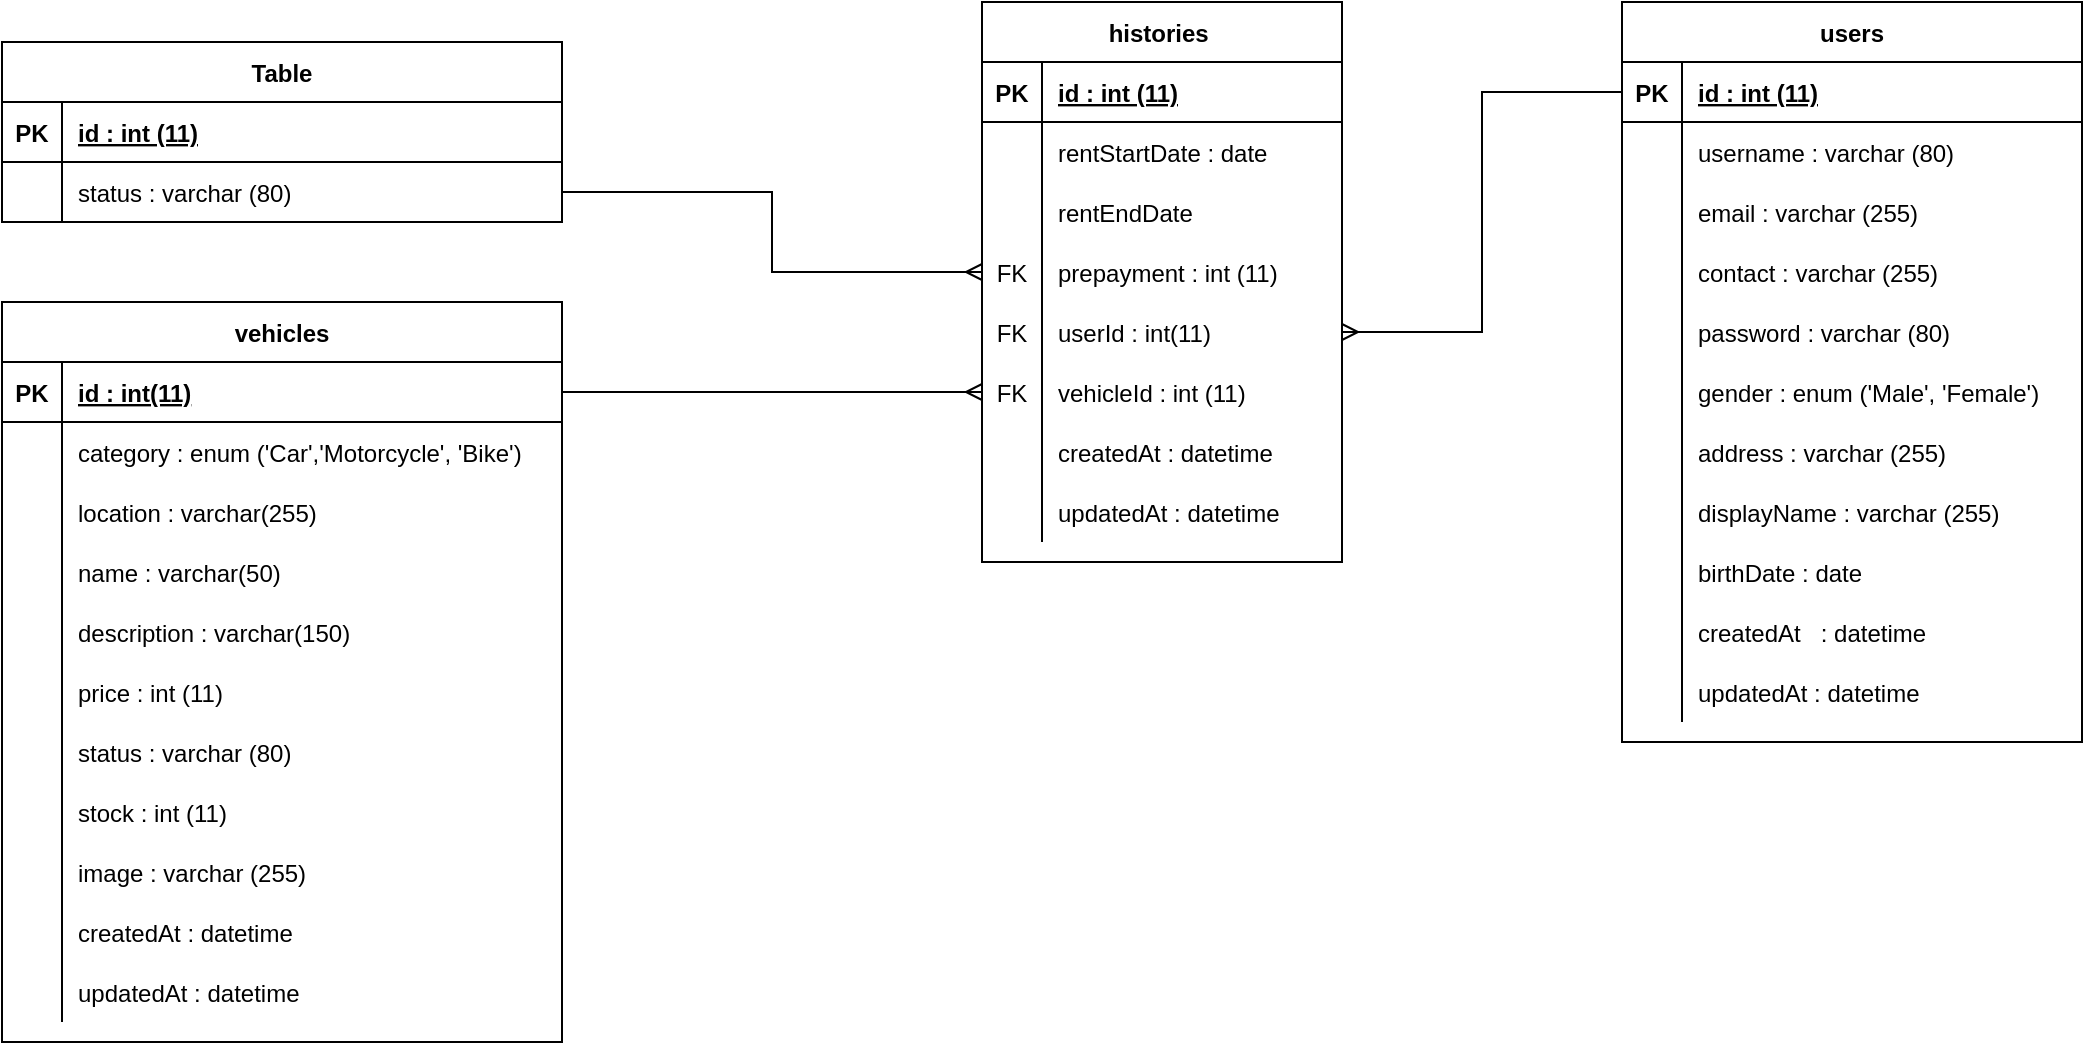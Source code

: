 <mxfile version="16.5.3" type="device" pages="6"><diagram id="PDROu61l6NSKfbs3pG2e" name="ERD vehicle-rent"><mxGraphModel dx="868" dy="482" grid="1" gridSize="10" guides="1" tooltips="1" connect="1" arrows="1" fold="1" page="1" pageScale="1" pageWidth="850" pageHeight="1100" math="0" shadow="0"><root><mxCell id="0"/><mxCell id="1" parent="0"/><mxCell id="gDTs8h8bfmBsFh-gLu_6-27" value="vehicles" style="shape=table;startSize=30;container=1;collapsible=1;childLayout=tableLayout;fixedRows=1;rowLines=0;fontStyle=1;align=center;resizeLast=1;" parent="1" vertex="1"><mxGeometry x="80" y="250" width="280" height="370" as="geometry"/></mxCell><mxCell id="gDTs8h8bfmBsFh-gLu_6-28" value="" style="shape=tableRow;horizontal=0;startSize=0;swimlaneHead=0;swimlaneBody=0;fillColor=none;collapsible=0;dropTarget=0;points=[[0,0.5],[1,0.5]];portConstraint=eastwest;top=0;left=0;right=0;bottom=1;" parent="gDTs8h8bfmBsFh-gLu_6-27" vertex="1"><mxGeometry y="30" width="280" height="30" as="geometry"/></mxCell><mxCell id="gDTs8h8bfmBsFh-gLu_6-29" value="PK" style="shape=partialRectangle;connectable=0;fillColor=none;top=0;left=0;bottom=0;right=0;fontStyle=1;overflow=hidden;" parent="gDTs8h8bfmBsFh-gLu_6-28" vertex="1"><mxGeometry width="30" height="30" as="geometry"><mxRectangle width="30" height="30" as="alternateBounds"/></mxGeometry></mxCell><mxCell id="gDTs8h8bfmBsFh-gLu_6-30" value="id : int(11)" style="shape=partialRectangle;connectable=0;fillColor=none;top=0;left=0;bottom=0;right=0;align=left;spacingLeft=6;fontStyle=5;overflow=hidden;" parent="gDTs8h8bfmBsFh-gLu_6-28" vertex="1"><mxGeometry x="30" width="250" height="30" as="geometry"><mxRectangle width="250" height="30" as="alternateBounds"/></mxGeometry></mxCell><mxCell id="gDTs8h8bfmBsFh-gLu_6-34" value="" style="shape=tableRow;horizontal=0;startSize=0;swimlaneHead=0;swimlaneBody=0;fillColor=none;collapsible=0;dropTarget=0;points=[[0,0.5],[1,0.5]];portConstraint=eastwest;top=0;left=0;right=0;bottom=0;" parent="gDTs8h8bfmBsFh-gLu_6-27" vertex="1"><mxGeometry y="60" width="280" height="30" as="geometry"/></mxCell><mxCell id="gDTs8h8bfmBsFh-gLu_6-35" value="" style="shape=partialRectangle;connectable=0;fillColor=none;top=0;left=0;bottom=0;right=0;editable=1;overflow=hidden;" parent="gDTs8h8bfmBsFh-gLu_6-34" vertex="1"><mxGeometry width="30" height="30" as="geometry"><mxRectangle width="30" height="30" as="alternateBounds"/></mxGeometry></mxCell><mxCell id="gDTs8h8bfmBsFh-gLu_6-36" value="category : enum ('Car','Motorcycle', 'Bike')" style="shape=partialRectangle;connectable=0;fillColor=none;top=0;left=0;bottom=0;right=0;align=left;spacingLeft=6;overflow=hidden;" parent="gDTs8h8bfmBsFh-gLu_6-34" vertex="1"><mxGeometry x="30" width="250" height="30" as="geometry"><mxRectangle width="250" height="30" as="alternateBounds"/></mxGeometry></mxCell><mxCell id="KgY6Qi5ZwSDHWjfHsNPi-4" value="" style="shape=tableRow;horizontal=0;startSize=0;swimlaneHead=0;swimlaneBody=0;fillColor=none;collapsible=0;dropTarget=0;points=[[0,0.5],[1,0.5]];portConstraint=eastwest;top=0;left=0;right=0;bottom=0;" parent="gDTs8h8bfmBsFh-gLu_6-27" vertex="1"><mxGeometry y="90" width="280" height="30" as="geometry"/></mxCell><mxCell id="KgY6Qi5ZwSDHWjfHsNPi-5" value="" style="shape=partialRectangle;connectable=0;fillColor=none;top=0;left=0;bottom=0;right=0;editable=1;overflow=hidden;" parent="KgY6Qi5ZwSDHWjfHsNPi-4" vertex="1"><mxGeometry width="30" height="30" as="geometry"><mxRectangle width="30" height="30" as="alternateBounds"/></mxGeometry></mxCell><mxCell id="KgY6Qi5ZwSDHWjfHsNPi-6" value="location : varchar(255)    " style="shape=partialRectangle;connectable=0;fillColor=none;top=0;left=0;bottom=0;right=0;align=left;spacingLeft=6;overflow=hidden;" parent="KgY6Qi5ZwSDHWjfHsNPi-4" vertex="1"><mxGeometry x="30" width="250" height="30" as="geometry"><mxRectangle width="250" height="30" as="alternateBounds"/></mxGeometry></mxCell><mxCell id="gDTs8h8bfmBsFh-gLu_6-31" value="" style="shape=tableRow;horizontal=0;startSize=0;swimlaneHead=0;swimlaneBody=0;fillColor=none;collapsible=0;dropTarget=0;points=[[0,0.5],[1,0.5]];portConstraint=eastwest;top=0;left=0;right=0;bottom=0;" parent="gDTs8h8bfmBsFh-gLu_6-27" vertex="1"><mxGeometry y="120" width="280" height="30" as="geometry"/></mxCell><mxCell id="gDTs8h8bfmBsFh-gLu_6-32" value="" style="shape=partialRectangle;connectable=0;fillColor=none;top=0;left=0;bottom=0;right=0;editable=1;overflow=hidden;" parent="gDTs8h8bfmBsFh-gLu_6-31" vertex="1"><mxGeometry width="30" height="30" as="geometry"><mxRectangle width="30" height="30" as="alternateBounds"/></mxGeometry></mxCell><mxCell id="gDTs8h8bfmBsFh-gLu_6-33" value="name : varchar(50)  " style="shape=partialRectangle;connectable=0;fillColor=none;top=0;left=0;bottom=0;right=0;align=left;spacingLeft=6;overflow=hidden;" parent="gDTs8h8bfmBsFh-gLu_6-31" vertex="1"><mxGeometry x="30" width="250" height="30" as="geometry"><mxRectangle width="250" height="30" as="alternateBounds"/></mxGeometry></mxCell><mxCell id="gDTs8h8bfmBsFh-gLu_6-37" value="" style="shape=tableRow;horizontal=0;startSize=0;swimlaneHead=0;swimlaneBody=0;fillColor=none;collapsible=0;dropTarget=0;points=[[0,0.5],[1,0.5]];portConstraint=eastwest;top=0;left=0;right=0;bottom=0;" parent="gDTs8h8bfmBsFh-gLu_6-27" vertex="1"><mxGeometry y="150" width="280" height="30" as="geometry"/></mxCell><mxCell id="gDTs8h8bfmBsFh-gLu_6-38" value="" style="shape=partialRectangle;connectable=0;fillColor=none;top=0;left=0;bottom=0;right=0;editable=1;overflow=hidden;" parent="gDTs8h8bfmBsFh-gLu_6-37" vertex="1"><mxGeometry width="30" height="30" as="geometry"><mxRectangle width="30" height="30" as="alternateBounds"/></mxGeometry></mxCell><mxCell id="gDTs8h8bfmBsFh-gLu_6-39" value="description : varchar(150)" style="shape=partialRectangle;connectable=0;fillColor=none;top=0;left=0;bottom=0;right=0;align=left;spacingLeft=6;overflow=hidden;" parent="gDTs8h8bfmBsFh-gLu_6-37" vertex="1"><mxGeometry x="30" width="250" height="30" as="geometry"><mxRectangle width="250" height="30" as="alternateBounds"/></mxGeometry></mxCell><mxCell id="gDTs8h8bfmBsFh-gLu_6-40" value="" style="shape=tableRow;horizontal=0;startSize=0;swimlaneHead=0;swimlaneBody=0;fillColor=none;collapsible=0;dropTarget=0;points=[[0,0.5],[1,0.5]];portConstraint=eastwest;top=0;left=0;right=0;bottom=0;" parent="gDTs8h8bfmBsFh-gLu_6-27" vertex="1"><mxGeometry y="180" width="280" height="30" as="geometry"/></mxCell><mxCell id="gDTs8h8bfmBsFh-gLu_6-41" value="" style="shape=partialRectangle;connectable=0;fillColor=none;top=0;left=0;bottom=0;right=0;editable=1;overflow=hidden;" parent="gDTs8h8bfmBsFh-gLu_6-40" vertex="1"><mxGeometry width="30" height="30" as="geometry"><mxRectangle width="30" height="30" as="alternateBounds"/></mxGeometry></mxCell><mxCell id="gDTs8h8bfmBsFh-gLu_6-42" value="price : int (11)    " style="shape=partialRectangle;connectable=0;fillColor=none;top=0;left=0;bottom=0;right=0;align=left;spacingLeft=6;overflow=hidden;" parent="gDTs8h8bfmBsFh-gLu_6-40" vertex="1"><mxGeometry x="30" width="250" height="30" as="geometry"><mxRectangle width="250" height="30" as="alternateBounds"/></mxGeometry></mxCell><mxCell id="gDTs8h8bfmBsFh-gLu_6-43" value="" style="shape=tableRow;horizontal=0;startSize=0;swimlaneHead=0;swimlaneBody=0;fillColor=none;collapsible=0;dropTarget=0;points=[[0,0.5],[1,0.5]];portConstraint=eastwest;top=0;left=0;right=0;bottom=0;" parent="gDTs8h8bfmBsFh-gLu_6-27" vertex="1"><mxGeometry y="210" width="280" height="30" as="geometry"/></mxCell><mxCell id="gDTs8h8bfmBsFh-gLu_6-44" value="    " style="shape=partialRectangle;connectable=0;fillColor=none;top=0;left=0;bottom=0;right=0;editable=1;overflow=hidden;" parent="gDTs8h8bfmBsFh-gLu_6-43" vertex="1"><mxGeometry width="30" height="30" as="geometry"><mxRectangle width="30" height="30" as="alternateBounds"/></mxGeometry></mxCell><mxCell id="gDTs8h8bfmBsFh-gLu_6-45" value="status : varchar (80)" style="shape=partialRectangle;connectable=0;fillColor=none;top=0;left=0;bottom=0;right=0;align=left;spacingLeft=6;overflow=hidden;" parent="gDTs8h8bfmBsFh-gLu_6-43" vertex="1"><mxGeometry x="30" width="250" height="30" as="geometry"><mxRectangle width="250" height="30" as="alternateBounds"/></mxGeometry></mxCell><mxCell id="gDTs8h8bfmBsFh-gLu_6-46" value="" style="shape=tableRow;horizontal=0;startSize=0;swimlaneHead=0;swimlaneBody=0;fillColor=none;collapsible=0;dropTarget=0;points=[[0,0.5],[1,0.5]];portConstraint=eastwest;top=0;left=0;right=0;bottom=0;" parent="gDTs8h8bfmBsFh-gLu_6-27" vertex="1"><mxGeometry y="240" width="280" height="30" as="geometry"/></mxCell><mxCell id="gDTs8h8bfmBsFh-gLu_6-47" value="    " style="shape=partialRectangle;connectable=0;fillColor=none;top=0;left=0;bottom=0;right=0;editable=1;overflow=hidden;" parent="gDTs8h8bfmBsFh-gLu_6-46" vertex="1"><mxGeometry width="30" height="30" as="geometry"><mxRectangle width="30" height="30" as="alternateBounds"/></mxGeometry></mxCell><mxCell id="gDTs8h8bfmBsFh-gLu_6-48" value="stock : int (11)" style="shape=partialRectangle;connectable=0;fillColor=none;top=0;left=0;bottom=0;right=0;align=left;spacingLeft=6;overflow=hidden;" parent="gDTs8h8bfmBsFh-gLu_6-46" vertex="1"><mxGeometry x="30" width="250" height="30" as="geometry"><mxRectangle width="250" height="30" as="alternateBounds"/></mxGeometry></mxCell><mxCell id="gDTs8h8bfmBsFh-gLu_6-49" value="" style="shape=tableRow;horizontal=0;startSize=0;swimlaneHead=0;swimlaneBody=0;fillColor=none;collapsible=0;dropTarget=0;points=[[0,0.5],[1,0.5]];portConstraint=eastwest;top=0;left=0;right=0;bottom=0;" parent="gDTs8h8bfmBsFh-gLu_6-27" vertex="1"><mxGeometry y="270" width="280" height="30" as="geometry"/></mxCell><mxCell id="gDTs8h8bfmBsFh-gLu_6-50" value="" style="shape=partialRectangle;connectable=0;fillColor=none;top=0;left=0;bottom=0;right=0;editable=1;overflow=hidden;" parent="gDTs8h8bfmBsFh-gLu_6-49" vertex="1"><mxGeometry width="30" height="30" as="geometry"><mxRectangle width="30" height="30" as="alternateBounds"/></mxGeometry></mxCell><mxCell id="gDTs8h8bfmBsFh-gLu_6-51" value="image : varchar (255)    " style="shape=partialRectangle;connectable=0;fillColor=none;top=0;left=0;bottom=0;right=0;align=left;spacingLeft=6;overflow=hidden;" parent="gDTs8h8bfmBsFh-gLu_6-49" vertex="1"><mxGeometry x="30" width="250" height="30" as="geometry"><mxRectangle width="250" height="30" as="alternateBounds"/></mxGeometry></mxCell><mxCell id="gDTs8h8bfmBsFh-gLu_6-52" value="" style="shape=tableRow;horizontal=0;startSize=0;swimlaneHead=0;swimlaneBody=0;fillColor=none;collapsible=0;dropTarget=0;points=[[0,0.5],[1,0.5]];portConstraint=eastwest;top=0;left=0;right=0;bottom=0;" parent="gDTs8h8bfmBsFh-gLu_6-27" vertex="1"><mxGeometry y="300" width="280" height="30" as="geometry"/></mxCell><mxCell id="gDTs8h8bfmBsFh-gLu_6-53" value="" style="shape=partialRectangle;connectable=0;fillColor=none;top=0;left=0;bottom=0;right=0;editable=1;overflow=hidden;" parent="gDTs8h8bfmBsFh-gLu_6-52" vertex="1"><mxGeometry width="30" height="30" as="geometry"><mxRectangle width="30" height="30" as="alternateBounds"/></mxGeometry></mxCell><mxCell id="gDTs8h8bfmBsFh-gLu_6-54" value="createdAt : datetime" style="shape=partialRectangle;connectable=0;fillColor=none;top=0;left=0;bottom=0;right=0;align=left;spacingLeft=6;overflow=hidden;" parent="gDTs8h8bfmBsFh-gLu_6-52" vertex="1"><mxGeometry x="30" width="250" height="30" as="geometry"><mxRectangle width="250" height="30" as="alternateBounds"/></mxGeometry></mxCell><mxCell id="gDTs8h8bfmBsFh-gLu_6-58" value="" style="shape=tableRow;horizontal=0;startSize=0;swimlaneHead=0;swimlaneBody=0;fillColor=none;collapsible=0;dropTarget=0;points=[[0,0.5],[1,0.5]];portConstraint=eastwest;top=0;left=0;right=0;bottom=0;" parent="gDTs8h8bfmBsFh-gLu_6-27" vertex="1"><mxGeometry y="330" width="280" height="30" as="geometry"/></mxCell><mxCell id="gDTs8h8bfmBsFh-gLu_6-59" value="" style="shape=partialRectangle;connectable=0;fillColor=none;top=0;left=0;bottom=0;right=0;editable=1;overflow=hidden;" parent="gDTs8h8bfmBsFh-gLu_6-58" vertex="1"><mxGeometry width="30" height="30" as="geometry"><mxRectangle width="30" height="30" as="alternateBounds"/></mxGeometry></mxCell><mxCell id="gDTs8h8bfmBsFh-gLu_6-60" value="updatedAt : datetime" style="shape=partialRectangle;connectable=0;fillColor=none;top=0;left=0;bottom=0;right=0;align=left;spacingLeft=6;overflow=hidden;" parent="gDTs8h8bfmBsFh-gLu_6-58" vertex="1"><mxGeometry x="30" width="250" height="30" as="geometry"><mxRectangle width="250" height="30" as="alternateBounds"/></mxGeometry></mxCell><mxCell id="gDTs8h8bfmBsFh-gLu_6-61" value="users" style="shape=table;startSize=30;container=1;collapsible=1;childLayout=tableLayout;fixedRows=1;rowLines=0;fontStyle=1;align=center;resizeLast=1;" parent="1" vertex="1"><mxGeometry x="890" y="100" width="230" height="370" as="geometry"/></mxCell><mxCell id="gDTs8h8bfmBsFh-gLu_6-62" value="" style="shape=tableRow;horizontal=0;startSize=0;swimlaneHead=0;swimlaneBody=0;fillColor=none;collapsible=0;dropTarget=0;points=[[0,0.5],[1,0.5]];portConstraint=eastwest;top=0;left=0;right=0;bottom=1;" parent="gDTs8h8bfmBsFh-gLu_6-61" vertex="1"><mxGeometry y="30" width="230" height="30" as="geometry"/></mxCell><mxCell id="gDTs8h8bfmBsFh-gLu_6-63" value="PK" style="shape=partialRectangle;connectable=0;fillColor=none;top=0;left=0;bottom=0;right=0;fontStyle=1;overflow=hidden;" parent="gDTs8h8bfmBsFh-gLu_6-62" vertex="1"><mxGeometry width="30" height="30" as="geometry"><mxRectangle width="30" height="30" as="alternateBounds"/></mxGeometry></mxCell><mxCell id="gDTs8h8bfmBsFh-gLu_6-64" value="id : int (11)" style="shape=partialRectangle;connectable=0;fillColor=none;top=0;left=0;bottom=0;right=0;align=left;spacingLeft=6;fontStyle=5;overflow=hidden;" parent="gDTs8h8bfmBsFh-gLu_6-62" vertex="1"><mxGeometry x="30" width="200" height="30" as="geometry"><mxRectangle width="200" height="30" as="alternateBounds"/></mxGeometry></mxCell><mxCell id="gDTs8h8bfmBsFh-gLu_6-65" value="" style="shape=tableRow;horizontal=0;startSize=0;swimlaneHead=0;swimlaneBody=0;fillColor=none;collapsible=0;dropTarget=0;points=[[0,0.5],[1,0.5]];portConstraint=eastwest;top=0;left=0;right=0;bottom=0;" parent="gDTs8h8bfmBsFh-gLu_6-61" vertex="1"><mxGeometry y="60" width="230" height="30" as="geometry"/></mxCell><mxCell id="gDTs8h8bfmBsFh-gLu_6-66" value="" style="shape=partialRectangle;connectable=0;fillColor=none;top=0;left=0;bottom=0;right=0;editable=1;overflow=hidden;" parent="gDTs8h8bfmBsFh-gLu_6-65" vertex="1"><mxGeometry width="30" height="30" as="geometry"><mxRectangle width="30" height="30" as="alternateBounds"/></mxGeometry></mxCell><mxCell id="gDTs8h8bfmBsFh-gLu_6-67" value="username : varchar (80)  " style="shape=partialRectangle;connectable=0;fillColor=none;top=0;left=0;bottom=0;right=0;align=left;spacingLeft=6;overflow=hidden;" parent="gDTs8h8bfmBsFh-gLu_6-65" vertex="1"><mxGeometry x="30" width="200" height="30" as="geometry"><mxRectangle width="200" height="30" as="alternateBounds"/></mxGeometry></mxCell><mxCell id="gDTs8h8bfmBsFh-gLu_6-68" value="" style="shape=tableRow;horizontal=0;startSize=0;swimlaneHead=0;swimlaneBody=0;fillColor=none;collapsible=0;dropTarget=0;points=[[0,0.5],[1,0.5]];portConstraint=eastwest;top=0;left=0;right=0;bottom=0;" parent="gDTs8h8bfmBsFh-gLu_6-61" vertex="1"><mxGeometry y="90" width="230" height="30" as="geometry"/></mxCell><mxCell id="gDTs8h8bfmBsFh-gLu_6-69" value="" style="shape=partialRectangle;connectable=0;fillColor=none;top=0;left=0;bottom=0;right=0;editable=1;overflow=hidden;" parent="gDTs8h8bfmBsFh-gLu_6-68" vertex="1"><mxGeometry width="30" height="30" as="geometry"><mxRectangle width="30" height="30" as="alternateBounds"/></mxGeometry></mxCell><mxCell id="gDTs8h8bfmBsFh-gLu_6-70" value="email : varchar (255)" style="shape=partialRectangle;connectable=0;fillColor=none;top=0;left=0;bottom=0;right=0;align=left;spacingLeft=6;overflow=hidden;" parent="gDTs8h8bfmBsFh-gLu_6-68" vertex="1"><mxGeometry x="30" width="200" height="30" as="geometry"><mxRectangle width="200" height="30" as="alternateBounds"/></mxGeometry></mxCell><mxCell id="gDTs8h8bfmBsFh-gLu_6-74" value="" style="shape=tableRow;horizontal=0;startSize=0;swimlaneHead=0;swimlaneBody=0;fillColor=none;collapsible=0;dropTarget=0;points=[[0,0.5],[1,0.5]];portConstraint=eastwest;top=0;left=0;right=0;bottom=0;" parent="gDTs8h8bfmBsFh-gLu_6-61" vertex="1"><mxGeometry y="120" width="230" height="30" as="geometry"/></mxCell><mxCell id="gDTs8h8bfmBsFh-gLu_6-75" value="" style="shape=partialRectangle;connectable=0;fillColor=none;top=0;left=0;bottom=0;right=0;editable=1;overflow=hidden;" parent="gDTs8h8bfmBsFh-gLu_6-74" vertex="1"><mxGeometry width="30" height="30" as="geometry"><mxRectangle width="30" height="30" as="alternateBounds"/></mxGeometry></mxCell><mxCell id="gDTs8h8bfmBsFh-gLu_6-76" value="contact : varchar (255)" style="shape=partialRectangle;connectable=0;fillColor=none;top=0;left=0;bottom=0;right=0;align=left;spacingLeft=6;overflow=hidden;" parent="gDTs8h8bfmBsFh-gLu_6-74" vertex="1"><mxGeometry x="30" width="200" height="30" as="geometry"><mxRectangle width="200" height="30" as="alternateBounds"/></mxGeometry></mxCell><mxCell id="gDTs8h8bfmBsFh-gLu_6-71" value="" style="shape=tableRow;horizontal=0;startSize=0;swimlaneHead=0;swimlaneBody=0;fillColor=none;collapsible=0;dropTarget=0;points=[[0,0.5],[1,0.5]];portConstraint=eastwest;top=0;left=0;right=0;bottom=0;" parent="gDTs8h8bfmBsFh-gLu_6-61" vertex="1"><mxGeometry y="150" width="230" height="30" as="geometry"/></mxCell><mxCell id="gDTs8h8bfmBsFh-gLu_6-72" value="" style="shape=partialRectangle;connectable=0;fillColor=none;top=0;left=0;bottom=0;right=0;editable=1;overflow=hidden;" parent="gDTs8h8bfmBsFh-gLu_6-71" vertex="1"><mxGeometry width="30" height="30" as="geometry"><mxRectangle width="30" height="30" as="alternateBounds"/></mxGeometry></mxCell><mxCell id="gDTs8h8bfmBsFh-gLu_6-73" value="password : varchar (80)" style="shape=partialRectangle;connectable=0;fillColor=none;top=0;left=0;bottom=0;right=0;align=left;spacingLeft=6;overflow=hidden;" parent="gDTs8h8bfmBsFh-gLu_6-71" vertex="1"><mxGeometry x="30" width="200" height="30" as="geometry"><mxRectangle width="200" height="30" as="alternateBounds"/></mxGeometry></mxCell><mxCell id="gDTs8h8bfmBsFh-gLu_6-80" value="" style="shape=tableRow;horizontal=0;startSize=0;swimlaneHead=0;swimlaneBody=0;fillColor=none;collapsible=0;dropTarget=0;points=[[0,0.5],[1,0.5]];portConstraint=eastwest;top=0;left=0;right=0;bottom=0;" parent="gDTs8h8bfmBsFh-gLu_6-61" vertex="1"><mxGeometry y="180" width="230" height="30" as="geometry"/></mxCell><mxCell id="gDTs8h8bfmBsFh-gLu_6-81" value="" style="shape=partialRectangle;connectable=0;fillColor=none;top=0;left=0;bottom=0;right=0;editable=1;overflow=hidden;" parent="gDTs8h8bfmBsFh-gLu_6-80" vertex="1"><mxGeometry width="30" height="30" as="geometry"><mxRectangle width="30" height="30" as="alternateBounds"/></mxGeometry></mxCell><mxCell id="gDTs8h8bfmBsFh-gLu_6-82" value="gender : enum ('Male', 'Female')" style="shape=partialRectangle;connectable=0;fillColor=none;top=0;left=0;bottom=0;right=0;align=left;spacingLeft=6;overflow=hidden;" parent="gDTs8h8bfmBsFh-gLu_6-80" vertex="1"><mxGeometry x="30" width="200" height="30" as="geometry"><mxRectangle width="200" height="30" as="alternateBounds"/></mxGeometry></mxCell><mxCell id="gDTs8h8bfmBsFh-gLu_6-83" value="" style="shape=tableRow;horizontal=0;startSize=0;swimlaneHead=0;swimlaneBody=0;fillColor=none;collapsible=0;dropTarget=0;points=[[0,0.5],[1,0.5]];portConstraint=eastwest;top=0;left=0;right=0;bottom=0;" parent="gDTs8h8bfmBsFh-gLu_6-61" vertex="1"><mxGeometry y="210" width="230" height="30" as="geometry"/></mxCell><mxCell id="gDTs8h8bfmBsFh-gLu_6-84" value="" style="shape=partialRectangle;connectable=0;fillColor=none;top=0;left=0;bottom=0;right=0;editable=1;overflow=hidden;" parent="gDTs8h8bfmBsFh-gLu_6-83" vertex="1"><mxGeometry width="30" height="30" as="geometry"><mxRectangle width="30" height="30" as="alternateBounds"/></mxGeometry></mxCell><mxCell id="gDTs8h8bfmBsFh-gLu_6-85" value="address : varchar (255)" style="shape=partialRectangle;connectable=0;fillColor=none;top=0;left=0;bottom=0;right=0;align=left;spacingLeft=6;overflow=hidden;" parent="gDTs8h8bfmBsFh-gLu_6-83" vertex="1"><mxGeometry x="30" width="200" height="30" as="geometry"><mxRectangle width="200" height="30" as="alternateBounds"/></mxGeometry></mxCell><mxCell id="gDTs8h8bfmBsFh-gLu_6-86" value="" style="shape=tableRow;horizontal=0;startSize=0;swimlaneHead=0;swimlaneBody=0;fillColor=none;collapsible=0;dropTarget=0;points=[[0,0.5],[1,0.5]];portConstraint=eastwest;top=0;left=0;right=0;bottom=0;" parent="gDTs8h8bfmBsFh-gLu_6-61" vertex="1"><mxGeometry y="240" width="230" height="30" as="geometry"/></mxCell><mxCell id="gDTs8h8bfmBsFh-gLu_6-87" value="" style="shape=partialRectangle;connectable=0;fillColor=none;top=0;left=0;bottom=0;right=0;editable=1;overflow=hidden;" parent="gDTs8h8bfmBsFh-gLu_6-86" vertex="1"><mxGeometry width="30" height="30" as="geometry"><mxRectangle width="30" height="30" as="alternateBounds"/></mxGeometry></mxCell><mxCell id="gDTs8h8bfmBsFh-gLu_6-88" value="displayName : varchar (255)" style="shape=partialRectangle;connectable=0;fillColor=none;top=0;left=0;bottom=0;right=0;align=left;spacingLeft=6;overflow=hidden;" parent="gDTs8h8bfmBsFh-gLu_6-86" vertex="1"><mxGeometry x="30" width="200" height="30" as="geometry"><mxRectangle width="200" height="30" as="alternateBounds"/></mxGeometry></mxCell><mxCell id="gDTs8h8bfmBsFh-gLu_6-89" value="" style="shape=tableRow;horizontal=0;startSize=0;swimlaneHead=0;swimlaneBody=0;fillColor=none;collapsible=0;dropTarget=0;points=[[0,0.5],[1,0.5]];portConstraint=eastwest;top=0;left=0;right=0;bottom=0;" parent="gDTs8h8bfmBsFh-gLu_6-61" vertex="1"><mxGeometry y="270" width="230" height="30" as="geometry"/></mxCell><mxCell id="gDTs8h8bfmBsFh-gLu_6-90" value="" style="shape=partialRectangle;connectable=0;fillColor=none;top=0;left=0;bottom=0;right=0;editable=1;overflow=hidden;" parent="gDTs8h8bfmBsFh-gLu_6-89" vertex="1"><mxGeometry width="30" height="30" as="geometry"><mxRectangle width="30" height="30" as="alternateBounds"/></mxGeometry></mxCell><mxCell id="gDTs8h8bfmBsFh-gLu_6-91" value="birthDate : date" style="shape=partialRectangle;connectable=0;fillColor=none;top=0;left=0;bottom=0;right=0;align=left;spacingLeft=6;overflow=hidden;" parent="gDTs8h8bfmBsFh-gLu_6-89" vertex="1"><mxGeometry x="30" width="200" height="30" as="geometry"><mxRectangle width="200" height="30" as="alternateBounds"/></mxGeometry></mxCell><mxCell id="gDTs8h8bfmBsFh-gLu_6-92" value="" style="shape=tableRow;horizontal=0;startSize=0;swimlaneHead=0;swimlaneBody=0;fillColor=none;collapsible=0;dropTarget=0;points=[[0,0.5],[1,0.5]];portConstraint=eastwest;top=0;left=0;right=0;bottom=0;" parent="gDTs8h8bfmBsFh-gLu_6-61" vertex="1"><mxGeometry y="300" width="230" height="30" as="geometry"/></mxCell><mxCell id="gDTs8h8bfmBsFh-gLu_6-93" value="" style="shape=partialRectangle;connectable=0;fillColor=none;top=0;left=0;bottom=0;right=0;editable=1;overflow=hidden;" parent="gDTs8h8bfmBsFh-gLu_6-92" vertex="1"><mxGeometry width="30" height="30" as="geometry"><mxRectangle width="30" height="30" as="alternateBounds"/></mxGeometry></mxCell><mxCell id="gDTs8h8bfmBsFh-gLu_6-94" value="createdAt   : datetime" style="shape=partialRectangle;connectable=0;fillColor=none;top=0;left=0;bottom=0;right=0;align=left;spacingLeft=6;overflow=hidden;" parent="gDTs8h8bfmBsFh-gLu_6-92" vertex="1"><mxGeometry x="30" width="200" height="30" as="geometry"><mxRectangle width="200" height="30" as="alternateBounds"/></mxGeometry></mxCell><mxCell id="gDTs8h8bfmBsFh-gLu_6-95" value="" style="shape=tableRow;horizontal=0;startSize=0;swimlaneHead=0;swimlaneBody=0;fillColor=none;collapsible=0;dropTarget=0;points=[[0,0.5],[1,0.5]];portConstraint=eastwest;top=0;left=0;right=0;bottom=0;" parent="gDTs8h8bfmBsFh-gLu_6-61" vertex="1"><mxGeometry y="330" width="230" height="30" as="geometry"/></mxCell><mxCell id="gDTs8h8bfmBsFh-gLu_6-96" value="" style="shape=partialRectangle;connectable=0;fillColor=none;top=0;left=0;bottom=0;right=0;editable=1;overflow=hidden;" parent="gDTs8h8bfmBsFh-gLu_6-95" vertex="1"><mxGeometry width="30" height="30" as="geometry"><mxRectangle width="30" height="30" as="alternateBounds"/></mxGeometry></mxCell><mxCell id="gDTs8h8bfmBsFh-gLu_6-97" value="updatedAt : datetime" style="shape=partialRectangle;connectable=0;fillColor=none;top=0;left=0;bottom=0;right=0;align=left;spacingLeft=6;overflow=hidden;" parent="gDTs8h8bfmBsFh-gLu_6-95" vertex="1"><mxGeometry x="30" width="200" height="30" as="geometry"><mxRectangle width="200" height="30" as="alternateBounds"/></mxGeometry></mxCell><mxCell id="gDTs8h8bfmBsFh-gLu_6-98" value="histories " style="shape=table;startSize=30;container=1;collapsible=1;childLayout=tableLayout;fixedRows=1;rowLines=0;fontStyle=1;align=center;resizeLast=1;" parent="1" vertex="1"><mxGeometry x="570" y="100" width="180" height="280" as="geometry"/></mxCell><mxCell id="gDTs8h8bfmBsFh-gLu_6-99" value="" style="shape=tableRow;horizontal=0;startSize=0;swimlaneHead=0;swimlaneBody=0;fillColor=none;collapsible=0;dropTarget=0;points=[[0,0.5],[1,0.5]];portConstraint=eastwest;top=0;left=0;right=0;bottom=1;" parent="gDTs8h8bfmBsFh-gLu_6-98" vertex="1"><mxGeometry y="30" width="180" height="30" as="geometry"/></mxCell><mxCell id="gDTs8h8bfmBsFh-gLu_6-100" value="PK" style="shape=partialRectangle;connectable=0;fillColor=none;top=0;left=0;bottom=0;right=0;fontStyle=1;overflow=hidden;" parent="gDTs8h8bfmBsFh-gLu_6-99" vertex="1"><mxGeometry width="30" height="30" as="geometry"><mxRectangle width="30" height="30" as="alternateBounds"/></mxGeometry></mxCell><mxCell id="gDTs8h8bfmBsFh-gLu_6-101" value="id : int (11)" style="shape=partialRectangle;connectable=0;fillColor=none;top=0;left=0;bottom=0;right=0;align=left;spacingLeft=6;fontStyle=5;overflow=hidden;" parent="gDTs8h8bfmBsFh-gLu_6-99" vertex="1"><mxGeometry x="30" width="150" height="30" as="geometry"><mxRectangle width="150" height="30" as="alternateBounds"/></mxGeometry></mxCell><mxCell id="gDTs8h8bfmBsFh-gLu_6-102" value="" style="shape=tableRow;horizontal=0;startSize=0;swimlaneHead=0;swimlaneBody=0;fillColor=none;collapsible=0;dropTarget=0;points=[[0,0.5],[1,0.5]];portConstraint=eastwest;top=0;left=0;right=0;bottom=0;" parent="gDTs8h8bfmBsFh-gLu_6-98" vertex="1"><mxGeometry y="60" width="180" height="30" as="geometry"/></mxCell><mxCell id="gDTs8h8bfmBsFh-gLu_6-103" value="" style="shape=partialRectangle;connectable=0;fillColor=none;top=0;left=0;bottom=0;right=0;editable=1;overflow=hidden;" parent="gDTs8h8bfmBsFh-gLu_6-102" vertex="1"><mxGeometry width="30" height="30" as="geometry"><mxRectangle width="30" height="30" as="alternateBounds"/></mxGeometry></mxCell><mxCell id="gDTs8h8bfmBsFh-gLu_6-104" value="rentStartDate : date" style="shape=partialRectangle;connectable=0;fillColor=none;top=0;left=0;bottom=0;right=0;align=left;spacingLeft=6;overflow=hidden;" parent="gDTs8h8bfmBsFh-gLu_6-102" vertex="1"><mxGeometry x="30" width="150" height="30" as="geometry"><mxRectangle width="150" height="30" as="alternateBounds"/></mxGeometry></mxCell><mxCell id="gDTs8h8bfmBsFh-gLu_6-105" value="" style="shape=tableRow;horizontal=0;startSize=0;swimlaneHead=0;swimlaneBody=0;fillColor=none;collapsible=0;dropTarget=0;points=[[0,0.5],[1,0.5]];portConstraint=eastwest;top=0;left=0;right=0;bottom=0;" parent="gDTs8h8bfmBsFh-gLu_6-98" vertex="1"><mxGeometry y="90" width="180" height="30" as="geometry"/></mxCell><mxCell id="gDTs8h8bfmBsFh-gLu_6-106" value="" style="shape=partialRectangle;connectable=0;fillColor=none;top=0;left=0;bottom=0;right=0;editable=1;overflow=hidden;" parent="gDTs8h8bfmBsFh-gLu_6-105" vertex="1"><mxGeometry width="30" height="30" as="geometry"><mxRectangle width="30" height="30" as="alternateBounds"/></mxGeometry></mxCell><mxCell id="gDTs8h8bfmBsFh-gLu_6-107" value="rentEndDate" style="shape=partialRectangle;connectable=0;fillColor=none;top=0;left=0;bottom=0;right=0;align=left;spacingLeft=6;overflow=hidden;" parent="gDTs8h8bfmBsFh-gLu_6-105" vertex="1"><mxGeometry x="30" width="150" height="30" as="geometry"><mxRectangle width="150" height="30" as="alternateBounds"/></mxGeometry></mxCell><mxCell id="gDTs8h8bfmBsFh-gLu_6-108" value="" style="shape=tableRow;horizontal=0;startSize=0;swimlaneHead=0;swimlaneBody=0;fillColor=none;collapsible=0;dropTarget=0;points=[[0,0.5],[1,0.5]];portConstraint=eastwest;top=0;left=0;right=0;bottom=0;" parent="gDTs8h8bfmBsFh-gLu_6-98" vertex="1"><mxGeometry y="120" width="180" height="30" as="geometry"/></mxCell><mxCell id="gDTs8h8bfmBsFh-gLu_6-109" value="FK" style="shape=partialRectangle;connectable=0;fillColor=none;top=0;left=0;bottom=0;right=0;editable=1;overflow=hidden;" parent="gDTs8h8bfmBsFh-gLu_6-108" vertex="1"><mxGeometry width="30" height="30" as="geometry"><mxRectangle width="30" height="30" as="alternateBounds"/></mxGeometry></mxCell><mxCell id="gDTs8h8bfmBsFh-gLu_6-110" value="prepayment : int (11)" style="shape=partialRectangle;connectable=0;fillColor=none;top=0;left=0;bottom=0;right=0;align=left;spacingLeft=6;overflow=hidden;" parent="gDTs8h8bfmBsFh-gLu_6-108" vertex="1"><mxGeometry x="30" width="150" height="30" as="geometry"><mxRectangle width="150" height="30" as="alternateBounds"/></mxGeometry></mxCell><mxCell id="gDTs8h8bfmBsFh-gLu_6-111" value="" style="shape=tableRow;horizontal=0;startSize=0;swimlaneHead=0;swimlaneBody=0;fillColor=none;collapsible=0;dropTarget=0;points=[[0,0.5],[1,0.5]];portConstraint=eastwest;top=0;left=0;right=0;bottom=0;" parent="gDTs8h8bfmBsFh-gLu_6-98" vertex="1"><mxGeometry y="150" width="180" height="30" as="geometry"/></mxCell><mxCell id="gDTs8h8bfmBsFh-gLu_6-112" value="FK" style="shape=partialRectangle;connectable=0;fillColor=none;top=0;left=0;bottom=0;right=0;editable=1;overflow=hidden;" parent="gDTs8h8bfmBsFh-gLu_6-111" vertex="1"><mxGeometry width="30" height="30" as="geometry"><mxRectangle width="30" height="30" as="alternateBounds"/></mxGeometry></mxCell><mxCell id="gDTs8h8bfmBsFh-gLu_6-113" value="userId : int(11)" style="shape=partialRectangle;connectable=0;fillColor=none;top=0;left=0;bottom=0;right=0;align=left;spacingLeft=6;overflow=hidden;" parent="gDTs8h8bfmBsFh-gLu_6-111" vertex="1"><mxGeometry x="30" width="150" height="30" as="geometry"><mxRectangle width="150" height="30" as="alternateBounds"/></mxGeometry></mxCell><mxCell id="gDTs8h8bfmBsFh-gLu_6-114" value="" style="shape=tableRow;horizontal=0;startSize=0;swimlaneHead=0;swimlaneBody=0;fillColor=none;collapsible=0;dropTarget=0;points=[[0,0.5],[1,0.5]];portConstraint=eastwest;top=0;left=0;right=0;bottom=0;" parent="gDTs8h8bfmBsFh-gLu_6-98" vertex="1"><mxGeometry y="180" width="180" height="30" as="geometry"/></mxCell><mxCell id="gDTs8h8bfmBsFh-gLu_6-115" value="FK" style="shape=partialRectangle;connectable=0;fillColor=none;top=0;left=0;bottom=0;right=0;editable=1;overflow=hidden;" parent="gDTs8h8bfmBsFh-gLu_6-114" vertex="1"><mxGeometry width="30" height="30" as="geometry"><mxRectangle width="30" height="30" as="alternateBounds"/></mxGeometry></mxCell><mxCell id="gDTs8h8bfmBsFh-gLu_6-116" value="vehicleId : int (11)" style="shape=partialRectangle;connectable=0;fillColor=none;top=0;left=0;bottom=0;right=0;align=left;spacingLeft=6;overflow=hidden;" parent="gDTs8h8bfmBsFh-gLu_6-114" vertex="1"><mxGeometry x="30" width="150" height="30" as="geometry"><mxRectangle width="150" height="30" as="alternateBounds"/></mxGeometry></mxCell><mxCell id="gDTs8h8bfmBsFh-gLu_6-117" value="" style="shape=tableRow;horizontal=0;startSize=0;swimlaneHead=0;swimlaneBody=0;fillColor=none;collapsible=0;dropTarget=0;points=[[0,0.5],[1,0.5]];portConstraint=eastwest;top=0;left=0;right=0;bottom=0;" parent="gDTs8h8bfmBsFh-gLu_6-98" vertex="1"><mxGeometry y="210" width="180" height="30" as="geometry"/></mxCell><mxCell id="gDTs8h8bfmBsFh-gLu_6-118" value="" style="shape=partialRectangle;connectable=0;fillColor=none;top=0;left=0;bottom=0;right=0;editable=1;overflow=hidden;" parent="gDTs8h8bfmBsFh-gLu_6-117" vertex="1"><mxGeometry width="30" height="30" as="geometry"><mxRectangle width="30" height="30" as="alternateBounds"/></mxGeometry></mxCell><mxCell id="gDTs8h8bfmBsFh-gLu_6-119" value="createdAt : datetime" style="shape=partialRectangle;connectable=0;fillColor=none;top=0;left=0;bottom=0;right=0;align=left;spacingLeft=6;overflow=hidden;" parent="gDTs8h8bfmBsFh-gLu_6-117" vertex="1"><mxGeometry x="30" width="150" height="30" as="geometry"><mxRectangle width="150" height="30" as="alternateBounds"/></mxGeometry></mxCell><mxCell id="gDTs8h8bfmBsFh-gLu_6-120" value="" style="shape=tableRow;horizontal=0;startSize=0;swimlaneHead=0;swimlaneBody=0;fillColor=none;collapsible=0;dropTarget=0;points=[[0,0.5],[1,0.5]];portConstraint=eastwest;top=0;left=0;right=0;bottom=0;" parent="gDTs8h8bfmBsFh-gLu_6-98" vertex="1"><mxGeometry y="240" width="180" height="30" as="geometry"/></mxCell><mxCell id="gDTs8h8bfmBsFh-gLu_6-121" value="" style="shape=partialRectangle;connectable=0;fillColor=none;top=0;left=0;bottom=0;right=0;editable=1;overflow=hidden;" parent="gDTs8h8bfmBsFh-gLu_6-120" vertex="1"><mxGeometry width="30" height="30" as="geometry"><mxRectangle width="30" height="30" as="alternateBounds"/></mxGeometry></mxCell><mxCell id="gDTs8h8bfmBsFh-gLu_6-122" value="updatedAt : datetime" style="shape=partialRectangle;connectable=0;fillColor=none;top=0;left=0;bottom=0;right=0;align=left;spacingLeft=6;overflow=hidden;" parent="gDTs8h8bfmBsFh-gLu_6-120" vertex="1"><mxGeometry x="30" width="150" height="30" as="geometry"><mxRectangle width="150" height="30" as="alternateBounds"/></mxGeometry></mxCell><mxCell id="gDTs8h8bfmBsFh-gLu_6-126" style="edgeStyle=orthogonalEdgeStyle;rounded=0;orthogonalLoop=1;jettySize=auto;html=1;exitX=1;exitY=0.5;exitDx=0;exitDy=0;entryX=0;entryY=0.5;entryDx=0;entryDy=0;endArrow=ERmany;endFill=0;" parent="1" source="gDTs8h8bfmBsFh-gLu_6-28" target="gDTs8h8bfmBsFh-gLu_6-114" edge="1"><mxGeometry relative="1" as="geometry"/></mxCell><mxCell id="gDTs8h8bfmBsFh-gLu_6-127" style="edgeStyle=orthogonalEdgeStyle;rounded=0;orthogonalLoop=1;jettySize=auto;html=1;entryX=1;entryY=0.5;entryDx=0;entryDy=0;endArrow=ERmany;endFill=0;" parent="1" source="gDTs8h8bfmBsFh-gLu_6-62" target="gDTs8h8bfmBsFh-gLu_6-111" edge="1"><mxGeometry relative="1" as="geometry"/></mxCell><mxCell id="KgY6Qi5ZwSDHWjfHsNPi-8" value="Table" style="shape=table;startSize=30;container=1;collapsible=1;childLayout=tableLayout;fixedRows=1;rowLines=0;fontStyle=1;align=center;resizeLast=1;" parent="1" vertex="1"><mxGeometry x="80" y="120" width="280" height="90" as="geometry"/></mxCell><mxCell id="KgY6Qi5ZwSDHWjfHsNPi-9" value="" style="shape=tableRow;horizontal=0;startSize=0;swimlaneHead=0;swimlaneBody=0;fillColor=none;collapsible=0;dropTarget=0;points=[[0,0.5],[1,0.5]];portConstraint=eastwest;top=0;left=0;right=0;bottom=1;" parent="KgY6Qi5ZwSDHWjfHsNPi-8" vertex="1"><mxGeometry y="30" width="280" height="30" as="geometry"/></mxCell><mxCell id="KgY6Qi5ZwSDHWjfHsNPi-10" value="PK" style="shape=partialRectangle;connectable=0;fillColor=none;top=0;left=0;bottom=0;right=0;fontStyle=1;overflow=hidden;" parent="KgY6Qi5ZwSDHWjfHsNPi-9" vertex="1"><mxGeometry width="30" height="30" as="geometry"><mxRectangle width="30" height="30" as="alternateBounds"/></mxGeometry></mxCell><mxCell id="KgY6Qi5ZwSDHWjfHsNPi-11" value="id : int (11)" style="shape=partialRectangle;connectable=0;fillColor=none;top=0;left=0;bottom=0;right=0;align=left;spacingLeft=6;fontStyle=5;overflow=hidden;" parent="KgY6Qi5ZwSDHWjfHsNPi-9" vertex="1"><mxGeometry x="30" width="250" height="30" as="geometry"><mxRectangle width="250" height="30" as="alternateBounds"/></mxGeometry></mxCell><mxCell id="KgY6Qi5ZwSDHWjfHsNPi-12" value="" style="shape=tableRow;horizontal=0;startSize=0;swimlaneHead=0;swimlaneBody=0;fillColor=none;collapsible=0;dropTarget=0;points=[[0,0.5],[1,0.5]];portConstraint=eastwest;top=0;left=0;right=0;bottom=0;" parent="KgY6Qi5ZwSDHWjfHsNPi-8" vertex="1"><mxGeometry y="60" width="280" height="30" as="geometry"/></mxCell><mxCell id="KgY6Qi5ZwSDHWjfHsNPi-13" value="" style="shape=partialRectangle;connectable=0;fillColor=none;top=0;left=0;bottom=0;right=0;editable=1;overflow=hidden;" parent="KgY6Qi5ZwSDHWjfHsNPi-12" vertex="1"><mxGeometry width="30" height="30" as="geometry"><mxRectangle width="30" height="30" as="alternateBounds"/></mxGeometry></mxCell><mxCell id="KgY6Qi5ZwSDHWjfHsNPi-14" value="status : varchar (80)" style="shape=partialRectangle;connectable=0;fillColor=none;top=0;left=0;bottom=0;right=0;align=left;spacingLeft=6;overflow=hidden;" parent="KgY6Qi5ZwSDHWjfHsNPi-12" vertex="1"><mxGeometry x="30" width="250" height="30" as="geometry"><mxRectangle width="250" height="30" as="alternateBounds"/></mxGeometry></mxCell><mxCell id="KgY6Qi5ZwSDHWjfHsNPi-21" style="edgeStyle=orthogonalEdgeStyle;rounded=0;orthogonalLoop=1;jettySize=auto;html=1;exitX=1;exitY=0.5;exitDx=0;exitDy=0;entryX=0;entryY=0.5;entryDx=0;entryDy=0;endArrow=ERmany;endFill=0;" parent="1" source="KgY6Qi5ZwSDHWjfHsNPi-12" target="gDTs8h8bfmBsFh-gLu_6-108" edge="1"><mxGeometry relative="1" as="geometry"/></mxCell></root></mxGraphModel></diagram><diagram id="wLfAhXZJ7SbJs8RcgaPw" name="Vehicles"><mxGraphModel dx="1240" dy="689" grid="1" gridSize="10" guides="1" tooltips="1" connect="1" arrows="1" fold="1" page="1" pageScale="1" pageWidth="850" pageHeight="1100" math="0" shadow="0"><root><mxCell id="z_57dBjSGjwhRGpCiWja-0"/><mxCell id="z_57dBjSGjwhRGpCiWja-1" parent="z_57dBjSGjwhRGpCiWja-0"/><mxCell id="z_57dBjSGjwhRGpCiWja-3" value="&lt;h1&gt;VEHICLE-RENT PROJECT&lt;/h1&gt;" style="text;html=1;align=center;verticalAlign=middle;resizable=0;points=[];autosize=1;strokeColor=none;fillColor=none;" parent="z_57dBjSGjwhRGpCiWja-1" vertex="1"><mxGeometry x="890" y="20" width="310" height="50" as="geometry"/></mxCell><mxCell id="z_57dBjSGjwhRGpCiWja-5" value="&lt;h2&gt;Flow Chart Vehicles&lt;/h2&gt;" style="text;html=1;align=center;verticalAlign=middle;resizable=0;points=[];autosize=1;strokeColor=none;fillColor=none;" parent="z_57dBjSGjwhRGpCiWja-1" vertex="1"><mxGeometry x="950" y="70" width="190" height="50" as="geometry"/></mxCell><mxCell id="z_57dBjSGjwhRGpCiWja-6" value="LIST VEHICLES" style="text;html=1;align=center;verticalAlign=middle;resizable=0;points=[];autosize=1;strokeColor=none;fillColor=none;" parent="z_57dBjSGjwhRGpCiWja-1" vertex="1"><mxGeometry x="150" y="180" width="100" height="20" as="geometry"/></mxCell><mxCell id="z_57dBjSGjwhRGpCiWja-9" style="edgeStyle=orthogonalEdgeStyle;rounded=0;orthogonalLoop=1;jettySize=auto;html=1;entryX=0.5;entryY=0;entryDx=0;entryDy=0;endArrow=classic;endFill=0;" parent="z_57dBjSGjwhRGpCiWja-1" source="z_57dBjSGjwhRGpCiWja-7" target="z_57dBjSGjwhRGpCiWja-8" edge="1"><mxGeometry relative="1" as="geometry"/></mxCell><mxCell id="z_57dBjSGjwhRGpCiWja-7" value="START" style="ellipse;whiteSpace=wrap;html=1;" parent="z_57dBjSGjwhRGpCiWja-1" vertex="1"><mxGeometry x="140" y="230" width="120" height="80" as="geometry"/></mxCell><mxCell id="z_57dBjSGjwhRGpCiWja-15" style="edgeStyle=orthogonalEdgeStyle;rounded=0;orthogonalLoop=1;jettySize=auto;html=1;endArrow=classic;endFill=0;" parent="z_57dBjSGjwhRGpCiWja-1" source="z_57dBjSGjwhRGpCiWja-8" target="z_57dBjSGjwhRGpCiWja-10" edge="1"><mxGeometry relative="1" as="geometry"/></mxCell><mxCell id="z_57dBjSGjwhRGpCiWja-8" value="INPUT&lt;br&gt;name,&lt;br&gt;id,&lt;br&gt;location" style="shape=parallelogram;perimeter=parallelogramPerimeter;whiteSpace=wrap;html=1;fixedSize=1;" parent="z_57dBjSGjwhRGpCiWja-1" vertex="1"><mxGeometry x="140" y="340" width="120" height="60" as="geometry"/></mxCell><mxCell id="z_57dBjSGjwhRGpCiWja-16" style="edgeStyle=orthogonalEdgeStyle;rounded=0;orthogonalLoop=1;jettySize=auto;html=1;endArrow=classic;endFill=0;" parent="z_57dBjSGjwhRGpCiWja-1" source="z_57dBjSGjwhRGpCiWja-10" target="z_57dBjSGjwhRGpCiWja-12" edge="1"><mxGeometry relative="1" as="geometry"/></mxCell><mxCell id="z_57dBjSGjwhRGpCiWja-10" value="name = name || '',&lt;br&gt;id = id CONERT TO INT || '',&lt;br&gt;location = location || ''" style="rounded=0;whiteSpace=wrap;html=1;" parent="z_57dBjSGjwhRGpCiWja-1" vertex="1"><mxGeometry x="115" y="430" width="170" height="60" as="geometry"/></mxCell><mxCell id="z_57dBjSGjwhRGpCiWja-17" style="edgeStyle=orthogonalEdgeStyle;rounded=0;orthogonalLoop=1;jettySize=auto;html=1;endArrow=classic;endFill=0;" parent="z_57dBjSGjwhRGpCiWja-1" source="z_57dBjSGjwhRGpCiWja-12" target="z_57dBjSGjwhRGpCiWja-13" edge="1"><mxGeometry relative="1" as="geometry"/></mxCell><mxCell id="z_57dBjSGjwhRGpCiWja-12" value="data = { name, id, location }" style="rounded=0;whiteSpace=wrap;html=1;" parent="z_57dBjSGjwhRGpCiWja-1" vertex="1"><mxGeometry x="115" y="520" width="170" height="60" as="geometry"/></mxCell><mxCell id="z_57dBjSGjwhRGpCiWja-18" style="edgeStyle=orthogonalEdgeStyle;rounded=0;orthogonalLoop=1;jettySize=auto;html=1;endArrow=classic;endFill=0;" parent="z_57dBjSGjwhRGpCiWja-1" source="z_57dBjSGjwhRGpCiWja-13" target="z_57dBjSGjwhRGpCiWja-14" edge="1"><mxGeometry relative="1" as="geometry"/></mxCell><mxCell id="z_57dBjSGjwhRGpCiWja-13" value="DB" style="shape=cylinder3;whiteSpace=wrap;html=1;boundedLbl=1;backgroundOutline=1;size=15;" parent="z_57dBjSGjwhRGpCiWja-1" vertex="1"><mxGeometry x="170" y="620" width="60" height="80" as="geometry"/></mxCell><mxCell id="z_57dBjSGjwhRGpCiWja-20" value="FALSE" style="edgeStyle=orthogonalEdgeStyle;rounded=0;orthogonalLoop=1;jettySize=auto;html=1;entryX=0.5;entryY=0;entryDx=0;entryDy=0;endArrow=classic;endFill=0;" parent="z_57dBjSGjwhRGpCiWja-1" source="z_57dBjSGjwhRGpCiWja-14" target="z_57dBjSGjwhRGpCiWja-19" edge="1"><mxGeometry relative="1" as="geometry"/></mxCell><mxCell id="z_57dBjSGjwhRGpCiWja-22" value="TRUE" style="edgeStyle=orthogonalEdgeStyle;rounded=0;orthogonalLoop=1;jettySize=auto;html=1;entryX=0;entryY=0.5;entryDx=0;entryDy=0;endArrow=classic;endFill=0;" parent="z_57dBjSGjwhRGpCiWja-1" source="z_57dBjSGjwhRGpCiWja-14" target="z_57dBjSGjwhRGpCiWja-21" edge="1"><mxGeometry relative="1" as="geometry"/></mxCell><mxCell id="z_57dBjSGjwhRGpCiWja-14" value="results.length &amp;gt; 0" style="rhombus;whiteSpace=wrap;html=1;" parent="z_57dBjSGjwhRGpCiWja-1" vertex="1"><mxGeometry x="140" y="730" width="120" height="120" as="geometry"/></mxCell><mxCell id="z_57dBjSGjwhRGpCiWja-24" style="edgeStyle=orthogonalEdgeStyle;rounded=0;orthogonalLoop=1;jettySize=auto;html=1;entryX=0;entryY=0.5;entryDx=0;entryDy=0;endArrow=classic;endFill=0;" parent="z_57dBjSGjwhRGpCiWja-1" source="z_57dBjSGjwhRGpCiWja-19" target="z_57dBjSGjwhRGpCiWja-23" edge="1"><mxGeometry relative="1" as="geometry"/></mxCell><mxCell id="z_57dBjSGjwhRGpCiWja-19" value="OUTPUT&lt;br&gt;&quot;Data not found&quot;" style="shape=parallelogram;perimeter=parallelogramPerimeter;whiteSpace=wrap;html=1;fixedSize=1;" parent="z_57dBjSGjwhRGpCiWja-1" vertex="1"><mxGeometry x="140" y="880" width="120" height="60" as="geometry"/></mxCell><mxCell id="z_57dBjSGjwhRGpCiWja-25" style="edgeStyle=orthogonalEdgeStyle;rounded=0;orthogonalLoop=1;jettySize=auto;html=1;entryX=0.5;entryY=0;entryDx=0;entryDy=0;endArrow=classic;endFill=0;" parent="z_57dBjSGjwhRGpCiWja-1" source="z_57dBjSGjwhRGpCiWja-21" target="z_57dBjSGjwhRGpCiWja-23" edge="1"><mxGeometry relative="1" as="geometry"/></mxCell><mxCell id="z_57dBjSGjwhRGpCiWja-21" value="OUTPUT&lt;br&gt;result" style="shape=parallelogram;perimeter=parallelogramPerimeter;whiteSpace=wrap;html=1;fixedSize=1;" parent="z_57dBjSGjwhRGpCiWja-1" vertex="1"><mxGeometry x="305" y="760" width="120" height="60" as="geometry"/></mxCell><mxCell id="z_57dBjSGjwhRGpCiWja-23" value="END" style="ellipse;whiteSpace=wrap;html=1;" parent="z_57dBjSGjwhRGpCiWja-1" vertex="1"><mxGeometry x="305" y="870" width="120" height="80" as="geometry"/></mxCell><mxCell id="z_57dBjSGjwhRGpCiWja-32" style="edgeStyle=orthogonalEdgeStyle;rounded=0;orthogonalLoop=1;jettySize=auto;html=1;entryX=0.5;entryY=0;entryDx=0;entryDy=0;endArrow=classic;endFill=0;" parent="z_57dBjSGjwhRGpCiWja-1" source="z_57dBjSGjwhRGpCiWja-26" target="z_57dBjSGjwhRGpCiWja-28" edge="1"><mxGeometry relative="1" as="geometry"/></mxCell><mxCell id="z_57dBjSGjwhRGpCiWja-26" value="START" style="ellipse;whiteSpace=wrap;html=1;" parent="z_57dBjSGjwhRGpCiWja-1" vertex="1"><mxGeometry x="620" y="220" width="120" height="80" as="geometry"/></mxCell><mxCell id="z_57dBjSGjwhRGpCiWja-27" value="DELETE VEHICLE" style="text;html=1;align=center;verticalAlign=middle;resizable=0;points=[];autosize=1;strokeColor=none;fillColor=none;" parent="z_57dBjSGjwhRGpCiWja-1" vertex="1"><mxGeometry x="610" y="180" width="120" height="20" as="geometry"/></mxCell><mxCell id="z_57dBjSGjwhRGpCiWja-33" style="edgeStyle=orthogonalEdgeStyle;rounded=0;orthogonalLoop=1;jettySize=auto;html=1;endArrow=classic;endFill=0;" parent="z_57dBjSGjwhRGpCiWja-1" source="z_57dBjSGjwhRGpCiWja-28" target="z_57dBjSGjwhRGpCiWja-29" edge="1"><mxGeometry relative="1" as="geometry"/></mxCell><mxCell id="z_57dBjSGjwhRGpCiWja-28" value="INPUT&lt;br&gt;id" style="shape=parallelogram;perimeter=parallelogramPerimeter;whiteSpace=wrap;html=1;fixedSize=1;" parent="z_57dBjSGjwhRGpCiWja-1" vertex="1"><mxGeometry x="620" y="340" width="120" height="60" as="geometry"/></mxCell><mxCell id="z_57dBjSGjwhRGpCiWja-34" style="edgeStyle=orthogonalEdgeStyle;rounded=0;orthogonalLoop=1;jettySize=auto;html=1;endArrow=classic;endFill=0;" parent="z_57dBjSGjwhRGpCiWja-1" source="z_57dBjSGjwhRGpCiWja-29" target="z_57dBjSGjwhRGpCiWja-30" edge="1"><mxGeometry relative="1" as="geometry"/></mxCell><mxCell id="z_57dBjSGjwhRGpCiWja-29" value="id = id CONVERT TO INT || 0" style="rounded=0;whiteSpace=wrap;html=1;" parent="z_57dBjSGjwhRGpCiWja-1" vertex="1"><mxGeometry x="585" y="440" width="190" height="60" as="geometry"/></mxCell><mxCell id="z_57dBjSGjwhRGpCiWja-47" style="edgeStyle=orthogonalEdgeStyle;rounded=0;orthogonalLoop=1;jettySize=auto;html=1;entryX=0.5;entryY=0;entryDx=0;entryDy=0;endArrow=classic;endFill=0;" parent="z_57dBjSGjwhRGpCiWja-1" source="z_57dBjSGjwhRGpCiWja-30" target="z_57dBjSGjwhRGpCiWja-31" edge="1"><mxGeometry relative="1" as="geometry"/></mxCell><mxCell id="z_57dBjSGjwhRGpCiWja-30" value="DB find id" style="shape=cylinder3;whiteSpace=wrap;html=1;boundedLbl=1;backgroundOutline=1;size=15;" parent="z_57dBjSGjwhRGpCiWja-1" vertex="1"><mxGeometry x="650" y="530" width="60" height="80" as="geometry"/></mxCell><mxCell id="z_57dBjSGjwhRGpCiWja-35" value="TRUE" style="edgeStyle=orthogonalEdgeStyle;rounded=0;orthogonalLoop=1;jettySize=auto;html=1;endArrow=classic;endFill=0;entryX=0;entryY=0.5;entryDx=0;entryDy=0;entryPerimeter=0;" parent="z_57dBjSGjwhRGpCiWja-1" source="z_57dBjSGjwhRGpCiWja-31" target="z_57dBjSGjwhRGpCiWja-36" edge="1"><mxGeometry relative="1" as="geometry"><mxPoint x="800" y="700" as="targetPoint"/></mxGeometry></mxCell><mxCell id="z_57dBjSGjwhRGpCiWja-38" value="FALSE" style="edgeStyle=orthogonalEdgeStyle;rounded=0;orthogonalLoop=1;jettySize=auto;html=1;entryX=0.5;entryY=0;entryDx=0;entryDy=0;endArrow=classic;endFill=0;" parent="z_57dBjSGjwhRGpCiWja-1" source="z_57dBjSGjwhRGpCiWja-31" target="z_57dBjSGjwhRGpCiWja-37" edge="1"><mxGeometry relative="1" as="geometry"/></mxCell><mxCell id="z_57dBjSGjwhRGpCiWja-31" value="result.length &amp;gt; 0" style="rhombus;whiteSpace=wrap;html=1;" parent="z_57dBjSGjwhRGpCiWja-1" vertex="1"><mxGeometry x="610" y="640" width="140" height="120" as="geometry"/></mxCell><mxCell id="z_57dBjSGjwhRGpCiWja-41" style="edgeStyle=orthogonalEdgeStyle;rounded=0;orthogonalLoop=1;jettySize=auto;html=1;endArrow=classic;endFill=0;" parent="z_57dBjSGjwhRGpCiWja-1" source="z_57dBjSGjwhRGpCiWja-36" target="z_57dBjSGjwhRGpCiWja-39" edge="1"><mxGeometry relative="1" as="geometry"/></mxCell><mxCell id="z_57dBjSGjwhRGpCiWja-36" value="DB delete id" style="shape=cylinder3;whiteSpace=wrap;html=1;boundedLbl=1;backgroundOutline=1;size=15;" parent="z_57dBjSGjwhRGpCiWja-1" vertex="1"><mxGeometry x="840" y="660" width="60" height="80" as="geometry"/></mxCell><mxCell id="z_57dBjSGjwhRGpCiWja-44" style="edgeStyle=orthogonalEdgeStyle;rounded=0;orthogonalLoop=1;jettySize=auto;html=1;entryX=0.5;entryY=0;entryDx=0;entryDy=0;endArrow=classic;endFill=0;" parent="z_57dBjSGjwhRGpCiWja-1" source="z_57dBjSGjwhRGpCiWja-37" target="z_57dBjSGjwhRGpCiWja-43" edge="1"><mxGeometry relative="1" as="geometry"/></mxCell><mxCell id="z_57dBjSGjwhRGpCiWja-37" value="OUTPUT&lt;br&gt;&quot;Data Not Found&quot;" style="shape=parallelogram;perimeter=parallelogramPerimeter;whiteSpace=wrap;html=1;fixedSize=1;" parent="z_57dBjSGjwhRGpCiWja-1" vertex="1"><mxGeometry x="620" y="800" width="120" height="60" as="geometry"/></mxCell><mxCell id="z_57dBjSGjwhRGpCiWja-42" style="edgeStyle=orthogonalEdgeStyle;rounded=0;orthogonalLoop=1;jettySize=auto;html=1;endArrow=classic;endFill=0;" parent="z_57dBjSGjwhRGpCiWja-1" source="z_57dBjSGjwhRGpCiWja-39" target="z_57dBjSGjwhRGpCiWja-40" edge="1"><mxGeometry relative="1" as="geometry"/></mxCell><mxCell id="z_57dBjSGjwhRGpCiWja-39" value="OUTPUT&lt;br&gt;&quot;Data from id&quot; + id + &quot;Successfully deleted&quot;" style="shape=parallelogram;perimeter=parallelogramPerimeter;whiteSpace=wrap;html=1;fixedSize=1;" parent="z_57dBjSGjwhRGpCiWja-1" vertex="1"><mxGeometry x="785" y="775" width="170" height="85" as="geometry"/></mxCell><mxCell id="z_57dBjSGjwhRGpCiWja-45" style="edgeStyle=orthogonalEdgeStyle;rounded=0;orthogonalLoop=1;jettySize=auto;html=1;endArrow=classic;endFill=0;entryX=1;entryY=0.5;entryDx=0;entryDy=0;" parent="z_57dBjSGjwhRGpCiWja-1" source="z_57dBjSGjwhRGpCiWja-40" target="z_57dBjSGjwhRGpCiWja-43" edge="1"><mxGeometry relative="1" as="geometry"><mxPoint x="750" y="920" as="targetPoint"/></mxGeometry></mxCell><mxCell id="z_57dBjSGjwhRGpCiWja-40" value="OUTPUT&lt;br&gt;result[0]" style="shape=parallelogram;perimeter=parallelogramPerimeter;whiteSpace=wrap;html=1;fixedSize=1;" parent="z_57dBjSGjwhRGpCiWja-1" vertex="1"><mxGeometry x="810" y="890" width="120" height="60" as="geometry"/></mxCell><mxCell id="z_57dBjSGjwhRGpCiWja-43" value="END" style="ellipse;whiteSpace=wrap;html=1;" parent="z_57dBjSGjwhRGpCiWja-1" vertex="1"><mxGeometry x="620" y="880" width="120" height="80" as="geometry"/></mxCell><mxCell id="z_57dBjSGjwhRGpCiWja-48" value="INSERT VEHICLE" style="text;html=1;align=center;verticalAlign=middle;resizable=0;points=[];autosize=1;strokeColor=none;fillColor=none;" parent="z_57dBjSGjwhRGpCiWja-1" vertex="1"><mxGeometry x="1235" y="190" width="110" height="20" as="geometry"/></mxCell><mxCell id="z_57dBjSGjwhRGpCiWja-54" style="edgeStyle=orthogonalEdgeStyle;rounded=0;orthogonalLoop=1;jettySize=auto;html=1;endArrow=classic;endFill=0;" parent="z_57dBjSGjwhRGpCiWja-1" source="z_57dBjSGjwhRGpCiWja-49" target="z_57dBjSGjwhRGpCiWja-50" edge="1"><mxGeometry relative="1" as="geometry"/></mxCell><mxCell id="z_57dBjSGjwhRGpCiWja-49" value="START" style="ellipse;whiteSpace=wrap;html=1;" parent="z_57dBjSGjwhRGpCiWja-1" vertex="1"><mxGeometry x="1230" y="230" width="120" height="80" as="geometry"/></mxCell><mxCell id="z_57dBjSGjwhRGpCiWja-55" style="edgeStyle=orthogonalEdgeStyle;rounded=0;orthogonalLoop=1;jettySize=auto;html=1;entryX=0.5;entryY=0;entryDx=0;entryDy=0;endArrow=classic;endFill=0;" parent="z_57dBjSGjwhRGpCiWja-1" source="z_57dBjSGjwhRGpCiWja-50" target="z_57dBjSGjwhRGpCiWja-52" edge="1"><mxGeometry relative="1" as="geometry"/></mxCell><mxCell id="z_57dBjSGjwhRGpCiWja-50" value="INPUT&lt;br&gt;name,&lt;br&gt;location,&lt;br&gt;description," style="shape=parallelogram;perimeter=parallelogramPerimeter;whiteSpace=wrap;html=1;fixedSize=1;" parent="z_57dBjSGjwhRGpCiWja-1" vertex="1"><mxGeometry x="1230" y="340" width="120" height="60" as="geometry"/></mxCell><mxCell id="z_57dBjSGjwhRGpCiWja-56" style="edgeStyle=orthogonalEdgeStyle;rounded=0;orthogonalLoop=1;jettySize=auto;html=1;entryX=0.5;entryY=0;entryDx=0;entryDy=0;endArrow=classic;endFill=0;" parent="z_57dBjSGjwhRGpCiWja-1" source="z_57dBjSGjwhRGpCiWja-52" target="z_57dBjSGjwhRGpCiWja-53" edge="1"><mxGeometry relative="1" as="geometry"/></mxCell><mxCell id="z_57dBjSGjwhRGpCiWja-52" value="INPUT&lt;br&gt;price,&lt;br&gt;status,&lt;br&gt;stock" style="shape=parallelogram;perimeter=parallelogramPerimeter;whiteSpace=wrap;html=1;fixedSize=1;" parent="z_57dBjSGjwhRGpCiWja-1" vertex="1"><mxGeometry x="1230" y="440" width="120" height="60" as="geometry"/></mxCell><mxCell id="z_57dBjSGjwhRGpCiWja-59" style="edgeStyle=orthogonalEdgeStyle;rounded=0;orthogonalLoop=1;jettySize=auto;html=1;entryX=0.5;entryY=0;entryDx=0;entryDy=0;endArrow=classic;endFill=0;" parent="z_57dBjSGjwhRGpCiWja-1" source="z_57dBjSGjwhRGpCiWja-53" target="z_57dBjSGjwhRGpCiWja-58" edge="1"><mxGeometry relative="1" as="geometry"/></mxCell><mxCell id="z_57dBjSGjwhRGpCiWja-53" value="INPUT&lt;br&gt;image,&lt;br&gt;category" style="shape=parallelogram;perimeter=parallelogramPerimeter;whiteSpace=wrap;html=1;fixedSize=1;" parent="z_57dBjSGjwhRGpCiWja-1" vertex="1"><mxGeometry x="1230" y="540" width="120" height="60" as="geometry"/></mxCell><mxCell id="z_57dBjSGjwhRGpCiWja-61" style="edgeStyle=orthogonalEdgeStyle;rounded=0;orthogonalLoop=1;jettySize=auto;html=1;entryX=0.5;entryY=0;entryDx=0;entryDy=0;entryPerimeter=0;endArrow=classic;endFill=0;" parent="z_57dBjSGjwhRGpCiWja-1" source="z_57dBjSGjwhRGpCiWja-58" target="z_57dBjSGjwhRGpCiWja-60" edge="1"><mxGeometry relative="1" as="geometry"/></mxCell><mxCell id="z_57dBjSGjwhRGpCiWja-58" value="data = { name, location, description, price, status, stock, image, category }" style="rounded=0;whiteSpace=wrap;html=1;" parent="z_57dBjSGjwhRGpCiWja-1" vertex="1"><mxGeometry x="1230" y="640" width="120" height="60" as="geometry"/></mxCell><mxCell id="z_57dBjSGjwhRGpCiWja-63" style="edgeStyle=orthogonalEdgeStyle;rounded=0;orthogonalLoop=1;jettySize=auto;html=1;endArrow=classic;endFill=0;" parent="z_57dBjSGjwhRGpCiWja-1" source="z_57dBjSGjwhRGpCiWja-60" target="z_57dBjSGjwhRGpCiWja-62" edge="1"><mxGeometry relative="1" as="geometry"/></mxCell><mxCell id="z_57dBjSGjwhRGpCiWja-60" value="DB searchVehicles" style="shape=cylinder3;whiteSpace=wrap;html=1;boundedLbl=1;backgroundOutline=1;size=15;" parent="z_57dBjSGjwhRGpCiWja-1" vertex="1"><mxGeometry x="1245" y="740" width="90" height="120" as="geometry"/></mxCell><mxCell id="z_57dBjSGjwhRGpCiWja-65" value="FALSE" style="edgeStyle=orthogonalEdgeStyle;rounded=0;orthogonalLoop=1;jettySize=auto;html=1;endArrow=classic;endFill=0;" parent="z_57dBjSGjwhRGpCiWja-1" source="z_57dBjSGjwhRGpCiWja-62" target="z_57dBjSGjwhRGpCiWja-64" edge="1"><mxGeometry relative="1" as="geometry"/></mxCell><mxCell id="z_57dBjSGjwhRGpCiWja-67" value="TRUE" style="edgeStyle=orthogonalEdgeStyle;rounded=0;orthogonalLoop=1;jettySize=auto;html=1;entryX=0;entryY=0.5;entryDx=0;entryDy=0;entryPerimeter=0;endArrow=classic;endFill=0;" parent="z_57dBjSGjwhRGpCiWja-1" source="z_57dBjSGjwhRGpCiWja-62" target="z_57dBjSGjwhRGpCiWja-66" edge="1"><mxGeometry relative="1" as="geometry"/></mxCell><mxCell id="z_57dBjSGjwhRGpCiWja-62" value="result.length &amp;lt;= 0" style="rhombus;whiteSpace=wrap;html=1;" parent="z_57dBjSGjwhRGpCiWja-1" vertex="1"><mxGeometry x="1235" y="890" width="110" height="110" as="geometry"/></mxCell><mxCell id="z_57dBjSGjwhRGpCiWja-74" style="edgeStyle=orthogonalEdgeStyle;rounded=0;orthogonalLoop=1;jettySize=auto;html=1;entryX=0.5;entryY=0;entryDx=0;entryDy=0;endArrow=classic;endFill=0;" parent="z_57dBjSGjwhRGpCiWja-1" source="z_57dBjSGjwhRGpCiWja-64" target="z_57dBjSGjwhRGpCiWja-72" edge="1"><mxGeometry relative="1" as="geometry"/></mxCell><mxCell id="z_57dBjSGjwhRGpCiWja-64" value="OUTPUT&lt;br&gt;&quot;Insert failed" style="shape=parallelogram;perimeter=parallelogramPerimeter;whiteSpace=wrap;html=1;fixedSize=1;" parent="z_57dBjSGjwhRGpCiWja-1" vertex="1"><mxGeometry x="1230" y="1050" width="120" height="60" as="geometry"/></mxCell><mxCell id="z_57dBjSGjwhRGpCiWja-69" style="edgeStyle=orthogonalEdgeStyle;rounded=0;orthogonalLoop=1;jettySize=auto;html=1;entryX=0.5;entryY=0;entryDx=0;entryDy=0;endArrow=classic;endFill=0;" parent="z_57dBjSGjwhRGpCiWja-1" source="z_57dBjSGjwhRGpCiWja-66" target="z_57dBjSGjwhRGpCiWja-68" edge="1"><mxGeometry relative="1" as="geometry"/></mxCell><mxCell id="z_57dBjSGjwhRGpCiWja-66" value="DB postVehicle" style="shape=cylinder3;whiteSpace=wrap;html=1;boundedLbl=1;backgroundOutline=1;size=15;" parent="z_57dBjSGjwhRGpCiWja-1" vertex="1"><mxGeometry x="1420" y="892.5" width="78.75" height="105" as="geometry"/></mxCell><mxCell id="z_57dBjSGjwhRGpCiWja-71" style="edgeStyle=orthogonalEdgeStyle;rounded=0;orthogonalLoop=1;jettySize=auto;html=1;endArrow=classic;endFill=0;" parent="z_57dBjSGjwhRGpCiWja-1" source="z_57dBjSGjwhRGpCiWja-68" target="z_57dBjSGjwhRGpCiWja-70" edge="1"><mxGeometry relative="1" as="geometry"/></mxCell><mxCell id="z_57dBjSGjwhRGpCiWja-68" value="OUTPUT&lt;br&gt;&quot;Insert successfully&quot;" style="shape=parallelogram;perimeter=parallelogramPerimeter;whiteSpace=wrap;html=1;fixedSize=1;" parent="z_57dBjSGjwhRGpCiWja-1" vertex="1"><mxGeometry x="1384.06" y="1050" width="150.63" height="60" as="geometry"/></mxCell><mxCell id="z_57dBjSGjwhRGpCiWja-73" style="edgeStyle=orthogonalEdgeStyle;rounded=0;orthogonalLoop=1;jettySize=auto;html=1;entryX=1;entryY=0.5;entryDx=0;entryDy=0;endArrow=classic;endFill=0;" parent="z_57dBjSGjwhRGpCiWja-1" source="z_57dBjSGjwhRGpCiWja-70" target="z_57dBjSGjwhRGpCiWja-72" edge="1"><mxGeometry relative="1" as="geometry"/></mxCell><mxCell id="z_57dBjSGjwhRGpCiWja-70" value="OUTPUT&lt;br&gt;Data" style="shape=parallelogram;perimeter=parallelogramPerimeter;whiteSpace=wrap;html=1;fixedSize=1;" parent="z_57dBjSGjwhRGpCiWja-1" vertex="1"><mxGeometry x="1399.37" y="1170" width="120" height="60" as="geometry"/></mxCell><mxCell id="z_57dBjSGjwhRGpCiWja-72" value="END" style="ellipse;whiteSpace=wrap;html=1;" parent="z_57dBjSGjwhRGpCiWja-1" vertex="1"><mxGeometry x="1230" y="1160" width="120" height="80" as="geometry"/></mxCell><mxCell id="z_57dBjSGjwhRGpCiWja-75" value="PATCH VEHICLE" style="text;html=1;align=center;verticalAlign=middle;resizable=0;points=[];autosize=1;strokeColor=none;fillColor=none;" parent="z_57dBjSGjwhRGpCiWja-1" vertex="1"><mxGeometry x="1850" y="190" width="110" height="20" as="geometry"/></mxCell><mxCell id="z_57dBjSGjwhRGpCiWja-76" value="START" style="ellipse;whiteSpace=wrap;html=1;" parent="z_57dBjSGjwhRGpCiWja-1" vertex="1"><mxGeometry x="1845" y="230" width="120" height="80" as="geometry"/></mxCell><mxCell id="z_57dBjSGjwhRGpCiWja-83" style="edgeStyle=orthogonalEdgeStyle;rounded=0;orthogonalLoop=1;jettySize=auto;html=1;entryX=0.5;entryY=0;entryDx=0;entryDy=0;endArrow=classic;endFill=0;" parent="z_57dBjSGjwhRGpCiWja-1" source="z_57dBjSGjwhRGpCiWja-77" target="z_57dBjSGjwhRGpCiWja-82" edge="1"><mxGeometry relative="1" as="geometry"/></mxCell><mxCell id="z_57dBjSGjwhRGpCiWja-77" value="INPUT&lt;br&gt;id" style="shape=parallelogram;perimeter=parallelogramPerimeter;whiteSpace=wrap;html=1;fixedSize=1;" parent="z_57dBjSGjwhRGpCiWja-1" vertex="1"><mxGeometry x="1840" y="340" width="120" height="60" as="geometry"/></mxCell><mxCell id="z_57dBjSGjwhRGpCiWja-85" style="edgeStyle=orthogonalEdgeStyle;rounded=0;orthogonalLoop=1;jettySize=auto;html=1;endArrow=classic;endFill=0;" parent="z_57dBjSGjwhRGpCiWja-1" source="z_57dBjSGjwhRGpCiWja-79" target="z_57dBjSGjwhRGpCiWja-80" edge="1"><mxGeometry relative="1" as="geometry"/></mxCell><mxCell id="z_57dBjSGjwhRGpCiWja-79" value="INPUT&lt;br&gt;price,&lt;br&gt;status,&lt;br&gt;stock" style="shape=parallelogram;perimeter=parallelogramPerimeter;whiteSpace=wrap;html=1;fixedSize=1;" parent="z_57dBjSGjwhRGpCiWja-1" vertex="1"><mxGeometry x="1840" y="540" width="120" height="60" as="geometry"/></mxCell><mxCell id="z_57dBjSGjwhRGpCiWja-86" style="edgeStyle=orthogonalEdgeStyle;rounded=0;orthogonalLoop=1;jettySize=auto;html=1;endArrow=classic;endFill=0;" parent="z_57dBjSGjwhRGpCiWja-1" source="z_57dBjSGjwhRGpCiWja-80" target="z_57dBjSGjwhRGpCiWja-81" edge="1"><mxGeometry relative="1" as="geometry"/></mxCell><mxCell id="z_57dBjSGjwhRGpCiWja-80" value="INPUT&lt;br&gt;image,&lt;br&gt;category" style="shape=parallelogram;perimeter=parallelogramPerimeter;whiteSpace=wrap;html=1;fixedSize=1;" parent="z_57dBjSGjwhRGpCiWja-1" vertex="1"><mxGeometry x="1840" y="640" width="120" height="60" as="geometry"/></mxCell><mxCell id="z_57dBjSGjwhRGpCiWja-89" style="edgeStyle=orthogonalEdgeStyle;rounded=0;orthogonalLoop=1;jettySize=auto;html=1;entryX=0.5;entryY=0;entryDx=0;entryDy=0;endArrow=classic;endFill=0;" parent="z_57dBjSGjwhRGpCiWja-1" source="z_57dBjSGjwhRGpCiWja-81" target="z_57dBjSGjwhRGpCiWja-87" edge="1"><mxGeometry relative="1" as="geometry"/></mxCell><mxCell id="z_57dBjSGjwhRGpCiWja-81" value="data = { name, location, description, price, status, stock, image, category }" style="rounded=0;whiteSpace=wrap;html=1;" parent="z_57dBjSGjwhRGpCiWja-1" vertex="1"><mxGeometry x="1840" y="740" width="120" height="60" as="geometry"/></mxCell><mxCell id="z_57dBjSGjwhRGpCiWja-84" style="edgeStyle=orthogonalEdgeStyle;rounded=0;orthogonalLoop=1;jettySize=auto;html=1;endArrow=classic;endFill=0;" parent="z_57dBjSGjwhRGpCiWja-1" source="z_57dBjSGjwhRGpCiWja-82" target="z_57dBjSGjwhRGpCiWja-79" edge="1"><mxGeometry relative="1" as="geometry"/></mxCell><mxCell id="z_57dBjSGjwhRGpCiWja-82" value="INPUT&lt;br&gt;name,&lt;br&gt;location,&lt;br&gt;description," style="shape=parallelogram;perimeter=parallelogramPerimeter;whiteSpace=wrap;html=1;fixedSize=1;" parent="z_57dBjSGjwhRGpCiWja-1" vertex="1"><mxGeometry x="1840" y="440" width="120" height="60" as="geometry"/></mxCell><mxCell id="z_57dBjSGjwhRGpCiWja-90" style="edgeStyle=orthogonalEdgeStyle;rounded=0;orthogonalLoop=1;jettySize=auto;html=1;endArrow=classic;endFill=0;" parent="z_57dBjSGjwhRGpCiWja-1" source="z_57dBjSGjwhRGpCiWja-87" target="z_57dBjSGjwhRGpCiWja-88" edge="1"><mxGeometry relative="1" as="geometry"/></mxCell><mxCell id="z_57dBjSGjwhRGpCiWja-87" value="id = id CONERT TO INT || 0" style="rounded=0;whiteSpace=wrap;html=1;" parent="z_57dBjSGjwhRGpCiWja-1" vertex="1"><mxGeometry x="1840" y="840" width="120" height="60" as="geometry"/></mxCell><mxCell id="z_57dBjSGjwhRGpCiWja-92" style="edgeStyle=orthogonalEdgeStyle;rounded=0;orthogonalLoop=1;jettySize=auto;html=1;endArrow=classic;endFill=0;" parent="z_57dBjSGjwhRGpCiWja-1" source="z_57dBjSGjwhRGpCiWja-88" target="z_57dBjSGjwhRGpCiWja-91" edge="1"><mxGeometry relative="1" as="geometry"/></mxCell><mxCell id="z_57dBjSGjwhRGpCiWja-88" value="DB getVehicle" style="shape=cylinder3;whiteSpace=wrap;html=1;boundedLbl=1;backgroundOutline=1;size=15;" parent="z_57dBjSGjwhRGpCiWja-1" vertex="1"><mxGeometry x="1866.25" y="940" width="67.5" height="90" as="geometry"/></mxCell><mxCell id="z_57dBjSGjwhRGpCiWja-94" style="edgeStyle=orthogonalEdgeStyle;rounded=0;orthogonalLoop=1;jettySize=auto;html=1;endArrow=classic;endFill=0;" parent="z_57dBjSGjwhRGpCiWja-1" source="z_57dBjSGjwhRGpCiWja-91" target="z_57dBjSGjwhRGpCiWja-93" edge="1"><mxGeometry relative="1" as="geometry"/></mxCell><mxCell id="z_57dBjSGjwhRGpCiWja-97" style="edgeStyle=orthogonalEdgeStyle;rounded=0;orthogonalLoop=1;jettySize=auto;html=1;entryX=0;entryY=0.5;entryDx=0;entryDy=0;entryPerimeter=0;endArrow=classic;endFill=0;" parent="z_57dBjSGjwhRGpCiWja-1" source="z_57dBjSGjwhRGpCiWja-91" target="z_57dBjSGjwhRGpCiWja-96" edge="1"><mxGeometry relative="1" as="geometry"/></mxCell><mxCell id="z_57dBjSGjwhRGpCiWja-91" value="results.length &amp;gt; 0" style="rhombus;whiteSpace=wrap;html=1;" parent="z_57dBjSGjwhRGpCiWja-1" vertex="1"><mxGeometry x="1845" y="1060" width="110" height="110" as="geometry"/></mxCell><mxCell id="z_57dBjSGjwhRGpCiWja-110" style="edgeStyle=orthogonalEdgeStyle;rounded=0;orthogonalLoop=1;jettySize=auto;html=1;entryX=0.5;entryY=0;entryDx=0;entryDy=0;endArrow=classic;endFill=0;" parent="z_57dBjSGjwhRGpCiWja-1" source="z_57dBjSGjwhRGpCiWja-93" target="z_57dBjSGjwhRGpCiWja-109" edge="1"><mxGeometry relative="1" as="geometry"/></mxCell><mxCell id="z_57dBjSGjwhRGpCiWja-93" value="OUTPUT&lt;br&gt;&quot; Data not found&quot;" style="shape=parallelogram;perimeter=parallelogramPerimeter;whiteSpace=wrap;html=1;fixedSize=1;" parent="z_57dBjSGjwhRGpCiWja-1" vertex="1"><mxGeometry x="1840" y="1208" width="120" height="60" as="geometry"/></mxCell><mxCell id="z_57dBjSGjwhRGpCiWja-103" style="edgeStyle=orthogonalEdgeStyle;rounded=0;orthogonalLoop=1;jettySize=auto;html=1;endArrow=classic;endFill=0;" parent="z_57dBjSGjwhRGpCiWja-1" source="z_57dBjSGjwhRGpCiWja-96" target="z_57dBjSGjwhRGpCiWja-99" edge="1"><mxGeometry relative="1" as="geometry"/></mxCell><mxCell id="z_57dBjSGjwhRGpCiWja-96" value="DB searchVehicles" style="shape=cylinder3;whiteSpace=wrap;html=1;boundedLbl=1;backgroundOutline=1;size=15;" parent="z_57dBjSGjwhRGpCiWja-1" vertex="1"><mxGeometry x="2030" y="1055" width="90" height="120" as="geometry"/></mxCell><mxCell id="z_57dBjSGjwhRGpCiWja-102" value="TRUE" style="edgeStyle=orthogonalEdgeStyle;rounded=0;orthogonalLoop=1;jettySize=auto;html=1;entryX=0;entryY=0.5;entryDx=0;entryDy=0;entryPerimeter=0;endArrow=classic;endFill=0;" parent="z_57dBjSGjwhRGpCiWja-1" source="z_57dBjSGjwhRGpCiWja-99" target="z_57dBjSGjwhRGpCiWja-101" edge="1"><mxGeometry relative="1" as="geometry"/></mxCell><mxCell id="z_57dBjSGjwhRGpCiWja-106" value="FALSE" style="edgeStyle=orthogonalEdgeStyle;rounded=0;orthogonalLoop=1;jettySize=auto;html=1;entryX=0.5;entryY=0;entryDx=0;entryDy=0;endArrow=classic;endFill=0;" parent="z_57dBjSGjwhRGpCiWja-1" source="z_57dBjSGjwhRGpCiWja-99" target="z_57dBjSGjwhRGpCiWja-104" edge="1"><mxGeometry relative="1" as="geometry"/></mxCell><mxCell id="z_57dBjSGjwhRGpCiWja-99" value="result[0].id == id" style="rhombus;whiteSpace=wrap;html=1;" parent="z_57dBjSGjwhRGpCiWja-1" vertex="1"><mxGeometry x="2024" y="1208" width="102" height="102" as="geometry"/></mxCell><mxCell id="z_57dBjSGjwhRGpCiWja-107" style="edgeStyle=orthogonalEdgeStyle;rounded=0;orthogonalLoop=1;jettySize=auto;html=1;endArrow=classic;endFill=0;" parent="z_57dBjSGjwhRGpCiWja-1" source="z_57dBjSGjwhRGpCiWja-101" target="z_57dBjSGjwhRGpCiWja-105" edge="1"><mxGeometry relative="1" as="geometry"/></mxCell><mxCell id="z_57dBjSGjwhRGpCiWja-101" value="DB patchVehicles" style="shape=cylinder3;whiteSpace=wrap;html=1;boundedLbl=1;backgroundOutline=1;size=15;" parent="z_57dBjSGjwhRGpCiWja-1" vertex="1"><mxGeometry x="2190" y="1199" width="90" height="120" as="geometry"/></mxCell><mxCell id="z_57dBjSGjwhRGpCiWja-112" style="edgeStyle=orthogonalEdgeStyle;rounded=0;orthogonalLoop=1;jettySize=auto;html=1;endArrow=classic;endFill=0;" parent="z_57dBjSGjwhRGpCiWja-1" edge="1"><mxGeometry relative="1" as="geometry"><mxPoint x="2075" y="1471" as="targetPoint"/><mxPoint x="2075" y="1401" as="sourcePoint"/></mxGeometry></mxCell><mxCell id="z_57dBjSGjwhRGpCiWja-104" value="OUTPUT&lt;br&gt;&quot;Updated failed" style="shape=parallelogram;perimeter=parallelogramPerimeter;whiteSpace=wrap;html=1;fixedSize=1;" parent="z_57dBjSGjwhRGpCiWja-1" vertex="1"><mxGeometry x="2015" y="1350" width="120" height="60" as="geometry"/></mxCell><mxCell id="z_57dBjSGjwhRGpCiWja-105" value="OUPUT&lt;br&gt;&quot;Data has been updated&quot;" style="shape=parallelogram;perimeter=parallelogramPerimeter;whiteSpace=wrap;html=1;fixedSize=1;" parent="z_57dBjSGjwhRGpCiWja-1" vertex="1"><mxGeometry x="2175" y="1350" width="120" height="60" as="geometry"/></mxCell><mxCell id="z_57dBjSGjwhRGpCiWja-111" style="edgeStyle=orthogonalEdgeStyle;rounded=0;orthogonalLoop=1;jettySize=auto;html=1;entryX=1;entryY=0.5;entryDx=0;entryDy=0;endArrow=classic;endFill=0;" parent="z_57dBjSGjwhRGpCiWja-1" source="z_57dBjSGjwhRGpCiWja-108" target="z_57dBjSGjwhRGpCiWja-109" edge="1"><mxGeometry relative="1" as="geometry"/></mxCell><mxCell id="z_57dBjSGjwhRGpCiWja-108" value="OUTPUT&lt;br&gt;data" style="shape=parallelogram;perimeter=parallelogramPerimeter;whiteSpace=wrap;html=1;fixedSize=1;" parent="z_57dBjSGjwhRGpCiWja-1" vertex="1"><mxGeometry x="2170" y="1440" width="120" height="60" as="geometry"/></mxCell><mxCell id="z_57dBjSGjwhRGpCiWja-109" value="END" style="ellipse;whiteSpace=wrap;html=1;" parent="z_57dBjSGjwhRGpCiWja-1" vertex="1"><mxGeometry x="1840" y="1430" width="120" height="80" as="geometry"/></mxCell></root></mxGraphModel></diagram><diagram id="ASdlX2TGMfFm4_jLCKKz" name="Users"><mxGraphModel dx="18" dy="482" grid="1" gridSize="10" guides="1" tooltips="1" connect="1" arrows="1" fold="1" page="1" pageScale="1" pageWidth="850" pageHeight="1100" math="0" shadow="0"><root><mxCell id="Rkq7HFSGh8d1srvJVFgU-0"/><mxCell id="Rkq7HFSGh8d1srvJVFgU-1" parent="Rkq7HFSGh8d1srvJVFgU-0"/><mxCell id="8Y8KJUJeqwTq6iMTmkwK-0" value="&lt;h1&gt;VEHICLE-RENT PROJECT&lt;/h1&gt;" style="text;html=1;align=center;verticalAlign=middle;resizable=0;points=[];autosize=1;strokeColor=none;fillColor=none;" parent="Rkq7HFSGh8d1srvJVFgU-1" vertex="1"><mxGeometry x="1880" y="30" width="310" height="50" as="geometry"/></mxCell><mxCell id="8Y8KJUJeqwTq6iMTmkwK-1" value="&lt;h2&gt;Flow Chart Users&lt;/h2&gt;" style="text;html=1;align=center;verticalAlign=middle;resizable=0;points=[];autosize=1;strokeColor=none;fillColor=none;" parent="Rkq7HFSGh8d1srvJVFgU-1" vertex="1"><mxGeometry x="1955" y="80" width="160" height="50" as="geometry"/></mxCell><mxCell id="8Y8KJUJeqwTq6iMTmkwK-19" style="edgeStyle=orthogonalEdgeStyle;rounded=0;orthogonalLoop=1;jettySize=auto;html=1;" parent="Rkq7HFSGh8d1srvJVFgU-1" source="8Y8KJUJeqwTq6iMTmkwK-2" target="8Y8KJUJeqwTq6iMTmkwK-4" edge="1"><mxGeometry relative="1" as="geometry"/></mxCell><mxCell id="8Y8KJUJeqwTq6iMTmkwK-2" value="START" style="ellipse;whiteSpace=wrap;html=1;" parent="Rkq7HFSGh8d1srvJVFgU-1" vertex="1"><mxGeometry x="1055" y="250" width="120" height="80" as="geometry"/></mxCell><mxCell id="8Y8KJUJeqwTq6iMTmkwK-3" value="LIST USERS" style="text;html=1;align=center;verticalAlign=middle;resizable=0;points=[];autosize=1;strokeColor=none;fillColor=none;" parent="Rkq7HFSGh8d1srvJVFgU-1" vertex="1"><mxGeometry x="1070" y="200" width="90" height="20" as="geometry"/></mxCell><mxCell id="8Y8KJUJeqwTq6iMTmkwK-18" style="edgeStyle=orthogonalEdgeStyle;rounded=0;orthogonalLoop=1;jettySize=auto;html=1;" parent="Rkq7HFSGh8d1srvJVFgU-1" source="8Y8KJUJeqwTq6iMTmkwK-4" target="8Y8KJUJeqwTq6iMTmkwK-5" edge="1"><mxGeometry relative="1" as="geometry"/></mxCell><mxCell id="8Y8KJUJeqwTq6iMTmkwK-4" value="INPUT&lt;br&gt;username,&lt;br&gt;id" style="shape=parallelogram;perimeter=parallelogramPerimeter;whiteSpace=wrap;html=1;fixedSize=1;" parent="Rkq7HFSGh8d1srvJVFgU-1" vertex="1"><mxGeometry x="1055" y="360" width="120" height="60" as="geometry"/></mxCell><mxCell id="8Y8KJUJeqwTq6iMTmkwK-17" style="edgeStyle=orthogonalEdgeStyle;rounded=0;orthogonalLoop=1;jettySize=auto;html=1;entryX=0.5;entryY=0;entryDx=0;entryDy=0;" parent="Rkq7HFSGh8d1srvJVFgU-1" source="8Y8KJUJeqwTq6iMTmkwK-5" target="8Y8KJUJeqwTq6iMTmkwK-6" edge="1"><mxGeometry relative="1" as="geometry"/></mxCell><mxCell id="8Y8KJUJeqwTq6iMTmkwK-5" value="username = username || '';&lt;br&gt;id = id CONVERT TO INT || ''." style="rounded=0;whiteSpace=wrap;html=1;" parent="Rkq7HFSGh8d1srvJVFgU-1" vertex="1"><mxGeometry x="1032.5" y="460" width="165" height="60" as="geometry"/></mxCell><mxCell id="8Y8KJUJeqwTq6iMTmkwK-16" style="edgeStyle=orthogonalEdgeStyle;rounded=0;orthogonalLoop=1;jettySize=auto;html=1;" parent="Rkq7HFSGh8d1srvJVFgU-1" source="8Y8KJUJeqwTq6iMTmkwK-6" target="8Y8KJUJeqwTq6iMTmkwK-7" edge="1"><mxGeometry relative="1" as="geometry"/></mxCell><mxCell id="8Y8KJUJeqwTq6iMTmkwK-6" value="data = { id, username }" style="rounded=0;whiteSpace=wrap;html=1;" parent="Rkq7HFSGh8d1srvJVFgU-1" vertex="1"><mxGeometry x="1050" y="560" width="130" height="60" as="geometry"/></mxCell><mxCell id="8Y8KJUJeqwTq6iMTmkwK-15" style="edgeStyle=orthogonalEdgeStyle;rounded=0;orthogonalLoop=1;jettySize=auto;html=1;entryX=0.5;entryY=0;entryDx=0;entryDy=0;" parent="Rkq7HFSGh8d1srvJVFgU-1" source="8Y8KJUJeqwTq6iMTmkwK-7" target="8Y8KJUJeqwTq6iMTmkwK-8" edge="1"><mxGeometry relative="1" as="geometry"/></mxCell><mxCell id="8Y8KJUJeqwTq6iMTmkwK-7" value="DB getUsers" style="shape=cylinder3;whiteSpace=wrap;html=1;boundedLbl=1;backgroundOutline=1;size=15;" parent="Rkq7HFSGh8d1srvJVFgU-1" vertex="1"><mxGeometry x="1081.25" y="660" width="67.5" height="90" as="geometry"/></mxCell><mxCell id="8Y8KJUJeqwTq6iMTmkwK-12" value="TRUE" style="edgeStyle=orthogonalEdgeStyle;rounded=0;orthogonalLoop=1;jettySize=auto;html=1;entryX=0;entryY=0.5;entryDx=0;entryDy=0;" parent="Rkq7HFSGh8d1srvJVFgU-1" source="8Y8KJUJeqwTq6iMTmkwK-8" target="8Y8KJUJeqwTq6iMTmkwK-11" edge="1"><mxGeometry relative="1" as="geometry"/></mxCell><mxCell id="8Y8KJUJeqwTq6iMTmkwK-13" value="FALSE" style="edgeStyle=orthogonalEdgeStyle;rounded=0;orthogonalLoop=1;jettySize=auto;html=1;" parent="Rkq7HFSGh8d1srvJVFgU-1" source="8Y8KJUJeqwTq6iMTmkwK-8" target="8Y8KJUJeqwTq6iMTmkwK-9" edge="1"><mxGeometry relative="1" as="geometry"/></mxCell><mxCell id="8Y8KJUJeqwTq6iMTmkwK-8" value="results.length &amp;gt; 0" style="rhombus;whiteSpace=wrap;html=1;" parent="Rkq7HFSGh8d1srvJVFgU-1" vertex="1"><mxGeometry x="1060" y="790" width="110" height="110" as="geometry"/></mxCell><mxCell id="8Y8KJUJeqwTq6iMTmkwK-21" style="edgeStyle=orthogonalEdgeStyle;rounded=0;orthogonalLoop=1;jettySize=auto;html=1;entryX=0.5;entryY=0;entryDx=0;entryDy=0;" parent="Rkq7HFSGh8d1srvJVFgU-1" source="8Y8KJUJeqwTq6iMTmkwK-9" target="8Y8KJUJeqwTq6iMTmkwK-20" edge="1"><mxGeometry relative="1" as="geometry"/></mxCell><mxCell id="8Y8KJUJeqwTq6iMTmkwK-9" value="OUTPUT&lt;br&gt;&quot;Data not found&quot;" style="shape=parallelogram;perimeter=parallelogramPerimeter;whiteSpace=wrap;html=1;fixedSize=1;" parent="Rkq7HFSGh8d1srvJVFgU-1" vertex="1"><mxGeometry x="1055" y="940" width="120" height="60" as="geometry"/></mxCell><mxCell id="8Y8KJUJeqwTq6iMTmkwK-22" style="edgeStyle=orthogonalEdgeStyle;rounded=0;orthogonalLoop=1;jettySize=auto;html=1;entryX=1;entryY=0.5;entryDx=0;entryDy=0;" parent="Rkq7HFSGh8d1srvJVFgU-1" source="8Y8KJUJeqwTq6iMTmkwK-10" target="8Y8KJUJeqwTq6iMTmkwK-20" edge="1"><mxGeometry relative="1" as="geometry"><Array as="points"><mxPoint x="1290" y="1080"/></Array></mxGeometry></mxCell><mxCell id="8Y8KJUJeqwTq6iMTmkwK-10" value="OUTPUT&lt;br&gt;results" style="shape=parallelogram;perimeter=parallelogramPerimeter;whiteSpace=wrap;html=1;fixedSize=1;" parent="Rkq7HFSGh8d1srvJVFgU-1" vertex="1"><mxGeometry x="1230" y="940" width="120" height="60" as="geometry"/></mxCell><mxCell id="8Y8KJUJeqwTq6iMTmkwK-14" style="edgeStyle=orthogonalEdgeStyle;rounded=0;orthogonalLoop=1;jettySize=auto;html=1;" parent="Rkq7HFSGh8d1srvJVFgU-1" source="8Y8KJUJeqwTq6iMTmkwK-11" target="8Y8KJUJeqwTq6iMTmkwK-10" edge="1"><mxGeometry relative="1" as="geometry"/></mxCell><mxCell id="8Y8KJUJeqwTq6iMTmkwK-11" value="OUTPUT&lt;br&gt;&quot;List of users&quot;" style="shape=parallelogram;perimeter=parallelogramPerimeter;whiteSpace=wrap;html=1;fixedSize=1;" parent="Rkq7HFSGh8d1srvJVFgU-1" vertex="1"><mxGeometry x="1230" y="815" width="120" height="60" as="geometry"/></mxCell><mxCell id="8Y8KJUJeqwTq6iMTmkwK-20" value="END" style="ellipse;whiteSpace=wrap;html=1;" parent="Rkq7HFSGh8d1srvJVFgU-1" vertex="1"><mxGeometry x="1055" y="1040" width="120" height="80" as="geometry"/></mxCell><mxCell id="lFlw7tYBSV4ykvETLZx7-18" style="edgeStyle=orthogonalEdgeStyle;rounded=0;orthogonalLoop=1;jettySize=auto;html=1;entryX=0.5;entryY=0;entryDx=0;entryDy=0;" parent="Rkq7HFSGh8d1srvJVFgU-1" source="lFlw7tYBSV4ykvETLZx7-0" target="lFlw7tYBSV4ykvETLZx7-2" edge="1"><mxGeometry relative="1" as="geometry"/></mxCell><mxCell id="lFlw7tYBSV4ykvETLZx7-0" value="START" style="ellipse;whiteSpace=wrap;html=1;" parent="Rkq7HFSGh8d1srvJVFgU-1" vertex="1"><mxGeometry x="1540" y="250" width="120" height="80" as="geometry"/></mxCell><mxCell id="lFlw7tYBSV4ykvETLZx7-1" value="DELETE USER" style="text;html=1;align=center;verticalAlign=middle;resizable=0;points=[];autosize=1;strokeColor=none;fillColor=none;" parent="Rkq7HFSGh8d1srvJVFgU-1" vertex="1"><mxGeometry x="1550" y="190" width="100" height="20" as="geometry"/></mxCell><mxCell id="lFlw7tYBSV4ykvETLZx7-19" style="edgeStyle=orthogonalEdgeStyle;rounded=0;orthogonalLoop=1;jettySize=auto;html=1;entryX=0.5;entryY=0;entryDx=0;entryDy=0;" parent="Rkq7HFSGh8d1srvJVFgU-1" source="lFlw7tYBSV4ykvETLZx7-2" target="lFlw7tYBSV4ykvETLZx7-3" edge="1"><mxGeometry relative="1" as="geometry"/></mxCell><mxCell id="lFlw7tYBSV4ykvETLZx7-2" value="INPUT&lt;br&gt;id" style="shape=parallelogram;perimeter=parallelogramPerimeter;whiteSpace=wrap;html=1;fixedSize=1;" parent="Rkq7HFSGh8d1srvJVFgU-1" vertex="1"><mxGeometry x="1540" y="370" width="120" height="60" as="geometry"/></mxCell><mxCell id="lFlw7tYBSV4ykvETLZx7-20" style="edgeStyle=orthogonalEdgeStyle;rounded=0;orthogonalLoop=1;jettySize=auto;html=1;" parent="Rkq7HFSGh8d1srvJVFgU-1" source="lFlw7tYBSV4ykvETLZx7-3" target="lFlw7tYBSV4ykvETLZx7-5" edge="1"><mxGeometry relative="1" as="geometry"/></mxCell><mxCell id="lFlw7tYBSV4ykvETLZx7-3" value="id = id CONVERT TO INT || 0" style="rounded=0;whiteSpace=wrap;html=1;" parent="Rkq7HFSGh8d1srvJVFgU-1" vertex="1"><mxGeometry x="1520" y="480" width="160" height="60" as="geometry"/></mxCell><mxCell id="lFlw7tYBSV4ykvETLZx7-21" style="edgeStyle=orthogonalEdgeStyle;rounded=0;orthogonalLoop=1;jettySize=auto;html=1;" parent="Rkq7HFSGh8d1srvJVFgU-1" source="lFlw7tYBSV4ykvETLZx7-5" target="lFlw7tYBSV4ykvETLZx7-7" edge="1"><mxGeometry relative="1" as="geometry"/></mxCell><mxCell id="lFlw7tYBSV4ykvETLZx7-5" value="DB getUser" style="shape=cylinder3;whiteSpace=wrap;html=1;boundedLbl=1;backgroundOutline=1;size=15;" parent="Rkq7HFSGh8d1srvJVFgU-1" vertex="1"><mxGeometry x="1568.13" y="590" width="63.75" height="90" as="geometry"/></mxCell><mxCell id="lFlw7tYBSV4ykvETLZx7-10" style="edgeStyle=orthogonalEdgeStyle;rounded=0;orthogonalLoop=1;jettySize=auto;html=1;" parent="Rkq7HFSGh8d1srvJVFgU-1" source="lFlw7tYBSV4ykvETLZx7-7" target="lFlw7tYBSV4ykvETLZx7-9" edge="1"><mxGeometry relative="1" as="geometry"/></mxCell><mxCell id="lFlw7tYBSV4ykvETLZx7-15" value="FALSE" style="edgeStyle=orthogonalEdgeStyle;rounded=0;orthogonalLoop=1;jettySize=auto;html=1;" parent="Rkq7HFSGh8d1srvJVFgU-1" source="lFlw7tYBSV4ykvETLZx7-7" target="lFlw7tYBSV4ykvETLZx7-9" edge="1"><mxGeometry relative="1" as="geometry"/></mxCell><mxCell id="lFlw7tYBSV4ykvETLZx7-16" value="TRUE" style="edgeStyle=orthogonalEdgeStyle;rounded=0;orthogonalLoop=1;jettySize=auto;html=1;entryX=0;entryY=0.5;entryDx=0;entryDy=0;entryPerimeter=0;" parent="Rkq7HFSGh8d1srvJVFgU-1" source="lFlw7tYBSV4ykvETLZx7-7" target="lFlw7tYBSV4ykvETLZx7-8" edge="1"><mxGeometry relative="1" as="geometry"/></mxCell><mxCell id="lFlw7tYBSV4ykvETLZx7-7" value="result.length &amp;gt; 0" style="rhombus;whiteSpace=wrap;html=1;" parent="Rkq7HFSGh8d1srvJVFgU-1" vertex="1"><mxGeometry x="1545" y="720" width="110" height="110" as="geometry"/></mxCell><mxCell id="lFlw7tYBSV4ykvETLZx7-22" style="edgeStyle=orthogonalEdgeStyle;rounded=0;orthogonalLoop=1;jettySize=auto;html=1;" parent="Rkq7HFSGh8d1srvJVFgU-1" source="lFlw7tYBSV4ykvETLZx7-8" target="lFlw7tYBSV4ykvETLZx7-11" edge="1"><mxGeometry relative="1" as="geometry"/></mxCell><mxCell id="lFlw7tYBSV4ykvETLZx7-8" value="DB deleteUser" style="shape=cylinder3;whiteSpace=wrap;html=1;boundedLbl=1;backgroundOutline=1;size=15;" parent="Rkq7HFSGh8d1srvJVFgU-1" vertex="1"><mxGeometry x="1740" y="725" width="70.83" height="100" as="geometry"/></mxCell><mxCell id="lFlw7tYBSV4ykvETLZx7-14" style="edgeStyle=orthogonalEdgeStyle;rounded=0;orthogonalLoop=1;jettySize=auto;html=1;" parent="Rkq7HFSGh8d1srvJVFgU-1" source="lFlw7tYBSV4ykvETLZx7-9" target="lFlw7tYBSV4ykvETLZx7-13" edge="1"><mxGeometry relative="1" as="geometry"/></mxCell><mxCell id="lFlw7tYBSV4ykvETLZx7-9" value="OUTPUT&lt;br&gt;&quot;Data not found&quot;" style="shape=parallelogram;perimeter=parallelogramPerimeter;whiteSpace=wrap;html=1;fixedSize=1;" parent="Rkq7HFSGh8d1srvJVFgU-1" vertex="1"><mxGeometry x="1540" y="870" width="120" height="60" as="geometry"/></mxCell><mxCell id="lFlw7tYBSV4ykvETLZx7-23" style="edgeStyle=orthogonalEdgeStyle;rounded=0;orthogonalLoop=1;jettySize=auto;html=1;entryX=0.5;entryY=0;entryDx=0;entryDy=0;" parent="Rkq7HFSGh8d1srvJVFgU-1" source="lFlw7tYBSV4ykvETLZx7-11" target="lFlw7tYBSV4ykvETLZx7-12" edge="1"><mxGeometry relative="1" as="geometry"/></mxCell><mxCell id="lFlw7tYBSV4ykvETLZx7-11" value="OUTPUT&lt;br&gt;&quot;Deleted successfuly&quot;" style="shape=parallelogram;perimeter=parallelogramPerimeter;whiteSpace=wrap;html=1;fixedSize=1;" parent="Rkq7HFSGh8d1srvJVFgU-1" vertex="1"><mxGeometry x="1703.12" y="870" width="144.59" height="60" as="geometry"/></mxCell><mxCell id="lFlw7tYBSV4ykvETLZx7-24" style="edgeStyle=orthogonalEdgeStyle;rounded=0;orthogonalLoop=1;jettySize=auto;html=1;" parent="Rkq7HFSGh8d1srvJVFgU-1" source="lFlw7tYBSV4ykvETLZx7-12" target="lFlw7tYBSV4ykvETLZx7-13" edge="1"><mxGeometry relative="1" as="geometry"/></mxCell><mxCell id="lFlw7tYBSV4ykvETLZx7-12" value="OUTPUT&lt;br&gt;result[0]" style="shape=parallelogram;perimeter=parallelogramPerimeter;whiteSpace=wrap;html=1;fixedSize=1;" parent="Rkq7HFSGh8d1srvJVFgU-1" vertex="1"><mxGeometry x="1715.42" y="980" width="120" height="60" as="geometry"/></mxCell><mxCell id="lFlw7tYBSV4ykvETLZx7-13" value="END" style="ellipse;whiteSpace=wrap;html=1;" parent="Rkq7HFSGh8d1srvJVFgU-1" vertex="1"><mxGeometry x="1540" y="970" width="120" height="80" as="geometry"/></mxCell><mxCell id="TP7TtVovNn5FQsOMp84W-0" value="INSERT USER" style="text;html=1;align=center;verticalAlign=middle;resizable=0;points=[];autosize=1;strokeColor=none;fillColor=none;" parent="Rkq7HFSGh8d1srvJVFgU-1" vertex="1"><mxGeometry x="2110" y="180" width="100" height="20" as="geometry"/></mxCell><mxCell id="RGCeXzoF5Qncfr0WKtpI-8" style="edgeStyle=orthogonalEdgeStyle;rounded=0;orthogonalLoop=1;jettySize=auto;html=1;entryX=0.5;entryY=0;entryDx=0;entryDy=0;" parent="Rkq7HFSGh8d1srvJVFgU-1" source="RGCeXzoF5Qncfr0WKtpI-0" target="RGCeXzoF5Qncfr0WKtpI-3" edge="1"><mxGeometry relative="1" as="geometry"/></mxCell><mxCell id="RGCeXzoF5Qncfr0WKtpI-0" value="INPUT&lt;br&gt;username,&lt;br&gt;contact,&lt;br&gt;email" style="shape=parallelogram;perimeter=parallelogramPerimeter;whiteSpace=wrap;html=1;fixedSize=1;" parent="Rkq7HFSGh8d1srvJVFgU-1" vertex="1"><mxGeometry x="2080" y="350" width="160" height="60" as="geometry"/></mxCell><mxCell id="RGCeXzoF5Qncfr0WKtpI-5" style="edgeStyle=orthogonalEdgeStyle;rounded=0;orthogonalLoop=1;jettySize=auto;html=1;entryX=0.5;entryY=0;entryDx=0;entryDy=0;" parent="Rkq7HFSGh8d1srvJVFgU-1" source="RGCeXzoF5Qncfr0WKtpI-1" target="RGCeXzoF5Qncfr0WKtpI-0" edge="1"><mxGeometry relative="1" as="geometry"/></mxCell><mxCell id="RGCeXzoF5Qncfr0WKtpI-1" value="START" style="ellipse;whiteSpace=wrap;html=1;" parent="Rkq7HFSGh8d1srvJVFgU-1" vertex="1"><mxGeometry x="2100" y="230" width="120" height="80" as="geometry"/></mxCell><mxCell id="RGCeXzoF5Qncfr0WKtpI-7" style="edgeStyle=orthogonalEdgeStyle;rounded=0;orthogonalLoop=1;jettySize=auto;html=1;" parent="Rkq7HFSGh8d1srvJVFgU-1" source="RGCeXzoF5Qncfr0WKtpI-3" target="RGCeXzoF5Qncfr0WKtpI-4" edge="1"><mxGeometry relative="1" as="geometry"/></mxCell><mxCell id="RGCeXzoF5Qncfr0WKtpI-3" value="INPUT&lt;br&gt;password" style="shape=parallelogram;perimeter=parallelogramPerimeter;whiteSpace=wrap;html=1;fixedSize=1;" parent="Rkq7HFSGh8d1srvJVFgU-1" vertex="1"><mxGeometry x="2080" y="450" width="160" height="60" as="geometry"/></mxCell><mxCell id="RGCeXzoF5Qncfr0WKtpI-11" style="edgeStyle=orthogonalEdgeStyle;rounded=0;orthogonalLoop=1;jettySize=auto;html=1;entryX=0.5;entryY=0;entryDx=0;entryDy=0;entryPerimeter=0;" parent="Rkq7HFSGh8d1srvJVFgU-1" source="RGCeXzoF5Qncfr0WKtpI-4" target="RGCeXzoF5Qncfr0WKtpI-10" edge="1"><mxGeometry relative="1" as="geometry"/></mxCell><mxCell id="RGCeXzoF5Qncfr0WKtpI-4" value="data = { username, contact, email, password }" style="rounded=0;whiteSpace=wrap;html=1;" parent="Rkq7HFSGh8d1srvJVFgU-1" vertex="1"><mxGeometry x="2070" y="550" width="180" height="60" as="geometry"/></mxCell><mxCell id="RGCeXzoF5Qncfr0WKtpI-16" style="edgeStyle=orthogonalEdgeStyle;rounded=0;orthogonalLoop=1;jettySize=auto;html=1;entryX=0.5;entryY=0;entryDx=0;entryDy=0;" parent="Rkq7HFSGh8d1srvJVFgU-1" source="RGCeXzoF5Qncfr0WKtpI-10" target="RGCeXzoF5Qncfr0WKtpI-12" edge="1"><mxGeometry relative="1" as="geometry"/></mxCell><mxCell id="RGCeXzoF5Qncfr0WKtpI-10" value="DB searchUser" style="shape=cylinder3;whiteSpace=wrap;html=1;boundedLbl=1;backgroundOutline=1;size=15;" parent="Rkq7HFSGh8d1srvJVFgU-1" vertex="1"><mxGeometry x="2124.59" y="650" width="70.83" height="100" as="geometry"/></mxCell><mxCell id="RGCeXzoF5Qncfr0WKtpI-15" style="edgeStyle=orthogonalEdgeStyle;rounded=0;orthogonalLoop=1;jettySize=auto;html=1;entryX=0.028;entryY=0.58;entryDx=0;entryDy=0;entryPerimeter=0;" parent="Rkq7HFSGh8d1srvJVFgU-1" source="RGCeXzoF5Qncfr0WKtpI-12" target="RGCeXzoF5Qncfr0WKtpI-14" edge="1"><mxGeometry relative="1" as="geometry"/></mxCell><mxCell id="RGCeXzoF5Qncfr0WKtpI-17" style="edgeStyle=orthogonalEdgeStyle;rounded=0;orthogonalLoop=1;jettySize=auto;html=1;entryX=0.5;entryY=0;entryDx=0;entryDy=0;" parent="Rkq7HFSGh8d1srvJVFgU-1" source="RGCeXzoF5Qncfr0WKtpI-12" target="RGCeXzoF5Qncfr0WKtpI-13" edge="1"><mxGeometry relative="1" as="geometry"/></mxCell><mxCell id="RGCeXzoF5Qncfr0WKtpI-12" value="result.length &amp;lt;= 0" style="rhombus;whiteSpace=wrap;html=1;" parent="Rkq7HFSGh8d1srvJVFgU-1" vertex="1"><mxGeometry x="2105" y="790" width="110" height="110" as="geometry"/></mxCell><mxCell id="RGCeXzoF5Qncfr0WKtpI-24" style="edgeStyle=orthogonalEdgeStyle;rounded=0;orthogonalLoop=1;jettySize=auto;html=1;" parent="Rkq7HFSGh8d1srvJVFgU-1" source="RGCeXzoF5Qncfr0WKtpI-13" target="RGCeXzoF5Qncfr0WKtpI-22" edge="1"><mxGeometry relative="1" as="geometry"/></mxCell><mxCell id="RGCeXzoF5Qncfr0WKtpI-13" value="OUTPUT&lt;br&gt;&quot;Insert failed&quot;" style="shape=parallelogram;perimeter=parallelogramPerimeter;whiteSpace=wrap;html=1;fixedSize=1;" parent="Rkq7HFSGh8d1srvJVFgU-1" vertex="1"><mxGeometry x="2100" y="940" width="120" height="60" as="geometry"/></mxCell><mxCell id="RGCeXzoF5Qncfr0WKtpI-20" style="edgeStyle=orthogonalEdgeStyle;rounded=0;orthogonalLoop=1;jettySize=auto;html=1;" parent="Rkq7HFSGh8d1srvJVFgU-1" source="RGCeXzoF5Qncfr0WKtpI-14" target="RGCeXzoF5Qncfr0WKtpI-18" edge="1"><mxGeometry relative="1" as="geometry"/></mxCell><mxCell id="RGCeXzoF5Qncfr0WKtpI-14" value="DB postUser" style="shape=cylinder3;whiteSpace=wrap;html=1;boundedLbl=1;backgroundOutline=1;size=15;" parent="Rkq7HFSGh8d1srvJVFgU-1" vertex="1"><mxGeometry x="2353.75" y="787" width="70" height="100" as="geometry"/></mxCell><mxCell id="RGCeXzoF5Qncfr0WKtpI-21" style="edgeStyle=orthogonalEdgeStyle;rounded=0;orthogonalLoop=1;jettySize=auto;html=1;entryX=0.5;entryY=0;entryDx=0;entryDy=0;" parent="Rkq7HFSGh8d1srvJVFgU-1" source="RGCeXzoF5Qncfr0WKtpI-18" target="RGCeXzoF5Qncfr0WKtpI-19" edge="1"><mxGeometry relative="1" as="geometry"/></mxCell><mxCell id="RGCeXzoF5Qncfr0WKtpI-18" value="OUTPUT&lt;br&gt;&quot;Insert successfully&quot;" style="shape=parallelogram;perimeter=parallelogramPerimeter;whiteSpace=wrap;html=1;fixedSize=1;" parent="Rkq7HFSGh8d1srvJVFgU-1" vertex="1"><mxGeometry x="2316.25" y="940" width="145" height="60" as="geometry"/></mxCell><mxCell id="RGCeXzoF5Qncfr0WKtpI-23" style="edgeStyle=orthogonalEdgeStyle;rounded=0;orthogonalLoop=1;jettySize=auto;html=1;" parent="Rkq7HFSGh8d1srvJVFgU-1" source="RGCeXzoF5Qncfr0WKtpI-19" target="RGCeXzoF5Qncfr0WKtpI-22" edge="1"><mxGeometry relative="1" as="geometry"/></mxCell><mxCell id="RGCeXzoF5Qncfr0WKtpI-19" value="OUTPUT&lt;br&gt;{ id : results.insertId, data }" style="shape=parallelogram;perimeter=parallelogramPerimeter;whiteSpace=wrap;html=1;fixedSize=1;" parent="Rkq7HFSGh8d1srvJVFgU-1" vertex="1"><mxGeometry x="2300" y="1060" width="177.5" height="60" as="geometry"/></mxCell><mxCell id="RGCeXzoF5Qncfr0WKtpI-22" value="END" style="ellipse;whiteSpace=wrap;html=1;" parent="Rkq7HFSGh8d1srvJVFgU-1" vertex="1"><mxGeometry x="2100" y="1050" width="120" height="80" as="geometry"/></mxCell><mxCell id="RGCeXzoF5Qncfr0WKtpI-25" value="PATCH USER" style="text;html=1;align=center;verticalAlign=middle;resizable=0;points=[];autosize=1;strokeColor=none;fillColor=none;" parent="Rkq7HFSGh8d1srvJVFgU-1" vertex="1"><mxGeometry x="2730" y="180" width="90" height="20" as="geometry"/></mxCell><mxCell id="RGCeXzoF5Qncfr0WKtpI-31" style="edgeStyle=orthogonalEdgeStyle;rounded=0;orthogonalLoop=1;jettySize=auto;html=1;entryX=0.5;entryY=0;entryDx=0;entryDy=0;" parent="Rkq7HFSGh8d1srvJVFgU-1" source="RGCeXzoF5Qncfr0WKtpI-26" target="RGCeXzoF5Qncfr0WKtpI-27" edge="1"><mxGeometry relative="1" as="geometry"/></mxCell><mxCell id="RGCeXzoF5Qncfr0WKtpI-26" value="START" style="ellipse;whiteSpace=wrap;html=1;" parent="Rkq7HFSGh8d1srvJVFgU-1" vertex="1"><mxGeometry x="2715" y="230" width="120" height="80" as="geometry"/></mxCell><mxCell id="RGCeXzoF5Qncfr0WKtpI-32" style="edgeStyle=orthogonalEdgeStyle;rounded=0;orthogonalLoop=1;jettySize=auto;html=1;" parent="Rkq7HFSGh8d1srvJVFgU-1" source="RGCeXzoF5Qncfr0WKtpI-27" target="RGCeXzoF5Qncfr0WKtpI-28" edge="1"><mxGeometry relative="1" as="geometry"/></mxCell><mxCell id="RGCeXzoF5Qncfr0WKtpI-27" value="INPUT&lt;br&gt;id" style="shape=parallelogram;perimeter=parallelogramPerimeter;whiteSpace=wrap;html=1;fixedSize=1;" parent="Rkq7HFSGh8d1srvJVFgU-1" vertex="1"><mxGeometry x="2715" y="350" width="120" height="60" as="geometry"/></mxCell><mxCell id="RGCeXzoF5Qncfr0WKtpI-33" style="edgeStyle=orthogonalEdgeStyle;rounded=0;orthogonalLoop=1;jettySize=auto;html=1;entryX=0.5;entryY=0;entryDx=0;entryDy=0;" parent="Rkq7HFSGh8d1srvJVFgU-1" source="RGCeXzoF5Qncfr0WKtpI-28" target="RGCeXzoF5Qncfr0WKtpI-29" edge="1"><mxGeometry relative="1" as="geometry"/></mxCell><mxCell id="RGCeXzoF5Qncfr0WKtpI-28" value="INPUT&lt;br&gt;fullName,&lt;br&gt;gender,&lt;br&gt;email" style="shape=parallelogram;perimeter=parallelogramPerimeter;whiteSpace=wrap;html=1;fixedSize=1;" parent="Rkq7HFSGh8d1srvJVFgU-1" vertex="1"><mxGeometry x="2715" y="450" width="120" height="60" as="geometry"/></mxCell><mxCell id="RGCeXzoF5Qncfr0WKtpI-34" style="edgeStyle=orthogonalEdgeStyle;rounded=0;orthogonalLoop=1;jettySize=auto;html=1;entryX=0.5;entryY=0;entryDx=0;entryDy=0;" parent="Rkq7HFSGh8d1srvJVFgU-1" source="RGCeXzoF5Qncfr0WKtpI-29" target="RGCeXzoF5Qncfr0WKtpI-30" edge="1"><mxGeometry relative="1" as="geometry"/></mxCell><mxCell id="RGCeXzoF5Qncfr0WKtpI-29" value="INPUT&lt;br&gt;address,&lt;br&gt;contact,&lt;br&gt;displayName" style="shape=parallelogram;perimeter=parallelogramPerimeter;whiteSpace=wrap;html=1;fixedSize=1;" parent="Rkq7HFSGh8d1srvJVFgU-1" vertex="1"><mxGeometry x="2710" y="550" width="130" height="60" as="geometry"/></mxCell><mxCell id="RGCeXzoF5Qncfr0WKtpI-36" style="edgeStyle=orthogonalEdgeStyle;rounded=0;orthogonalLoop=1;jettySize=auto;html=1;entryX=0.5;entryY=0;entryDx=0;entryDy=0;" parent="Rkq7HFSGh8d1srvJVFgU-1" source="RGCeXzoF5Qncfr0WKtpI-30" target="RGCeXzoF5Qncfr0WKtpI-35" edge="1"><mxGeometry relative="1" as="geometry"/></mxCell><mxCell id="RGCeXzoF5Qncfr0WKtpI-30" value="INPUT&lt;br&gt;birthDate,&lt;br&gt;username" style="shape=parallelogram;perimeter=parallelogramPerimeter;whiteSpace=wrap;html=1;fixedSize=1;" parent="Rkq7HFSGh8d1srvJVFgU-1" vertex="1"><mxGeometry x="2715" y="650" width="120" height="60" as="geometry"/></mxCell><mxCell id="RGCeXzoF5Qncfr0WKtpI-39" style="edgeStyle=orthogonalEdgeStyle;rounded=0;orthogonalLoop=1;jettySize=auto;html=1;" parent="Rkq7HFSGh8d1srvJVFgU-1" source="RGCeXzoF5Qncfr0WKtpI-35" target="RGCeXzoF5Qncfr0WKtpI-37" edge="1"><mxGeometry relative="1" as="geometry"/></mxCell><mxCell id="RGCeXzoF5Qncfr0WKtpI-35" value="data = { fullName, gender, email, address, contact, displayName, birthDate, username }" style="rounded=0;whiteSpace=wrap;html=1;" parent="Rkq7HFSGh8d1srvJVFgU-1" vertex="1"><mxGeometry x="2665" y="755" width="220" height="60" as="geometry"/></mxCell><mxCell id="RGCeXzoF5Qncfr0WKtpI-40" style="edgeStyle=orthogonalEdgeStyle;rounded=0;orthogonalLoop=1;jettySize=auto;html=1;entryX=0.5;entryY=0;entryDx=0;entryDy=0;entryPerimeter=0;" parent="Rkq7HFSGh8d1srvJVFgU-1" source="RGCeXzoF5Qncfr0WKtpI-37" target="RGCeXzoF5Qncfr0WKtpI-38" edge="1"><mxGeometry relative="1" as="geometry"/></mxCell><mxCell id="RGCeXzoF5Qncfr0WKtpI-37" value="id = id CONVERT TO INT || 0" style="rounded=0;whiteSpace=wrap;html=1;" parent="Rkq7HFSGh8d1srvJVFgU-1" vertex="1"><mxGeometry x="2695" y="860" width="160" height="60" as="geometry"/></mxCell><mxCell id="RGCeXzoF5Qncfr0WKtpI-44" style="edgeStyle=orthogonalEdgeStyle;rounded=0;orthogonalLoop=1;jettySize=auto;html=1;" parent="Rkq7HFSGh8d1srvJVFgU-1" source="RGCeXzoF5Qncfr0WKtpI-38" target="RGCeXzoF5Qncfr0WKtpI-42" edge="1"><mxGeometry relative="1" as="geometry"/></mxCell><mxCell id="RGCeXzoF5Qncfr0WKtpI-38" value="DB getUser" style="shape=cylinder3;whiteSpace=wrap;html=1;boundedLbl=1;backgroundOutline=1;size=15;" parent="Rkq7HFSGh8d1srvJVFgU-1" vertex="1"><mxGeometry x="2745" y="960" width="60" height="90" as="geometry"/></mxCell><mxCell id="RGCeXzoF5Qncfr0WKtpI-47" value="FALSE" style="edgeStyle=orthogonalEdgeStyle;rounded=0;orthogonalLoop=1;jettySize=auto;html=1;entryX=0.5;entryY=0;entryDx=0;entryDy=0;" parent="Rkq7HFSGh8d1srvJVFgU-1" source="RGCeXzoF5Qncfr0WKtpI-42" target="RGCeXzoF5Qncfr0WKtpI-43" edge="1"><mxGeometry relative="1" as="geometry"/></mxCell><mxCell id="RGCeXzoF5Qncfr0WKtpI-50" value="TRUE" style="edgeStyle=orthogonalEdgeStyle;rounded=0;orthogonalLoop=1;jettySize=auto;html=1;entryX=0;entryY=0.5;entryDx=0;entryDy=0;entryPerimeter=0;" parent="Rkq7HFSGh8d1srvJVFgU-1" source="RGCeXzoF5Qncfr0WKtpI-42" target="RGCeXzoF5Qncfr0WKtpI-49" edge="1"><mxGeometry relative="1" as="geometry"/></mxCell><mxCell id="RGCeXzoF5Qncfr0WKtpI-42" value="result.length &amp;gt; 0" style="rhombus;whiteSpace=wrap;html=1;" parent="Rkq7HFSGh8d1srvJVFgU-1" vertex="1"><mxGeometry x="2720" y="1090" width="110" height="110" as="geometry"/></mxCell><mxCell id="RGCeXzoF5Qncfr0WKtpI-62" style="edgeStyle=orthogonalEdgeStyle;rounded=0;orthogonalLoop=1;jettySize=auto;html=1;" parent="Rkq7HFSGh8d1srvJVFgU-1" source="RGCeXzoF5Qncfr0WKtpI-43" target="RGCeXzoF5Qncfr0WKtpI-61" edge="1"><mxGeometry relative="1" as="geometry"/></mxCell><mxCell id="RGCeXzoF5Qncfr0WKtpI-43" value="OUTPUT&lt;br&gt;&quot;Data not found&quot;" style="shape=parallelogram;perimeter=parallelogramPerimeter;whiteSpace=wrap;html=1;fixedSize=1;" parent="Rkq7HFSGh8d1srvJVFgU-1" vertex="1"><mxGeometry x="2715" y="1255" width="120" height="60" as="geometry"/></mxCell><mxCell id="RGCeXzoF5Qncfr0WKtpI-52" style="edgeStyle=orthogonalEdgeStyle;rounded=0;orthogonalLoop=1;jettySize=auto;html=1;" parent="Rkq7HFSGh8d1srvJVFgU-1" source="RGCeXzoF5Qncfr0WKtpI-49" target="RGCeXzoF5Qncfr0WKtpI-51" edge="1"><mxGeometry relative="1" as="geometry"/></mxCell><mxCell id="RGCeXzoF5Qncfr0WKtpI-49" value="DB searchUser" style="shape=cylinder3;whiteSpace=wrap;html=1;boundedLbl=1;backgroundOutline=1;size=15;" parent="Rkq7HFSGh8d1srvJVFgU-1" vertex="1"><mxGeometry x="2940.0" y="1095" width="70.83" height="100" as="geometry"/></mxCell><mxCell id="RGCeXzoF5Qncfr0WKtpI-54" style="edgeStyle=orthogonalEdgeStyle;rounded=0;orthogonalLoop=1;jettySize=auto;html=1;entryX=0.5;entryY=0;entryDx=0;entryDy=0;" parent="Rkq7HFSGh8d1srvJVFgU-1" source="RGCeXzoF5Qncfr0WKtpI-51" target="RGCeXzoF5Qncfr0WKtpI-53" edge="1"><mxGeometry relative="1" as="geometry"/></mxCell><mxCell id="RGCeXzoF5Qncfr0WKtpI-56" style="edgeStyle=orthogonalEdgeStyle;rounded=0;orthogonalLoop=1;jettySize=auto;html=1;" parent="Rkq7HFSGh8d1srvJVFgU-1" source="RGCeXzoF5Qncfr0WKtpI-51" target="RGCeXzoF5Qncfr0WKtpI-55" edge="1"><mxGeometry relative="1" as="geometry"/></mxCell><mxCell id="RGCeXzoF5Qncfr0WKtpI-51" value="resultS[0].id == id" style="rhombus;whiteSpace=wrap;html=1;" parent="Rkq7HFSGh8d1srvJVFgU-1" vertex="1"><mxGeometry x="2920" y="1230" width="110" height="110" as="geometry"/></mxCell><mxCell id="RGCeXzoF5Qncfr0WKtpI-64" style="edgeStyle=orthogonalEdgeStyle;rounded=0;orthogonalLoop=1;jettySize=auto;html=1;" parent="Rkq7HFSGh8d1srvJVFgU-1" source="RGCeXzoF5Qncfr0WKtpI-53" edge="1"><mxGeometry relative="1" as="geometry"><mxPoint x="2975" y="1510" as="targetPoint"/></mxGeometry></mxCell><mxCell id="RGCeXzoF5Qncfr0WKtpI-53" value="OUTPUT&lt;br&gt;&quot;Bad request. Cek your id, username, and email &quot;" style="shape=parallelogram;perimeter=parallelogramPerimeter;whiteSpace=wrap;html=1;fixedSize=1;" parent="Rkq7HFSGh8d1srvJVFgU-1" vertex="1"><mxGeometry x="2875" y="1380" width="200" height="60" as="geometry"/></mxCell><mxCell id="RGCeXzoF5Qncfr0WKtpI-58" style="edgeStyle=orthogonalEdgeStyle;rounded=0;orthogonalLoop=1;jettySize=auto;html=1;entryX=0.5;entryY=0;entryDx=0;entryDy=0;" parent="Rkq7HFSGh8d1srvJVFgU-1" source="RGCeXzoF5Qncfr0WKtpI-55" target="RGCeXzoF5Qncfr0WKtpI-57" edge="1"><mxGeometry relative="1" as="geometry"/></mxCell><mxCell id="RGCeXzoF5Qncfr0WKtpI-55" value="DB patchUser" style="shape=cylinder3;whiteSpace=wrap;html=1;boundedLbl=1;backgroundOutline=1;size=15;" parent="Rkq7HFSGh8d1srvJVFgU-1" vertex="1"><mxGeometry x="3184.59" y="1235" width="70.83" height="100" as="geometry"/></mxCell><mxCell id="RGCeXzoF5Qncfr0WKtpI-60" style="edgeStyle=orthogonalEdgeStyle;rounded=0;orthogonalLoop=1;jettySize=auto;html=1;entryX=0.5;entryY=0;entryDx=0;entryDy=0;" parent="Rkq7HFSGh8d1srvJVFgU-1" source="RGCeXzoF5Qncfr0WKtpI-57" target="RGCeXzoF5Qncfr0WKtpI-59" edge="1"><mxGeometry relative="1" as="geometry"/></mxCell><mxCell id="RGCeXzoF5Qncfr0WKtpI-57" value="OUTPUT&lt;br&gt;&quot;Data has been updated&quot;" style="shape=parallelogram;perimeter=parallelogramPerimeter;whiteSpace=wrap;html=1;fixedSize=1;" parent="Rkq7HFSGh8d1srvJVFgU-1" vertex="1"><mxGeometry x="3140" y="1380" width="160" height="60" as="geometry"/></mxCell><mxCell id="RGCeXzoF5Qncfr0WKtpI-63" style="edgeStyle=orthogonalEdgeStyle;rounded=0;orthogonalLoop=1;jettySize=auto;html=1;entryX=1;entryY=0.5;entryDx=0;entryDy=0;" parent="Rkq7HFSGh8d1srvJVFgU-1" source="RGCeXzoF5Qncfr0WKtpI-59" target="RGCeXzoF5Qncfr0WKtpI-61" edge="1"><mxGeometry relative="1" as="geometry"/></mxCell><mxCell id="RGCeXzoF5Qncfr0WKtpI-59" value="OUTPUT&lt;br&gt;{ id : result[0].id , data }" style="shape=parallelogram;perimeter=parallelogramPerimeter;whiteSpace=wrap;html=1;fixedSize=1;" parent="Rkq7HFSGh8d1srvJVFgU-1" vertex="1"><mxGeometry x="3135" y="1480" width="170" height="60" as="geometry"/></mxCell><mxCell id="RGCeXzoF5Qncfr0WKtpI-61" value="END" style="ellipse;whiteSpace=wrap;html=1;" parent="Rkq7HFSGh8d1srvJVFgU-1" vertex="1"><mxGeometry x="2715" y="1470" width="120" height="80" as="geometry"/></mxCell></root></mxGraphModel></diagram><diagram id="h0lieA6H95uUUSMjlAVS" name="Histories"><mxGraphModel dx="-1103" dy="803" grid="1" gridSize="10" guides="1" tooltips="1" connect="1" arrows="1" fold="1" page="1" pageScale="1" pageWidth="850" pageHeight="1100" math="0" shadow="0"><root><mxCell id="kaOLbwC_KFo8C5Q2GXRU-0"/><mxCell id="kaOLbwC_KFo8C5Q2GXRU-1" parent="kaOLbwC_KFo8C5Q2GXRU-0"/><mxCell id="o1qq-GJIrN4jRqM-BMW8-0" value="" style="edgeStyle=orthogonalEdgeStyle;rounded=0;orthogonalLoop=1;jettySize=auto;html=1;" edge="1" parent="kaOLbwC_KFo8C5Q2GXRU-1" source="kbskRh_g7WbJv3t820in-0" target="kbskRh_g7WbJv3t820in-1"><mxGeometry relative="1" as="geometry"/></mxCell><mxCell id="kbskRh_g7WbJv3t820in-0" value="&lt;h1&gt;VEHICLE-RENT PROJECT&lt;/h1&gt;" style="text;html=1;align=center;verticalAlign=middle;resizable=0;points=[];autosize=1;strokeColor=none;fillColor=none;" vertex="1" parent="kaOLbwC_KFo8C5Q2GXRU-1"><mxGeometry x="3977.19" y="70" width="310" height="50" as="geometry"/></mxCell><mxCell id="kbskRh_g7WbJv3t820in-1" value="&lt;h2&gt;Flow Chart Histories&lt;/h2&gt;" style="text;html=1;align=center;verticalAlign=middle;resizable=0;points=[];autosize=1;strokeColor=none;fillColor=none;" vertex="1" parent="kaOLbwC_KFo8C5Q2GXRU-1"><mxGeometry x="4037.19" y="120" width="190" height="50" as="geometry"/></mxCell><mxCell id="kbskRh_g7WbJv3t820in-2" value="LIST HISTORIES&lt;br&gt;" style="text;html=1;align=center;verticalAlign=middle;resizable=0;points=[];autosize=1;strokeColor=none;fillColor=none;" vertex="1" parent="kaOLbwC_KFo8C5Q2GXRU-1"><mxGeometry x="2675" y="240" width="110" height="20" as="geometry"/></mxCell><mxCell id="kbskRh_g7WbJv3t820in-7" style="edgeStyle=orthogonalEdgeStyle;rounded=0;orthogonalLoop=1;jettySize=auto;html=1;" edge="1" parent="kaOLbwC_KFo8C5Q2GXRU-1" source="kbskRh_g7WbJv3t820in-3" target="kbskRh_g7WbJv3t820in-4"><mxGeometry relative="1" as="geometry"/></mxCell><mxCell id="kbskRh_g7WbJv3t820in-3" value="START" style="ellipse;whiteSpace=wrap;html=1;" vertex="1" parent="kaOLbwC_KFo8C5Q2GXRU-1"><mxGeometry x="2675" y="300" width="120" height="80" as="geometry"/></mxCell><mxCell id="kbskRh_g7WbJv3t820in-8" style="edgeStyle=orthogonalEdgeStyle;rounded=0;orthogonalLoop=1;jettySize=auto;html=1;" edge="1" parent="kaOLbwC_KFo8C5Q2GXRU-1" source="kbskRh_g7WbJv3t820in-4" target="kbskRh_g7WbJv3t820in-6"><mxGeometry relative="1" as="geometry"/></mxCell><mxCell id="kbskRh_g7WbJv3t820in-4" value="INPUT&lt;br&gt;id" style="shape=parallelogram;perimeter=parallelogramPerimeter;whiteSpace=wrap;html=1;fixedSize=1;" vertex="1" parent="kaOLbwC_KFo8C5Q2GXRU-1"><mxGeometry x="2675" y="420" width="120" height="60" as="geometry"/></mxCell><mxCell id="rXMcMI2Y_g3bOWhIOK7i-1" style="edgeStyle=orthogonalEdgeStyle;rounded=0;orthogonalLoop=1;jettySize=auto;html=1;entryX=0.5;entryY=0;entryDx=0;entryDy=0;entryPerimeter=0;" edge="1" parent="kaOLbwC_KFo8C5Q2GXRU-1" source="kbskRh_g7WbJv3t820in-6" target="rXMcMI2Y_g3bOWhIOK7i-0"><mxGeometry relative="1" as="geometry"/></mxCell><mxCell id="kbskRh_g7WbJv3t820in-6" value="id = id CONVERT TO INT || ''" style="whiteSpace=wrap;html=1;" vertex="1" parent="kaOLbwC_KFo8C5Q2GXRU-1"><mxGeometry x="2675" y="520" width="120" height="60" as="geometry"/></mxCell><mxCell id="xf68_sdHLzDe3iKO5Ngr-1" style="edgeStyle=orthogonalEdgeStyle;rounded=0;orthogonalLoop=1;jettySize=auto;html=1;" edge="1" parent="kaOLbwC_KFo8C5Q2GXRU-1" source="rXMcMI2Y_g3bOWhIOK7i-0" target="xf68_sdHLzDe3iKO5Ngr-0"><mxGeometry relative="1" as="geometry"/></mxCell><mxCell id="rXMcMI2Y_g3bOWhIOK7i-0" value="DB getHistories" style="shape=cylinder3;whiteSpace=wrap;html=1;boundedLbl=1;backgroundOutline=1;size=15;" vertex="1" parent="kaOLbwC_KFo8C5Q2GXRU-1"><mxGeometry x="2700.0" y="620" width="70.83" height="100" as="geometry"/></mxCell><mxCell id="xf68_sdHLzDe3iKO5Ngr-3" value="FALSE" style="edgeStyle=orthogonalEdgeStyle;rounded=0;orthogonalLoop=1;jettySize=auto;html=1;entryX=0.5;entryY=0;entryDx=0;entryDy=0;" edge="1" parent="kaOLbwC_KFo8C5Q2GXRU-1" source="xf68_sdHLzDe3iKO5Ngr-0" target="xf68_sdHLzDe3iKO5Ngr-2"><mxGeometry relative="1" as="geometry"/></mxCell><mxCell id="xf68_sdHLzDe3iKO5Ngr-8" value="TRUE" style="edgeStyle=orthogonalEdgeStyle;rounded=0;orthogonalLoop=1;jettySize=auto;html=1;entryX=0;entryY=0.5;entryDx=0;entryDy=0;" edge="1" parent="kaOLbwC_KFo8C5Q2GXRU-1" source="xf68_sdHLzDe3iKO5Ngr-0" target="xf68_sdHLzDe3iKO5Ngr-4"><mxGeometry relative="1" as="geometry"/></mxCell><mxCell id="xf68_sdHLzDe3iKO5Ngr-0" value="results.length &amp;gt; 0" style="rhombus;whiteSpace=wrap;html=1;" vertex="1" parent="kaOLbwC_KFo8C5Q2GXRU-1"><mxGeometry x="2680" y="760" width="110" height="110" as="geometry"/></mxCell><mxCell id="xf68_sdHLzDe3iKO5Ngr-10" style="edgeStyle=orthogonalEdgeStyle;rounded=0;orthogonalLoop=1;jettySize=auto;html=1;entryX=0.5;entryY=0;entryDx=0;entryDy=0;" edge="1" parent="kaOLbwC_KFo8C5Q2GXRU-1" source="xf68_sdHLzDe3iKO5Ngr-2" target="xf68_sdHLzDe3iKO5Ngr-9"><mxGeometry relative="1" as="geometry"/></mxCell><mxCell id="xf68_sdHLzDe3iKO5Ngr-2" value="OUTPUT&lt;br&gt;&quot;Data not found&quot;" style="shape=parallelogram;perimeter=parallelogramPerimeter;whiteSpace=wrap;html=1;fixedSize=1;" vertex="1" parent="kaOLbwC_KFo8C5Q2GXRU-1"><mxGeometry x="2675.41" y="910" width="120" height="60" as="geometry"/></mxCell><mxCell id="xf68_sdHLzDe3iKO5Ngr-7" style="edgeStyle=orthogonalEdgeStyle;rounded=0;orthogonalLoop=1;jettySize=auto;html=1;entryX=0.5;entryY=0;entryDx=0;entryDy=0;" edge="1" parent="kaOLbwC_KFo8C5Q2GXRU-1" source="xf68_sdHLzDe3iKO5Ngr-4" target="xf68_sdHLzDe3iKO5Ngr-6"><mxGeometry relative="1" as="geometry"/></mxCell><mxCell id="xf68_sdHLzDe3iKO5Ngr-4" value="OUTPUT&lt;br&gt;&quot;List of histories" style="shape=parallelogram;perimeter=parallelogramPerimeter;whiteSpace=wrap;html=1;fixedSize=1;" vertex="1" parent="kaOLbwC_KFo8C5Q2GXRU-1"><mxGeometry x="2860" y="785" width="120" height="60" as="geometry"/></mxCell><mxCell id="xf68_sdHLzDe3iKO5Ngr-11" style="edgeStyle=orthogonalEdgeStyle;rounded=0;orthogonalLoop=1;jettySize=auto;html=1;entryX=1;entryY=0.5;entryDx=0;entryDy=0;" edge="1" parent="kaOLbwC_KFo8C5Q2GXRU-1" source="xf68_sdHLzDe3iKO5Ngr-6" target="xf68_sdHLzDe3iKO5Ngr-9"><mxGeometry relative="1" as="geometry"><Array as="points"><mxPoint x="2920" y="1050"/></Array></mxGeometry></mxCell><mxCell id="xf68_sdHLzDe3iKO5Ngr-6" value="OUTPUT&lt;br&gt;results" style="shape=parallelogram;perimeter=parallelogramPerimeter;whiteSpace=wrap;html=1;fixedSize=1;" vertex="1" parent="kaOLbwC_KFo8C5Q2GXRU-1"><mxGeometry x="2860" y="910" width="120" height="60" as="geometry"/></mxCell><mxCell id="xf68_sdHLzDe3iKO5Ngr-9" value="END" style="ellipse;whiteSpace=wrap;html=1;" vertex="1" parent="kaOLbwC_KFo8C5Q2GXRU-1"><mxGeometry x="2675" y="1010" width="120" height="80" as="geometry"/></mxCell><mxCell id="xf68_sdHLzDe3iKO5Ngr-12" value="DELETE HISTORY" style="text;html=1;align=center;verticalAlign=middle;resizable=0;points=[];autosize=1;strokeColor=none;fillColor=none;" vertex="1" parent="kaOLbwC_KFo8C5Q2GXRU-1"><mxGeometry x="3070" y="240" width="120" height="20" as="geometry"/></mxCell><mxCell id="xf68_sdHLzDe3iKO5Ngr-16" style="edgeStyle=orthogonalEdgeStyle;rounded=0;orthogonalLoop=1;jettySize=auto;html=1;" edge="1" parent="kaOLbwC_KFo8C5Q2GXRU-1" source="xf68_sdHLzDe3iKO5Ngr-13" target="xf68_sdHLzDe3iKO5Ngr-14"><mxGeometry relative="1" as="geometry"/></mxCell><mxCell id="xf68_sdHLzDe3iKO5Ngr-13" value="START" style="ellipse;whiteSpace=wrap;html=1;" vertex="1" parent="kaOLbwC_KFo8C5Q2GXRU-1"><mxGeometry x="3070" y="300" width="120" height="80" as="geometry"/></mxCell><mxCell id="xf68_sdHLzDe3iKO5Ngr-18" style="edgeStyle=orthogonalEdgeStyle;rounded=0;orthogonalLoop=1;jettySize=auto;html=1;entryX=0.5;entryY=0;entryDx=0;entryDy=0;" edge="1" parent="kaOLbwC_KFo8C5Q2GXRU-1" source="xf68_sdHLzDe3iKO5Ngr-14" target="xf68_sdHLzDe3iKO5Ngr-17"><mxGeometry relative="1" as="geometry"/></mxCell><mxCell id="xf68_sdHLzDe3iKO5Ngr-14" value="INPUT&lt;br&gt;id" style="shape=parallelogram;perimeter=parallelogramPerimeter;whiteSpace=wrap;html=1;fixedSize=1;" vertex="1" parent="kaOLbwC_KFo8C5Q2GXRU-1"><mxGeometry x="3070" y="420" width="120" height="60" as="geometry"/></mxCell><mxCell id="xf68_sdHLzDe3iKO5Ngr-21" style="edgeStyle=orthogonalEdgeStyle;rounded=0;orthogonalLoop=1;jettySize=auto;html=1;entryX=0.5;entryY=0;entryDx=0;entryDy=0;" edge="1" parent="kaOLbwC_KFo8C5Q2GXRU-1" source="xf68_sdHLzDe3iKO5Ngr-15" target="xf68_sdHLzDe3iKO5Ngr-20"><mxGeometry relative="1" as="geometry"/></mxCell><mxCell id="xf68_sdHLzDe3iKO5Ngr-15" value="DB getHistory" style="shape=cylinder3;whiteSpace=wrap;html=1;boundedLbl=1;backgroundOutline=1;size=15;" vertex="1" parent="kaOLbwC_KFo8C5Q2GXRU-1"><mxGeometry x="3094.59" y="620" width="70.83" height="100" as="geometry"/></mxCell><mxCell id="xf68_sdHLzDe3iKO5Ngr-19" style="edgeStyle=orthogonalEdgeStyle;rounded=0;orthogonalLoop=1;jettySize=auto;html=1;entryX=0.5;entryY=0;entryDx=0;entryDy=0;entryPerimeter=0;" edge="1" parent="kaOLbwC_KFo8C5Q2GXRU-1" source="xf68_sdHLzDe3iKO5Ngr-17" target="xf68_sdHLzDe3iKO5Ngr-15"><mxGeometry relative="1" as="geometry"/></mxCell><mxCell id="xf68_sdHLzDe3iKO5Ngr-17" value="id = id CONVERT TO INT || 0" style="rounded=0;whiteSpace=wrap;html=1;" vertex="1" parent="kaOLbwC_KFo8C5Q2GXRU-1"><mxGeometry x="3050" y="520" width="160" height="60" as="geometry"/></mxCell><mxCell id="xf68_sdHLzDe3iKO5Ngr-23" value="FALSE" style="edgeStyle=orthogonalEdgeStyle;rounded=0;orthogonalLoop=1;jettySize=auto;html=1;" edge="1" parent="kaOLbwC_KFo8C5Q2GXRU-1" source="xf68_sdHLzDe3iKO5Ngr-20" target="xf68_sdHLzDe3iKO5Ngr-22"><mxGeometry relative="1" as="geometry"/></mxCell><mxCell id="xf68_sdHLzDe3iKO5Ngr-26" value="TRUE" style="edgeStyle=orthogonalEdgeStyle;rounded=0;orthogonalLoop=1;jettySize=auto;html=1;entryX=0;entryY=0.5;entryDx=0;entryDy=0;entryPerimeter=0;" edge="1" parent="kaOLbwC_KFo8C5Q2GXRU-1" source="xf68_sdHLzDe3iKO5Ngr-20" target="xf68_sdHLzDe3iKO5Ngr-24"><mxGeometry relative="1" as="geometry"/></mxCell><mxCell id="xf68_sdHLzDe3iKO5Ngr-20" value="result.length &amp;gt; 0" style="rhombus;whiteSpace=wrap;html=1;" vertex="1" parent="kaOLbwC_KFo8C5Q2GXRU-1"><mxGeometry x="3075" y="760" width="110" height="110" as="geometry"/></mxCell><mxCell id="xf68_sdHLzDe3iKO5Ngr-32" style="edgeStyle=orthogonalEdgeStyle;rounded=0;orthogonalLoop=1;jettySize=auto;html=1;entryX=0.5;entryY=0;entryDx=0;entryDy=0;" edge="1" parent="kaOLbwC_KFo8C5Q2GXRU-1" source="xf68_sdHLzDe3iKO5Ngr-22" target="xf68_sdHLzDe3iKO5Ngr-31"><mxGeometry relative="1" as="geometry"/></mxCell><mxCell id="xf68_sdHLzDe3iKO5Ngr-22" value="OUTPUT&lt;br&gt;&quot;Data not found&quot;" style="shape=parallelogram;perimeter=parallelogramPerimeter;whiteSpace=wrap;html=1;fixedSize=1;" vertex="1" parent="kaOLbwC_KFo8C5Q2GXRU-1"><mxGeometry x="3070" y="910" width="120" height="60" as="geometry"/></mxCell><mxCell id="xf68_sdHLzDe3iKO5Ngr-28" style="edgeStyle=orthogonalEdgeStyle;rounded=0;orthogonalLoop=1;jettySize=auto;html=1;entryX=0.5;entryY=0;entryDx=0;entryDy=0;" edge="1" parent="kaOLbwC_KFo8C5Q2GXRU-1" source="xf68_sdHLzDe3iKO5Ngr-24" target="xf68_sdHLzDe3iKO5Ngr-27"><mxGeometry relative="1" as="geometry"/></mxCell><mxCell id="xf68_sdHLzDe3iKO5Ngr-24" value="DB deleteHistory" style="shape=cylinder3;whiteSpace=wrap;html=1;boundedLbl=1;backgroundOutline=1;size=15;" vertex="1" parent="kaOLbwC_KFo8C5Q2GXRU-1"><mxGeometry x="3290" y="762.5" width="74.37" height="105" as="geometry"/></mxCell><mxCell id="xf68_sdHLzDe3iKO5Ngr-30" style="edgeStyle=orthogonalEdgeStyle;rounded=0;orthogonalLoop=1;jettySize=auto;html=1;entryX=0.5;entryY=0;entryDx=0;entryDy=0;" edge="1" parent="kaOLbwC_KFo8C5Q2GXRU-1" source="xf68_sdHLzDe3iKO5Ngr-27" target="xf68_sdHLzDe3iKO5Ngr-29"><mxGeometry relative="1" as="geometry"/></mxCell><mxCell id="xf68_sdHLzDe3iKO5Ngr-27" value="OUTPUT&lt;br&gt;&quot;Deleted successfully" style="shape=parallelogram;perimeter=parallelogramPerimeter;whiteSpace=wrap;html=1;fixedSize=1;" vertex="1" parent="kaOLbwC_KFo8C5Q2GXRU-1"><mxGeometry x="3250.78" y="910" width="152.82" height="60" as="geometry"/></mxCell><mxCell id="xf68_sdHLzDe3iKO5Ngr-33" style="edgeStyle=orthogonalEdgeStyle;rounded=0;orthogonalLoop=1;jettySize=auto;html=1;entryX=1;entryY=0.5;entryDx=0;entryDy=0;" edge="1" parent="kaOLbwC_KFo8C5Q2GXRU-1" source="xf68_sdHLzDe3iKO5Ngr-29" target="xf68_sdHLzDe3iKO5Ngr-31"><mxGeometry relative="1" as="geometry"/></mxCell><mxCell id="xf68_sdHLzDe3iKO5Ngr-29" value="OUTPUT&lt;br&gt;result[0]" style="shape=parallelogram;perimeter=parallelogramPerimeter;whiteSpace=wrap;html=1;fixedSize=1;" vertex="1" parent="kaOLbwC_KFo8C5Q2GXRU-1"><mxGeometry x="3267.19" y="1020" width="120" height="60" as="geometry"/></mxCell><mxCell id="xf68_sdHLzDe3iKO5Ngr-31" value="END" style="ellipse;whiteSpace=wrap;html=1;" vertex="1" parent="kaOLbwC_KFo8C5Q2GXRU-1"><mxGeometry x="3070" y="1010" width="120" height="80" as="geometry"/></mxCell><mxCell id="xf68_sdHLzDe3iKO5Ngr-34" value="INSERT HISTORY" style="text;html=1;align=center;verticalAlign=middle;resizable=0;points=[];autosize=1;strokeColor=none;fillColor=none;" vertex="1" parent="kaOLbwC_KFo8C5Q2GXRU-1"><mxGeometry x="3550" y="240" width="120" height="20" as="geometry"/></mxCell><mxCell id="xf68_sdHLzDe3iKO5Ngr-39" style="edgeStyle=orthogonalEdgeStyle;rounded=0;orthogonalLoop=1;jettySize=auto;html=1;entryX=0.5;entryY=0;entryDx=0;entryDy=0;" edge="1" parent="kaOLbwC_KFo8C5Q2GXRU-1" source="xf68_sdHLzDe3iKO5Ngr-35" target="xf68_sdHLzDe3iKO5Ngr-36"><mxGeometry relative="1" as="geometry"/></mxCell><mxCell id="xf68_sdHLzDe3iKO5Ngr-35" value="START" style="ellipse;whiteSpace=wrap;html=1;" vertex="1" parent="kaOLbwC_KFo8C5Q2GXRU-1"><mxGeometry x="3550" y="300" width="120" height="80" as="geometry"/></mxCell><mxCell id="xf68_sdHLzDe3iKO5Ngr-40" style="edgeStyle=orthogonalEdgeStyle;rounded=0;orthogonalLoop=1;jettySize=auto;html=1;" edge="1" parent="kaOLbwC_KFo8C5Q2GXRU-1" source="xf68_sdHLzDe3iKO5Ngr-36" target="xf68_sdHLzDe3iKO5Ngr-38"><mxGeometry relative="1" as="geometry"/></mxCell><mxCell id="xf68_sdHLzDe3iKO5Ngr-36" value="INPUT&lt;br&gt;rentStartDate,&lt;br&gt;rentEndDate,&lt;br&gt;prepayment" style="shape=parallelogram;perimeter=parallelogramPerimeter;whiteSpace=wrap;html=1;fixedSize=1;" vertex="1" parent="kaOLbwC_KFo8C5Q2GXRU-1"><mxGeometry x="3535" y="420" width="150" height="60" as="geometry"/></mxCell><mxCell id="xf68_sdHLzDe3iKO5Ngr-42" style="edgeStyle=orthogonalEdgeStyle;rounded=0;orthogonalLoop=1;jettySize=auto;html=1;" edge="1" parent="kaOLbwC_KFo8C5Q2GXRU-1" source="xf68_sdHLzDe3iKO5Ngr-38" target="xf68_sdHLzDe3iKO5Ngr-41"><mxGeometry relative="1" as="geometry"/></mxCell><mxCell id="xf68_sdHLzDe3iKO5Ngr-38" value="INPUT&lt;br&gt;userId,&lt;br&gt;vehicleId,&lt;br&gt;quantity" style="shape=parallelogram;perimeter=parallelogramPerimeter;whiteSpace=wrap;html=1;fixedSize=1;" vertex="1" parent="kaOLbwC_KFo8C5Q2GXRU-1"><mxGeometry x="3535" y="530" width="150" height="60" as="geometry"/></mxCell><mxCell id="xf68_sdHLzDe3iKO5Ngr-45" style="edgeStyle=orthogonalEdgeStyle;rounded=0;orthogonalLoop=1;jettySize=auto;html=1;" edge="1" parent="kaOLbwC_KFo8C5Q2GXRU-1" source="xf68_sdHLzDe3iKO5Ngr-41" target="xf68_sdHLzDe3iKO5Ngr-44"><mxGeometry relative="1" as="geometry"/></mxCell><mxCell id="xf68_sdHLzDe3iKO5Ngr-41" value="data = { rentStartDate, rentEndDate, prepayment, userId, vehicleId, quantity }" style="rounded=0;whiteSpace=wrap;html=1;" vertex="1" parent="kaOLbwC_KFo8C5Q2GXRU-1"><mxGeometry x="3490" y="640" width="240" height="60" as="geometry"/></mxCell><mxCell id="xf68_sdHLzDe3iKO5Ngr-48" style="edgeStyle=orthogonalEdgeStyle;rounded=0;orthogonalLoop=1;jettySize=auto;html=1;" edge="1" parent="kaOLbwC_KFo8C5Q2GXRU-1" source="xf68_sdHLzDe3iKO5Ngr-44" target="xf68_sdHLzDe3iKO5Ngr-46"><mxGeometry relative="1" as="geometry"/></mxCell><mxCell id="xf68_sdHLzDe3iKO5Ngr-44" value="DB getUser" style="shape=cylinder3;whiteSpace=wrap;html=1;boundedLbl=1;backgroundOutline=1;size=15;" vertex="1" parent="kaOLbwC_KFo8C5Q2GXRU-1"><mxGeometry x="3581.41" y="750" width="57.18" height="100" as="geometry"/></mxCell><mxCell id="xf68_sdHLzDe3iKO5Ngr-49" value="FALSE" style="edgeStyle=orthogonalEdgeStyle;rounded=0;orthogonalLoop=1;jettySize=auto;html=1;" edge="1" parent="kaOLbwC_KFo8C5Q2GXRU-1" source="xf68_sdHLzDe3iKO5Ngr-46" target="xf68_sdHLzDe3iKO5Ngr-47"><mxGeometry relative="1" as="geometry"/></mxCell><mxCell id="xf68_sdHLzDe3iKO5Ngr-51" value="TRUE" style="edgeStyle=orthogonalEdgeStyle;rounded=0;orthogonalLoop=1;jettySize=auto;html=1;" edge="1" parent="kaOLbwC_KFo8C5Q2GXRU-1" source="xf68_sdHLzDe3iKO5Ngr-46" target="xf68_sdHLzDe3iKO5Ngr-50"><mxGeometry relative="1" as="geometry"/></mxCell><mxCell id="xf68_sdHLzDe3iKO5Ngr-46" value="resultU.length &amp;gt; 0" style="rhombus;whiteSpace=wrap;html=1;" vertex="1" parent="kaOLbwC_KFo8C5Q2GXRU-1"><mxGeometry x="3555" y="890" width="110" height="110" as="geometry"/></mxCell><mxCell id="xf68_sdHLzDe3iKO5Ngr-78" style="edgeStyle=orthogonalEdgeStyle;rounded=0;orthogonalLoop=1;jettySize=auto;html=1;entryX=0;entryY=0.5;entryDx=0;entryDy=0;" edge="1" parent="kaOLbwC_KFo8C5Q2GXRU-1" source="xf68_sdHLzDe3iKO5Ngr-47" target="xf68_sdHLzDe3iKO5Ngr-76"><mxGeometry relative="1" as="geometry"><Array as="points"><mxPoint x="3600" y="1540"/></Array></mxGeometry></mxCell><mxCell id="xf68_sdHLzDe3iKO5Ngr-47" value="OUTPUT&lt;br&gt;&quot;Data userId not found&quot;" style="shape=parallelogram;perimeter=parallelogramPerimeter;whiteSpace=wrap;html=1;fixedSize=1;" vertex="1" parent="kaOLbwC_KFo8C5Q2GXRU-1"><mxGeometry x="3535" y="1065" width="150" height="60" as="geometry"/></mxCell><mxCell id="xf68_sdHLzDe3iKO5Ngr-53" style="edgeStyle=orthogonalEdgeStyle;rounded=0;orthogonalLoop=1;jettySize=auto;html=1;" edge="1" parent="kaOLbwC_KFo8C5Q2GXRU-1" source="xf68_sdHLzDe3iKO5Ngr-50" target="xf68_sdHLzDe3iKO5Ngr-52"><mxGeometry relative="1" as="geometry"/></mxCell><mxCell id="xf68_sdHLzDe3iKO5Ngr-50" value="DB getVehicle" style="shape=cylinder3;whiteSpace=wrap;html=1;boundedLbl=1;backgroundOutline=1;size=15;" vertex="1" parent="kaOLbwC_KFo8C5Q2GXRU-1"><mxGeometry x="3770" y="892.5" width="74.37" height="105" as="geometry"/></mxCell><mxCell id="xf68_sdHLzDe3iKO5Ngr-55" value="FALSE" style="edgeStyle=orthogonalEdgeStyle;rounded=0;orthogonalLoop=1;jettySize=auto;html=1;entryX=0.5;entryY=0;entryDx=0;entryDy=0;" edge="1" parent="kaOLbwC_KFo8C5Q2GXRU-1" source="xf68_sdHLzDe3iKO5Ngr-52" target="xf68_sdHLzDe3iKO5Ngr-54"><mxGeometry relative="1" as="geometry"/></mxCell><mxCell id="xf68_sdHLzDe3iKO5Ngr-60" value="TRUE" style="edgeStyle=orthogonalEdgeStyle;rounded=0;orthogonalLoop=1;jettySize=auto;html=1;entryX=0;entryY=0.5;entryDx=0;entryDy=0;" edge="1" parent="kaOLbwC_KFo8C5Q2GXRU-1" source="xf68_sdHLzDe3iKO5Ngr-52" target="xf68_sdHLzDe3iKO5Ngr-59"><mxGeometry relative="1" as="geometry"/></mxCell><mxCell id="xf68_sdHLzDe3iKO5Ngr-52" value="resultV.length &amp;gt; 0" style="rhombus;whiteSpace=wrap;html=1;" vertex="1" parent="kaOLbwC_KFo8C5Q2GXRU-1"><mxGeometry x="3752.18" y="1040" width="110" height="110" as="geometry"/></mxCell><mxCell id="xf68_sdHLzDe3iKO5Ngr-79" style="edgeStyle=orthogonalEdgeStyle;rounded=0;orthogonalLoop=1;jettySize=auto;html=1;" edge="1" parent="kaOLbwC_KFo8C5Q2GXRU-1" source="xf68_sdHLzDe3iKO5Ngr-54"><mxGeometry relative="1" as="geometry"><mxPoint x="3807.18" y="1540" as="targetPoint"/></mxGeometry></mxCell><mxCell id="xf68_sdHLzDe3iKO5Ngr-54" value="OUTPUT&lt;br&gt;&quot;Data vehicleId not found&quot;" style="shape=parallelogram;perimeter=parallelogramPerimeter;whiteSpace=wrap;html=1;fixedSize=1;" vertex="1" parent="kaOLbwC_KFo8C5Q2GXRU-1"><mxGeometry x="3738.59" y="1230" width="137.18" height="60" as="geometry"/></mxCell><mxCell id="xf68_sdHLzDe3iKO5Ngr-63" value="FALSE" style="edgeStyle=orthogonalEdgeStyle;rounded=0;orthogonalLoop=1;jettySize=auto;html=1;entryX=0.5;entryY=0;entryDx=0;entryDy=0;" edge="1" parent="kaOLbwC_KFo8C5Q2GXRU-1" source="xf68_sdHLzDe3iKO5Ngr-59" target="xf68_sdHLzDe3iKO5Ngr-62"><mxGeometry relative="1" as="geometry"/></mxCell><mxCell id="xf68_sdHLzDe3iKO5Ngr-69" value="TRUE" style="edgeStyle=orthogonalEdgeStyle;rounded=0;orthogonalLoop=1;jettySize=auto;html=1;entryX=0;entryY=0.5;entryDx=0;entryDy=0;entryPerimeter=0;" edge="1" parent="kaOLbwC_KFo8C5Q2GXRU-1" source="xf68_sdHLzDe3iKO5Ngr-59" target="xf68_sdHLzDe3iKO5Ngr-68"><mxGeometry relative="1" as="geometry"/></mxCell><mxCell id="xf68_sdHLzDe3iKO5Ngr-59" value="data.quantity &amp;lt;= resultV[0].stock" style="rhombus;whiteSpace=wrap;html=1;" vertex="1" parent="kaOLbwC_KFo8C5Q2GXRU-1"><mxGeometry x="3970" y="1035" width="120" height="120" as="geometry"/></mxCell><mxCell id="xf68_sdHLzDe3iKO5Ngr-66" value="FALSE" style="edgeStyle=orthogonalEdgeStyle;rounded=0;orthogonalLoop=1;jettySize=auto;html=1;entryX=0.5;entryY=0;entryDx=0;entryDy=0;" edge="1" parent="kaOLbwC_KFo8C5Q2GXRU-1" source="xf68_sdHLzDe3iKO5Ngr-62" target="xf68_sdHLzDe3iKO5Ngr-65"><mxGeometry relative="1" as="geometry"/></mxCell><mxCell id="xf68_sdHLzDe3iKO5Ngr-71" value="TRUE" style="edgeStyle=orthogonalEdgeStyle;rounded=0;orthogonalLoop=1;jettySize=auto;html=1;entryX=0;entryY=0.5;entryDx=0;entryDy=0;" edge="1" parent="kaOLbwC_KFo8C5Q2GXRU-1" source="xf68_sdHLzDe3iKO5Ngr-62" target="xf68_sdHLzDe3iKO5Ngr-70"><mxGeometry relative="1" as="geometry"/></mxCell><mxCell id="xf68_sdHLzDe3iKO5Ngr-62" value="resultV[0].stock &amp;gt; 0" style="rhombus;whiteSpace=wrap;html=1;" vertex="1" parent="kaOLbwC_KFo8C5Q2GXRU-1"><mxGeometry x="3970" y="1200" width="120" height="120" as="geometry"/></mxCell><mxCell id="xf68_sdHLzDe3iKO5Ngr-77" style="edgeStyle=orthogonalEdgeStyle;rounded=0;orthogonalLoop=1;jettySize=auto;html=1;entryX=0.5;entryY=0;entryDx=0;entryDy=0;" edge="1" parent="kaOLbwC_KFo8C5Q2GXRU-1" source="xf68_sdHLzDe3iKO5Ngr-65" target="xf68_sdHLzDe3iKO5Ngr-76"><mxGeometry relative="1" as="geometry"/></mxCell><mxCell id="xf68_sdHLzDe3iKO5Ngr-65" value="OUTPUT&lt;br&gt;&quot;Vehicle full booked&quot;" style="shape=parallelogram;perimeter=parallelogramPerimeter;whiteSpace=wrap;html=1;fixedSize=1;" vertex="1" parent="kaOLbwC_KFo8C5Q2GXRU-1"><mxGeometry x="3950" y="1370" width="160" height="60" as="geometry"/></mxCell><mxCell id="xf68_sdHLzDe3iKO5Ngr-73" style="edgeStyle=orthogonalEdgeStyle;rounded=0;orthogonalLoop=1;jettySize=auto;html=1;entryX=0;entryY=0.5;entryDx=0;entryDy=0;" edge="1" parent="kaOLbwC_KFo8C5Q2GXRU-1" source="xf68_sdHLzDe3iKO5Ngr-68" target="xf68_sdHLzDe3iKO5Ngr-72"><mxGeometry relative="1" as="geometry"><mxPoint x="4340" y="1095" as="targetPoint"/></mxGeometry></mxCell><mxCell id="xf68_sdHLzDe3iKO5Ngr-68" value="DB postHistory" style="shape=cylinder3;whiteSpace=wrap;html=1;boundedLbl=1;backgroundOutline=1;size=15;" vertex="1" parent="kaOLbwC_KFo8C5Q2GXRU-1"><mxGeometry x="4212.82" y="1042.5" width="74.37" height="105" as="geometry"/></mxCell><mxCell id="xf68_sdHLzDe3iKO5Ngr-82" style="edgeStyle=orthogonalEdgeStyle;rounded=0;orthogonalLoop=1;jettySize=auto;html=1;" edge="1" parent="kaOLbwC_KFo8C5Q2GXRU-1" source="xf68_sdHLzDe3iKO5Ngr-70"><mxGeometry relative="1" as="geometry"><mxPoint x="4250" y="1540" as="targetPoint"/></mxGeometry></mxCell><mxCell id="xf68_sdHLzDe3iKO5Ngr-70" value="OUTPUT&lt;br&gt;&quot;Sorry our stock just&quot; + resultV[0].stock + &quot;left&quot;" style="shape=parallelogram;perimeter=parallelogramPerimeter;whiteSpace=wrap;html=1;fixedSize=1;" vertex="1" parent="kaOLbwC_KFo8C5Q2GXRU-1"><mxGeometry x="4160" y="1230" width="180" height="60" as="geometry"/></mxCell><mxCell id="xf68_sdHLzDe3iKO5Ngr-75" style="edgeStyle=orthogonalEdgeStyle;rounded=0;orthogonalLoop=1;jettySize=auto;html=1;entryX=0.5;entryY=0;entryDx=0;entryDy=0;" edge="1" parent="kaOLbwC_KFo8C5Q2GXRU-1" source="xf68_sdHLzDe3iKO5Ngr-72" target="xf68_sdHLzDe3iKO5Ngr-74"><mxGeometry relative="1" as="geometry"/></mxCell><mxCell id="xf68_sdHLzDe3iKO5Ngr-72" value="OUTPUT&lt;br&gt;&quot;insert history successfully&quot;" style="shape=parallelogram;perimeter=parallelogramPerimeter;whiteSpace=wrap;html=1;fixedSize=1;" vertex="1" parent="kaOLbwC_KFo8C5Q2GXRU-1"><mxGeometry x="4380" y="1065" width="190" height="60" as="geometry"/></mxCell><mxCell id="xf68_sdHLzDe3iKO5Ngr-81" style="edgeStyle=orthogonalEdgeStyle;rounded=0;orthogonalLoop=1;jettySize=auto;html=1;entryX=1;entryY=0.5;entryDx=0;entryDy=0;" edge="1" parent="kaOLbwC_KFo8C5Q2GXRU-1" source="xf68_sdHLzDe3iKO5Ngr-74" target="xf68_sdHLzDe3iKO5Ngr-76"><mxGeometry relative="1" as="geometry"><mxPoint x="4250" y="1540" as="targetPoint"/><Array as="points"><mxPoint x="4475" y="1540"/></Array></mxGeometry></mxCell><mxCell id="xf68_sdHLzDe3iKO5Ngr-74" value="OUTPUT&lt;br&gt;{ id : results.insertId, data }" style="shape=parallelogram;perimeter=parallelogramPerimeter;whiteSpace=wrap;html=1;fixedSize=1;" vertex="1" parent="kaOLbwC_KFo8C5Q2GXRU-1"><mxGeometry x="4385" y="1230" width="180" height="60" as="geometry"/></mxCell><mxCell id="xf68_sdHLzDe3iKO5Ngr-76" value="END" style="ellipse;whiteSpace=wrap;html=1;" vertex="1" parent="kaOLbwC_KFo8C5Q2GXRU-1"><mxGeometry x="3970" y="1500" width="120" height="80" as="geometry"/></mxCell><mxCell id="xf68_sdHLzDe3iKO5Ngr-83" value="PATCH HISTORY" style="text;html=1;align=center;verticalAlign=middle;resizable=0;points=[];autosize=1;strokeColor=none;fillColor=none;" vertex="1" parent="kaOLbwC_KFo8C5Q2GXRU-1"><mxGeometry x="4885" y="260" width="110" height="20" as="geometry"/></mxCell><mxCell id="xf68_sdHLzDe3iKO5Ngr-86" style="edgeStyle=orthogonalEdgeStyle;rounded=0;orthogonalLoop=1;jettySize=auto;html=1;entryX=0.5;entryY=0;entryDx=0;entryDy=0;" edge="1" parent="kaOLbwC_KFo8C5Q2GXRU-1" source="xf68_sdHLzDe3iKO5Ngr-84" target="xf68_sdHLzDe3iKO5Ngr-85"><mxGeometry relative="1" as="geometry"/></mxCell><mxCell id="xf68_sdHLzDe3iKO5Ngr-84" value="START" style="ellipse;whiteSpace=wrap;html=1;" vertex="1" parent="kaOLbwC_KFo8C5Q2GXRU-1"><mxGeometry x="4880" y="340" width="120" height="80" as="geometry"/></mxCell><mxCell id="xf68_sdHLzDe3iKO5Ngr-88" style="edgeStyle=orthogonalEdgeStyle;rounded=0;orthogonalLoop=1;jettySize=auto;html=1;" edge="1" parent="kaOLbwC_KFo8C5Q2GXRU-1" source="xf68_sdHLzDe3iKO5Ngr-85" target="xf68_sdHLzDe3iKO5Ngr-87"><mxGeometry relative="1" as="geometry"/></mxCell><mxCell id="xf68_sdHLzDe3iKO5Ngr-85" value="INPUT&lt;br&gt;id,&lt;br&gt;quantity" style="shape=parallelogram;perimeter=parallelogramPerimeter;whiteSpace=wrap;html=1;fixedSize=1;" vertex="1" parent="kaOLbwC_KFo8C5Q2GXRU-1"><mxGeometry x="4880" y="470" width="120" height="60" as="geometry"/></mxCell><mxCell id="xf68_sdHLzDe3iKO5Ngr-93" style="edgeStyle=orthogonalEdgeStyle;rounded=0;orthogonalLoop=1;jettySize=auto;html=1;entryX=0.5;entryY=0;entryDx=0;entryDy=0;" edge="1" parent="kaOLbwC_KFo8C5Q2GXRU-1" source="xf68_sdHLzDe3iKO5Ngr-87" target="xf68_sdHLzDe3iKO5Ngr-89"><mxGeometry relative="1" as="geometry"/></mxCell><mxCell id="xf68_sdHLzDe3iKO5Ngr-87" value="id = id CONVERT TO INT || 0" style="rounded=0;whiteSpace=wrap;html=1;" vertex="1" parent="kaOLbwC_KFo8C5Q2GXRU-1"><mxGeometry x="4880" y="580" width="120" height="60" as="geometry"/></mxCell><mxCell id="xf68_sdHLzDe3iKO5Ngr-92" style="edgeStyle=orthogonalEdgeStyle;rounded=0;orthogonalLoop=1;jettySize=auto;html=1;entryX=0.5;entryY=0;entryDx=0;entryDy=0;entryPerimeter=0;" edge="1" parent="kaOLbwC_KFo8C5Q2GXRU-1" source="xf68_sdHLzDe3iKO5Ngr-89" target="xf68_sdHLzDe3iKO5Ngr-91"><mxGeometry relative="1" as="geometry"/></mxCell><mxCell id="xf68_sdHLzDe3iKO5Ngr-89" value="data = { id, quantity }" style="rounded=0;whiteSpace=wrap;html=1;" vertex="1" parent="kaOLbwC_KFo8C5Q2GXRU-1"><mxGeometry x="4880" y="680" width="120" height="60" as="geometry"/></mxCell><mxCell id="xf68_sdHLzDe3iKO5Ngr-95" style="edgeStyle=orthogonalEdgeStyle;rounded=0;orthogonalLoop=1;jettySize=auto;html=1;entryX=0.5;entryY=0;entryDx=0;entryDy=0;" edge="1" parent="kaOLbwC_KFo8C5Q2GXRU-1" source="xf68_sdHLzDe3iKO5Ngr-91" target="xf68_sdHLzDe3iKO5Ngr-94"><mxGeometry relative="1" as="geometry"/></mxCell><mxCell id="xf68_sdHLzDe3iKO5Ngr-91" value="DB getHistory" style="shape=cylinder3;whiteSpace=wrap;html=1;boundedLbl=1;backgroundOutline=1;size=15;" vertex="1" parent="kaOLbwC_KFo8C5Q2GXRU-1"><mxGeometry x="4902.82" y="785" width="74.37" height="105" as="geometry"/></mxCell><mxCell id="xf68_sdHLzDe3iKO5Ngr-97" value="FALSE" style="edgeStyle=orthogonalEdgeStyle;rounded=0;orthogonalLoop=1;jettySize=auto;html=1;entryX=0.5;entryY=0;entryDx=0;entryDy=0;" edge="1" parent="kaOLbwC_KFo8C5Q2GXRU-1" source="xf68_sdHLzDe3iKO5Ngr-94" target="xf68_sdHLzDe3iKO5Ngr-96"><mxGeometry relative="1" as="geometry"/></mxCell><mxCell id="xf68_sdHLzDe3iKO5Ngr-100" value="TRUE" style="edgeStyle=orthogonalEdgeStyle;rounded=0;orthogonalLoop=1;jettySize=auto;html=1;entryX=0;entryY=0.5;entryDx=0;entryDy=0;" edge="1" parent="kaOLbwC_KFo8C5Q2GXRU-1" source="xf68_sdHLzDe3iKO5Ngr-94" target="xf68_sdHLzDe3iKO5Ngr-99"><mxGeometry relative="1" as="geometry"/></mxCell><mxCell id="xf68_sdHLzDe3iKO5Ngr-94" value="result.length &amp;gt; 0" style="rhombus;whiteSpace=wrap;html=1;" vertex="1" parent="kaOLbwC_KFo8C5Q2GXRU-1"><mxGeometry x="4880" y="940" width="120" height="120" as="geometry"/></mxCell><mxCell id="xf68_sdHLzDe3iKO5Ngr-109" style="edgeStyle=orthogonalEdgeStyle;rounded=0;orthogonalLoop=1;jettySize=auto;html=1;" edge="1" parent="kaOLbwC_KFo8C5Q2GXRU-1" source="xf68_sdHLzDe3iKO5Ngr-96" target="xf68_sdHLzDe3iKO5Ngr-108"><mxGeometry relative="1" as="geometry"/></mxCell><mxCell id="xf68_sdHLzDe3iKO5Ngr-96" value="OUTPUT&lt;br&gt;&quot;Data not found&quot;" style="shape=parallelogram;perimeter=parallelogramPerimeter;whiteSpace=wrap;html=1;fixedSize=1;" vertex="1" parent="kaOLbwC_KFo8C5Q2GXRU-1"><mxGeometry x="4880" y="1110" width="120" height="60" as="geometry"/></mxCell><mxCell id="xf68_sdHLzDe3iKO5Ngr-102" value="FALSE" style="edgeStyle=orthogonalEdgeStyle;rounded=0;orthogonalLoop=1;jettySize=auto;html=1;entryX=0.5;entryY=0;entryDx=0;entryDy=0;" edge="1" parent="kaOLbwC_KFo8C5Q2GXRU-1" source="xf68_sdHLzDe3iKO5Ngr-99" target="xf68_sdHLzDe3iKO5Ngr-101"><mxGeometry relative="1" as="geometry"/></mxCell><mxCell id="xf68_sdHLzDe3iKO5Ngr-105" value="TRUE" style="edgeStyle=orthogonalEdgeStyle;rounded=0;orthogonalLoop=1;jettySize=auto;html=1;entryX=0;entryY=0.5;entryDx=0;entryDy=0;entryPerimeter=0;" edge="1" parent="kaOLbwC_KFo8C5Q2GXRU-1" source="xf68_sdHLzDe3iKO5Ngr-99" target="xf68_sdHLzDe3iKO5Ngr-104"><mxGeometry relative="1" as="geometry"/></mxCell><mxCell id="xf68_sdHLzDe3iKO5Ngr-99" value="result[0].quantity &amp;gt; data.quantity" style="rhombus;whiteSpace=wrap;html=1;" vertex="1" parent="kaOLbwC_KFo8C5Q2GXRU-1"><mxGeometry x="5080" y="940" width="120" height="120" as="geometry"/></mxCell><mxCell id="xf68_sdHLzDe3iKO5Ngr-112" style="edgeStyle=orthogonalEdgeStyle;rounded=0;orthogonalLoop=1;jettySize=auto;html=1;" edge="1" parent="kaOLbwC_KFo8C5Q2GXRU-1" source="xf68_sdHLzDe3iKO5Ngr-101"><mxGeometry relative="1" as="geometry"><mxPoint x="5140" y="1260" as="targetPoint"/></mxGeometry></mxCell><mxCell id="xf68_sdHLzDe3iKO5Ngr-101" value="OUTPUT&lt;br&gt;&quot;You prohibited update your data. Bad request." style="shape=parallelogram;perimeter=parallelogramPerimeter;whiteSpace=wrap;html=1;fixedSize=1;" vertex="1" parent="kaOLbwC_KFo8C5Q2GXRU-1"><mxGeometry x="5050" y="1110" width="180" height="60" as="geometry"/></mxCell><mxCell id="xf68_sdHLzDe3iKO5Ngr-107" style="edgeStyle=orthogonalEdgeStyle;rounded=0;orthogonalLoop=1;jettySize=auto;html=1;entryX=0.5;entryY=0;entryDx=0;entryDy=0;" edge="1" parent="kaOLbwC_KFo8C5Q2GXRU-1" source="xf68_sdHLzDe3iKO5Ngr-104" target="xf68_sdHLzDe3iKO5Ngr-106"><mxGeometry relative="1" as="geometry"/></mxCell><mxCell id="xf68_sdHLzDe3iKO5Ngr-104" value="DB patchHistory" style="shape=cylinder3;whiteSpace=wrap;html=1;boundedLbl=1;backgroundOutline=1;size=15;" vertex="1" parent="kaOLbwC_KFo8C5Q2GXRU-1"><mxGeometry x="5310" y="947.5" width="74.37" height="105" as="geometry"/></mxCell><mxCell id="xf68_sdHLzDe3iKO5Ngr-111" style="edgeStyle=orthogonalEdgeStyle;rounded=0;orthogonalLoop=1;jettySize=auto;html=1;entryX=1;entryY=0.5;entryDx=0;entryDy=0;" edge="1" parent="kaOLbwC_KFo8C5Q2GXRU-1" source="xf68_sdHLzDe3iKO5Ngr-106" target="xf68_sdHLzDe3iKO5Ngr-108"><mxGeometry relative="1" as="geometry"><Array as="points"><mxPoint x="5347" y="1260"/></Array></mxGeometry></mxCell><mxCell id="xf68_sdHLzDe3iKO5Ngr-106" value="OUTPUT&lt;br&gt;&quot;Updated successfully&quot;" style="shape=parallelogram;perimeter=parallelogramPerimeter;whiteSpace=wrap;html=1;fixedSize=1;" vertex="1" parent="kaOLbwC_KFo8C5Q2GXRU-1"><mxGeometry x="5275.77" y="1110" width="142.82" height="60" as="geometry"/></mxCell><mxCell id="xf68_sdHLzDe3iKO5Ngr-108" value="END" style="ellipse;whiteSpace=wrap;html=1;" vertex="1" parent="kaOLbwC_KFo8C5Q2GXRU-1"><mxGeometry x="4880" y="1220" width="120" height="80" as="geometry"/></mxCell></root></mxGraphModel></diagram><diagram id="bzqVUvRE7l4rKwM7XrPJ" name="Profile"><mxGraphModel dx="-2160" dy="689" grid="1" gridSize="10" guides="1" tooltips="1" connect="1" arrows="1" fold="1" page="1" pageScale="1" pageWidth="850" pageHeight="1100" math="0" shadow="0"><root><mxCell id="dFCv3RJrrJdu5bY9L4S5-0"/><mxCell id="dFCv3RJrrJdu5bY9L4S5-1" parent="dFCv3RJrrJdu5bY9L4S5-0"/><mxCell id="Yq1JWbApXSOafyHNQVJs-1" value="&lt;h1&gt;VEHICLE-RENT PROJECT&lt;/h1&gt;" style="text;html=1;align=center;verticalAlign=middle;resizable=0;points=[];autosize=1;strokeColor=none;fillColor=none;" vertex="1" parent="dFCv3RJrrJdu5bY9L4S5-1"><mxGeometry x="3670" y="20" width="310" height="50" as="geometry"/></mxCell><mxCell id="Yq1JWbApXSOafyHNQVJs-2" value="&lt;h2&gt;Flow Chart Profile&lt;/h2&gt;" style="text;html=1;align=center;verticalAlign=middle;resizable=0;points=[];autosize=1;strokeColor=none;fillColor=none;" vertex="1" parent="dFCv3RJrrJdu5bY9L4S5-1"><mxGeometry x="3740" y="90" width="170" height="50" as="geometry"/></mxCell><mxCell id="Yq1JWbApXSOafyHNQVJs-6" style="edgeStyle=orthogonalEdgeStyle;rounded=0;orthogonalLoop=1;jettySize=auto;html=1;entryX=0.5;entryY=0;entryDx=0;entryDy=0;" edge="1" parent="dFCv3RJrrJdu5bY9L4S5-1" source="Yq1JWbApXSOafyHNQVJs-3" target="Yq1JWbApXSOafyHNQVJs-4"><mxGeometry relative="1" as="geometry"/></mxCell><mxCell id="Yq1JWbApXSOafyHNQVJs-3" value="START" style="ellipse;whiteSpace=wrap;html=1;" vertex="1" parent="dFCv3RJrrJdu5bY9L4S5-1"><mxGeometry x="3765" y="200" width="120" height="80" as="geometry"/></mxCell><mxCell id="Yq1JWbApXSOafyHNQVJs-7" style="edgeStyle=orthogonalEdgeStyle;rounded=0;orthogonalLoop=1;jettySize=auto;html=1;entryX=0.5;entryY=0;entryDx=0;entryDy=0;" edge="1" parent="dFCv3RJrrJdu5bY9L4S5-1" source="Yq1JWbApXSOafyHNQVJs-4" target="Yq1JWbApXSOafyHNQVJs-5"><mxGeometry relative="1" as="geometry"/></mxCell><mxCell id="Yq1JWbApXSOafyHNQVJs-4" value="INPUT&lt;br&gt;id" style="shape=parallelogram;perimeter=parallelogramPerimeter;whiteSpace=wrap;html=1;fixedSize=1;" vertex="1" parent="dFCv3RJrrJdu5bY9L4S5-1"><mxGeometry x="3765" y="320" width="120" height="60" as="geometry"/></mxCell><mxCell id="peRHqmdRuMiEI_AgVE1b-1" style="edgeStyle=orthogonalEdgeStyle;rounded=0;orthogonalLoop=1;jettySize=auto;html=1;entryX=0.5;entryY=0;entryDx=0;entryDy=0;entryPerimeter=0;" edge="1" parent="dFCv3RJrrJdu5bY9L4S5-1" source="Yq1JWbApXSOafyHNQVJs-5" target="4hBY0cIpGjp3UTPPBreh-0"><mxGeometry relative="1" as="geometry"/></mxCell><mxCell id="Yq1JWbApXSOafyHNQVJs-5" value="id = id CONVERT TO INT || ''" style="rounded=0;whiteSpace=wrap;html=1;" vertex="1" parent="dFCv3RJrrJdu5bY9L4S5-1"><mxGeometry x="3765" y="420" width="120" height="60" as="geometry"/></mxCell><mxCell id="peRHqmdRuMiEI_AgVE1b-2" style="edgeStyle=orthogonalEdgeStyle;rounded=0;orthogonalLoop=1;jettySize=auto;html=1;entryX=0.5;entryY=0;entryDx=0;entryDy=0;" edge="1" parent="dFCv3RJrrJdu5bY9L4S5-1" source="4hBY0cIpGjp3UTPPBreh-0" target="peRHqmdRuMiEI_AgVE1b-0"><mxGeometry relative="1" as="geometry"/></mxCell><mxCell id="4hBY0cIpGjp3UTPPBreh-0" value="DB getProfiles" style="shape=cylinder3;whiteSpace=wrap;html=1;boundedLbl=1;backgroundOutline=1;size=15;" vertex="1" parent="dFCv3RJrrJdu5bY9L4S5-1"><mxGeometry x="3788" y="520" width="74.37" height="105" as="geometry"/></mxCell><mxCell id="peRHqmdRuMiEI_AgVE1b-4" style="edgeStyle=orthogonalEdgeStyle;rounded=0;orthogonalLoop=1;jettySize=auto;html=1;entryX=0.5;entryY=0;entryDx=0;entryDy=0;" edge="1" parent="dFCv3RJrrJdu5bY9L4S5-1" source="peRHqmdRuMiEI_AgVE1b-0" target="peRHqmdRuMiEI_AgVE1b-3"><mxGeometry relative="1" as="geometry"/></mxCell><mxCell id="peRHqmdRuMiEI_AgVE1b-6" style="edgeStyle=orthogonalEdgeStyle;rounded=0;orthogonalLoop=1;jettySize=auto;html=1;entryX=0;entryY=0.5;entryDx=0;entryDy=0;" edge="1" parent="dFCv3RJrrJdu5bY9L4S5-1" source="peRHqmdRuMiEI_AgVE1b-0" target="peRHqmdRuMiEI_AgVE1b-5"><mxGeometry relative="1" as="geometry"/></mxCell><mxCell id="peRHqmdRuMiEI_AgVE1b-0" value="results.length &amp;gt; 0" style="rhombus;whiteSpace=wrap;html=1;" vertex="1" parent="dFCv3RJrrJdu5bY9L4S5-1"><mxGeometry x="3770.19" y="670" width="110" height="110" as="geometry"/></mxCell><mxCell id="peRHqmdRuMiEI_AgVE1b-10" style="edgeStyle=orthogonalEdgeStyle;rounded=0;orthogonalLoop=1;jettySize=auto;html=1;entryX=0.5;entryY=0;entryDx=0;entryDy=0;" edge="1" parent="dFCv3RJrrJdu5bY9L4S5-1" source="peRHqmdRuMiEI_AgVE1b-3" target="peRHqmdRuMiEI_AgVE1b-9"><mxGeometry relative="1" as="geometry"/></mxCell><mxCell id="peRHqmdRuMiEI_AgVE1b-3" value="OUTPUT&lt;br&gt;&quot;Data not found&quot;" style="shape=parallelogram;perimeter=parallelogramPerimeter;whiteSpace=wrap;html=1;fixedSize=1;" vertex="1" parent="dFCv3RJrrJdu5bY9L4S5-1"><mxGeometry x="3765" y="830" width="120" height="60" as="geometry"/></mxCell><mxCell id="peRHqmdRuMiEI_AgVE1b-8" style="edgeStyle=orthogonalEdgeStyle;rounded=0;orthogonalLoop=1;jettySize=auto;html=1;" edge="1" parent="dFCv3RJrrJdu5bY9L4S5-1" source="peRHqmdRuMiEI_AgVE1b-5" target="peRHqmdRuMiEI_AgVE1b-7"><mxGeometry relative="1" as="geometry"/></mxCell><mxCell id="peRHqmdRuMiEI_AgVE1b-5" value="OUTPUT&lt;br&gt;&quot;List profiles" style="shape=parallelogram;perimeter=parallelogramPerimeter;whiteSpace=wrap;html=1;fixedSize=1;" vertex="1" parent="dFCv3RJrrJdu5bY9L4S5-1"><mxGeometry x="3950" y="695" width="120" height="60" as="geometry"/></mxCell><mxCell id="peRHqmdRuMiEI_AgVE1b-11" style="edgeStyle=orthogonalEdgeStyle;rounded=0;orthogonalLoop=1;jettySize=auto;html=1;entryX=1;entryY=0.5;entryDx=0;entryDy=0;" edge="1" parent="dFCv3RJrrJdu5bY9L4S5-1" source="peRHqmdRuMiEI_AgVE1b-7" target="peRHqmdRuMiEI_AgVE1b-9"><mxGeometry relative="1" as="geometry"><Array as="points"><mxPoint x="4010" y="980"/></Array></mxGeometry></mxCell><mxCell id="peRHqmdRuMiEI_AgVE1b-7" value="OUTPUT&lt;br&gt;results" style="shape=parallelogram;perimeter=parallelogramPerimeter;whiteSpace=wrap;html=1;fixedSize=1;" vertex="1" parent="dFCv3RJrrJdu5bY9L4S5-1"><mxGeometry x="3950" y="830" width="120" height="60" as="geometry"/></mxCell><mxCell id="peRHqmdRuMiEI_AgVE1b-9" value="END" style="ellipse;whiteSpace=wrap;html=1;" vertex="1" parent="dFCv3RJrrJdu5bY9L4S5-1"><mxGeometry x="3765.19" y="940" width="120" height="80" as="geometry"/></mxCell><mxCell id="peRHqmdRuMiEI_AgVE1b-12" value="LIST PROFILES" style="text;html=1;align=center;verticalAlign=middle;resizable=0;points=[];autosize=1;strokeColor=none;fillColor=none;" vertex="1" parent="dFCv3RJrrJdu5bY9L4S5-1"><mxGeometry x="3775.19" y="150" width="100" height="20" as="geometry"/></mxCell></root></mxGraphModel></diagram><diagram id="kxDZx3jgwrkTCZj4bNpw" name="List View"><mxGraphModel dx="-2160" dy="689" grid="1" gridSize="10" guides="1" tooltips="1" connect="1" arrows="1" fold="1" page="1" pageScale="1" pageWidth="850" pageHeight="1100" math="0" shadow="0"><root><mxCell id="_7H-KmOTrdYRbBJwUbxv-0"/><mxCell id="_7H-KmOTrdYRbBJwUbxv-1" parent="_7H-KmOTrdYRbBJwUbxv-0"/><mxCell id="UCLWgoaozjU6CnQtOi0e-0" value="&lt;h1&gt;VEHICLE-RENT PROJECT&lt;/h1&gt;" style="text;html=1;align=center;verticalAlign=middle;resizable=0;points=[];autosize=1;strokeColor=none;fillColor=none;" vertex="1" parent="_7H-KmOTrdYRbBJwUbxv-1"><mxGeometry x="3670" y="20" width="310" height="50" as="geometry"/></mxCell><mxCell id="UCLWgoaozjU6CnQtOi0e-1" value="&lt;h2&gt;Flow Chart List View&lt;/h2&gt;" style="text;html=1;align=center;verticalAlign=middle;resizable=0;points=[];autosize=1;strokeColor=none;fillColor=none;" vertex="1" parent="_7H-KmOTrdYRbBJwUbxv-1"><mxGeometry x="3730" y="70" width="190" height="50" as="geometry"/></mxCell><mxCell id="_J8yzKhxjg9PYiWLx7IK-1" style="edgeStyle=orthogonalEdgeStyle;rounded=0;orthogonalLoop=1;jettySize=auto;html=1;" edge="1" parent="_7H-KmOTrdYRbBJwUbxv-1" source="UCLWgoaozjU6CnQtOi0e-2" target="UCLWgoaozjU6CnQtOi0e-3"><mxGeometry relative="1" as="geometry"/></mxCell><mxCell id="UCLWgoaozjU6CnQtOi0e-2" value="START" style="ellipse;whiteSpace=wrap;html=1;" vertex="1" parent="_7H-KmOTrdYRbBJwUbxv-1"><mxGeometry x="3765" y="170" width="120" height="80" as="geometry"/></mxCell><mxCell id="_J8yzKhxjg9PYiWLx7IK-2" style="edgeStyle=orthogonalEdgeStyle;rounded=0;orthogonalLoop=1;jettySize=auto;html=1;" edge="1" parent="_7H-KmOTrdYRbBJwUbxv-1" source="UCLWgoaozjU6CnQtOi0e-3" target="_J8yzKhxjg9PYiWLx7IK-0"><mxGeometry relative="1" as="geometry"/></mxCell><mxCell id="UCLWgoaozjU6CnQtOi0e-3" value="INPUT&lt;br&gt;filterBy" style="shape=parallelogram;perimeter=parallelogramPerimeter;whiteSpace=wrap;html=1;fixedSize=1;" vertex="1" parent="_7H-KmOTrdYRbBJwUbxv-1"><mxGeometry x="3765" y="290" width="120" height="60" as="geometry"/></mxCell><mxCell id="DrBtcz1-nt4bUDDV-HMv-2" style="edgeStyle=orthogonalEdgeStyle;rounded=0;orthogonalLoop=1;jettySize=auto;html=1;entryX=0.5;entryY=0;entryDx=0;entryDy=0;" edge="1" parent="_7H-KmOTrdYRbBJwUbxv-1" source="_J8yzKhxjg9PYiWLx7IK-0" target="DrBtcz1-nt4bUDDV-HMv-0"><mxGeometry relative="1" as="geometry"/></mxCell><mxCell id="_J8yzKhxjg9PYiWLx7IK-0" value="DB getList" style="shape=cylinder3;whiteSpace=wrap;html=1;boundedLbl=1;backgroundOutline=1;size=15;" vertex="1" parent="_7H-KmOTrdYRbBJwUbxv-1"><mxGeometry x="3799" y="400" width="52" height="80" as="geometry"/></mxCell><mxCell id="DrBtcz1-nt4bUDDV-HMv-3" value="FALSE" style="edgeStyle=orthogonalEdgeStyle;rounded=0;orthogonalLoop=1;jettySize=auto;html=1;entryX=0.5;entryY=0;entryDx=0;entryDy=0;" edge="1" parent="_7H-KmOTrdYRbBJwUbxv-1" source="DrBtcz1-nt4bUDDV-HMv-0" target="DrBtcz1-nt4bUDDV-HMv-1"><mxGeometry relative="1" as="geometry"/></mxCell><mxCell id="DrBtcz1-nt4bUDDV-HMv-5" style="edgeStyle=orthogonalEdgeStyle;rounded=0;orthogonalLoop=1;jettySize=auto;html=1;entryX=0;entryY=0.5;entryDx=0;entryDy=0;" edge="1" parent="_7H-KmOTrdYRbBJwUbxv-1" source="DrBtcz1-nt4bUDDV-HMv-0" target="DrBtcz1-nt4bUDDV-HMv-4"><mxGeometry relative="1" as="geometry"/></mxCell><mxCell id="DrBtcz1-nt4bUDDV-HMv-0" value="results.length &amp;gt; 0" style="rhombus;whiteSpace=wrap;html=1;" vertex="1" parent="_7H-KmOTrdYRbBJwUbxv-1"><mxGeometry x="3770" y="530" width="110" height="110" as="geometry"/></mxCell><mxCell id="DrBtcz1-nt4bUDDV-HMv-9" style="edgeStyle=orthogonalEdgeStyle;rounded=0;orthogonalLoop=1;jettySize=auto;html=1;entryX=0.5;entryY=0;entryDx=0;entryDy=0;" edge="1" parent="_7H-KmOTrdYRbBJwUbxv-1" source="DrBtcz1-nt4bUDDV-HMv-1" target="DrBtcz1-nt4bUDDV-HMv-8"><mxGeometry relative="1" as="geometry"/></mxCell><mxCell id="DrBtcz1-nt4bUDDV-HMv-1" value="OUTPUT&lt;br&gt;&quot;Data not found&quot;" style="shape=parallelogram;perimeter=parallelogramPerimeter;whiteSpace=wrap;html=1;fixedSize=1;" vertex="1" parent="_7H-KmOTrdYRbBJwUbxv-1"><mxGeometry x="3765" y="680" width="120" height="60" as="geometry"/></mxCell><mxCell id="DrBtcz1-nt4bUDDV-HMv-7" style="edgeStyle=orthogonalEdgeStyle;rounded=0;orthogonalLoop=1;jettySize=auto;html=1;entryX=0.5;entryY=0;entryDx=0;entryDy=0;" edge="1" parent="_7H-KmOTrdYRbBJwUbxv-1" source="DrBtcz1-nt4bUDDV-HMv-4" target="DrBtcz1-nt4bUDDV-HMv-6"><mxGeometry relative="1" as="geometry"/></mxCell><mxCell id="DrBtcz1-nt4bUDDV-HMv-4" value="OUTPUT&lt;br&gt;&quot;List vehicle&quot;" style="shape=parallelogram;perimeter=parallelogramPerimeter;whiteSpace=wrap;html=1;fixedSize=1;" vertex="1" parent="_7H-KmOTrdYRbBJwUbxv-1"><mxGeometry x="3950" y="555" width="120" height="60" as="geometry"/></mxCell><mxCell id="DrBtcz1-nt4bUDDV-HMv-10" style="edgeStyle=orthogonalEdgeStyle;rounded=0;orthogonalLoop=1;jettySize=auto;html=1;entryX=1;entryY=0.5;entryDx=0;entryDy=0;" edge="1" parent="_7H-KmOTrdYRbBJwUbxv-1" source="DrBtcz1-nt4bUDDV-HMv-6" target="DrBtcz1-nt4bUDDV-HMv-8"><mxGeometry relative="1" as="geometry"><Array as="points"><mxPoint x="4010" y="820"/></Array></mxGeometry></mxCell><mxCell id="DrBtcz1-nt4bUDDV-HMv-6" value="OUTPUT&lt;br&gt;results" style="shape=parallelogram;perimeter=parallelogramPerimeter;whiteSpace=wrap;html=1;fixedSize=1;" vertex="1" parent="_7H-KmOTrdYRbBJwUbxv-1"><mxGeometry x="3950" y="680" width="120" height="60" as="geometry"/></mxCell><mxCell id="DrBtcz1-nt4bUDDV-HMv-8" value="END" style="ellipse;whiteSpace=wrap;html=1;" vertex="1" parent="_7H-KmOTrdYRbBJwUbxv-1"><mxGeometry x="3765" y="780" width="120" height="80" as="geometry"/></mxCell></root></mxGraphModel></diagram></mxfile>